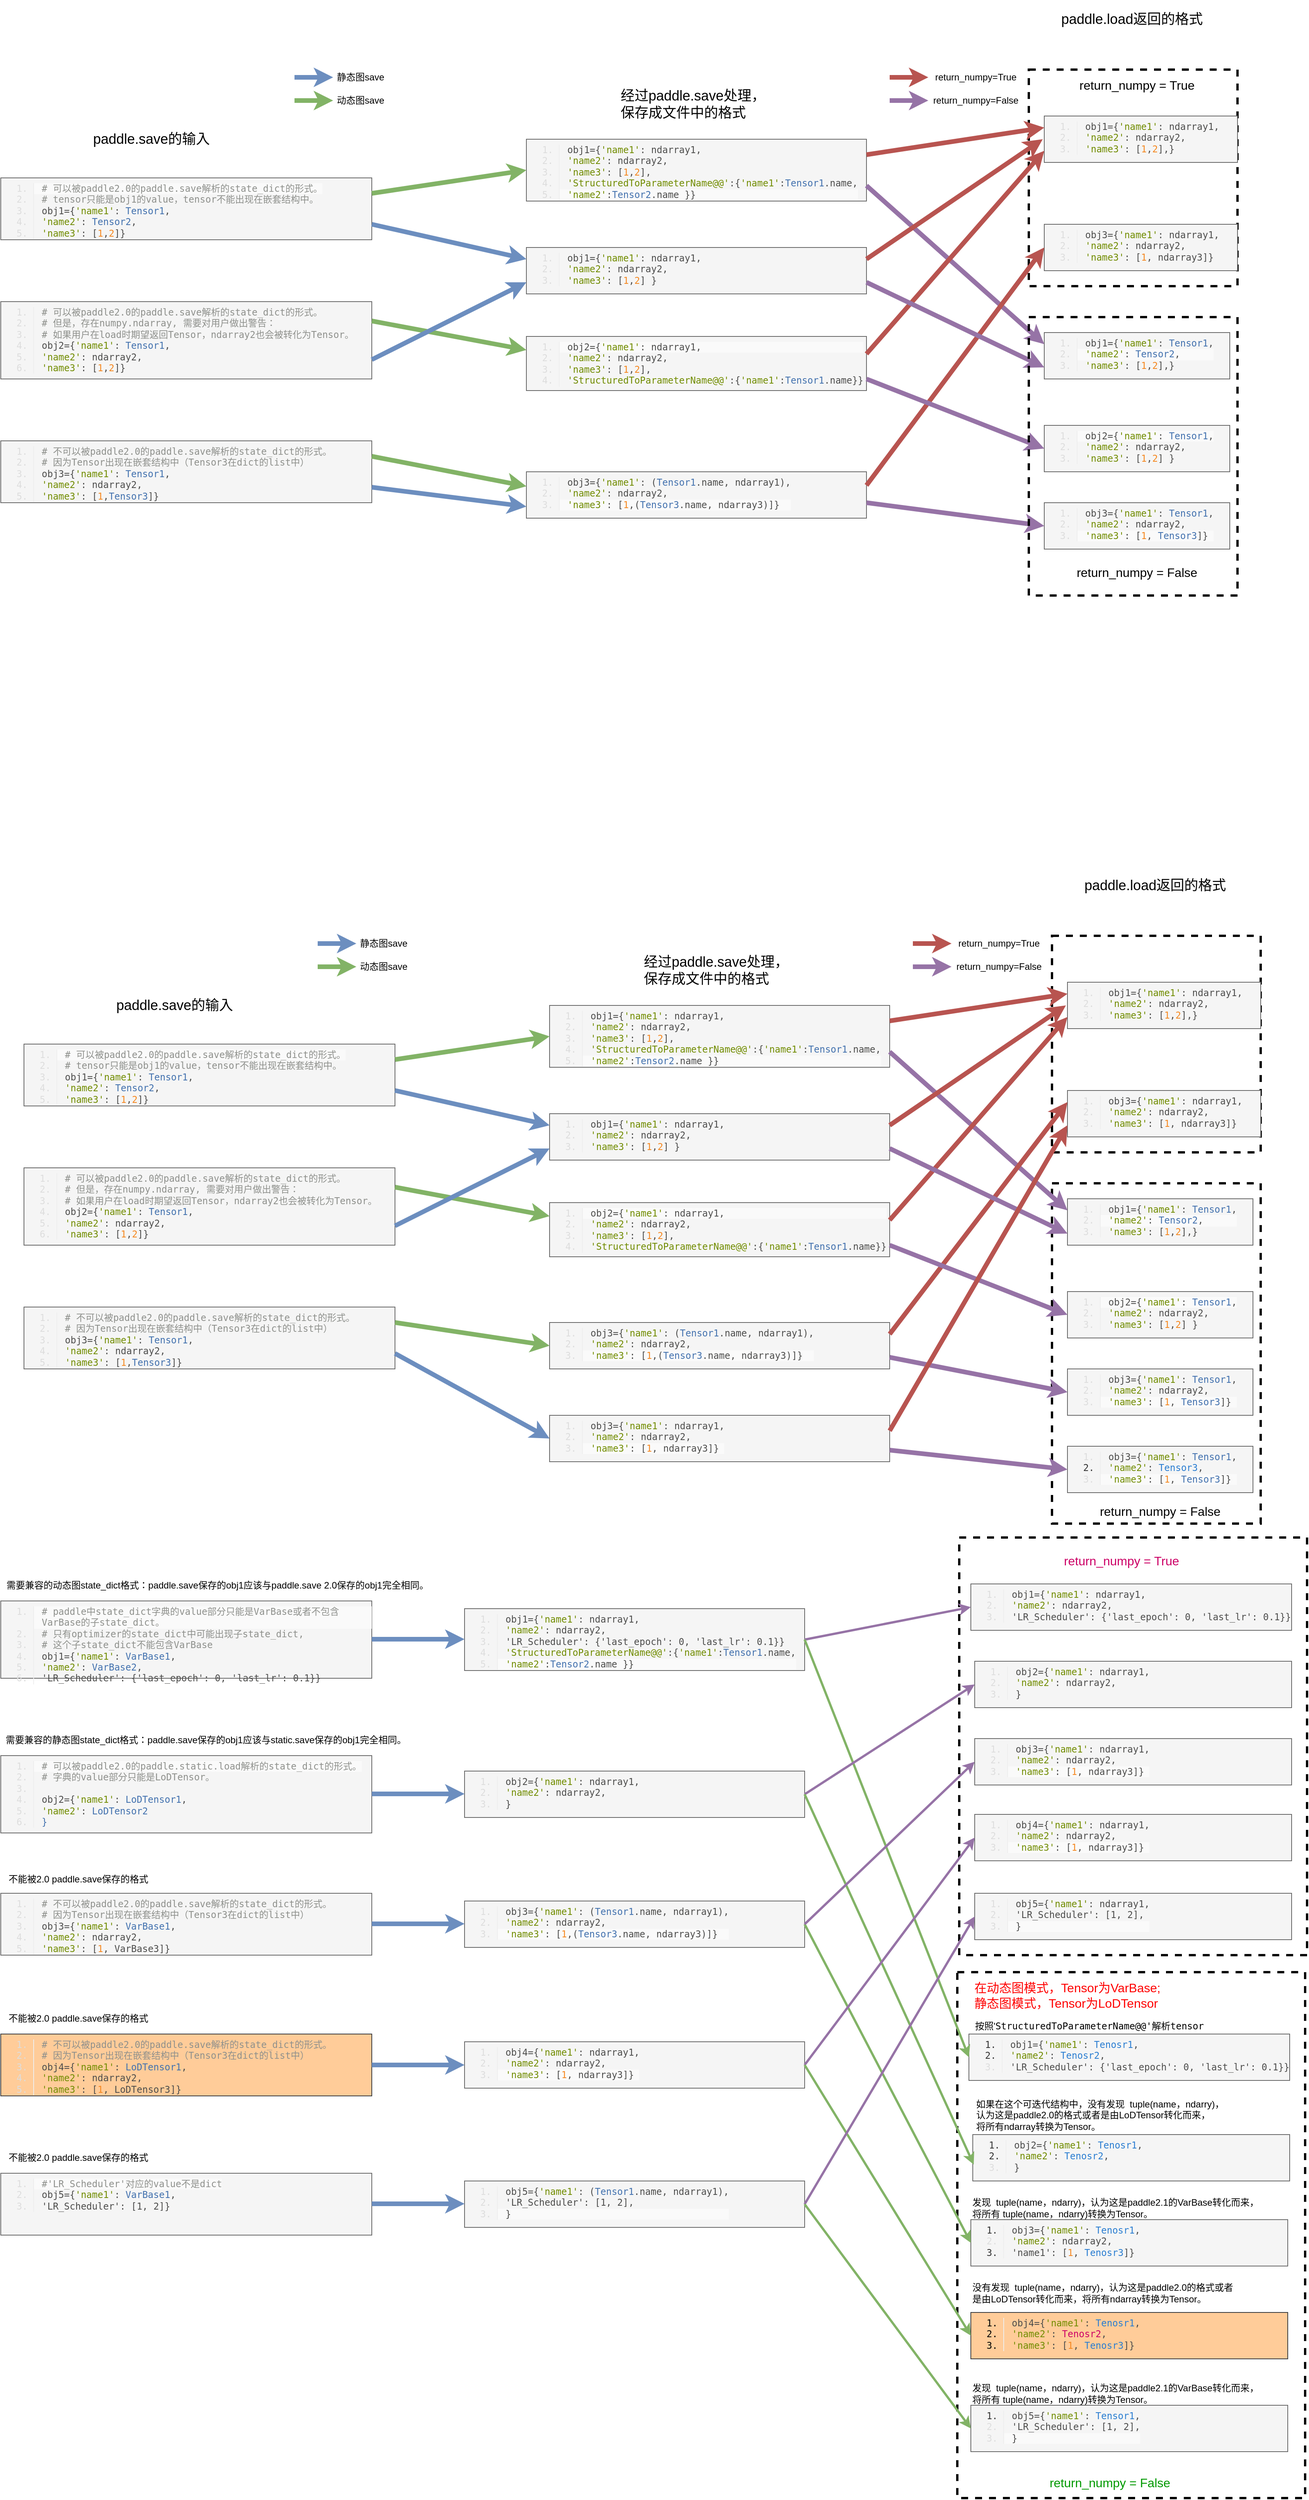 <mxfile version="14.6.3" type="github">
  <diagram id="BOFwDPjg338fdRXlVryg" name="Page-1">
    <mxGraphModel dx="1106" dy="1994" grid="1" gridSize="10" guides="1" tooltips="1" connect="1" arrows="1" fold="1" page="1" pageScale="1" pageWidth="827" pageHeight="1169" math="0" shadow="0">
      <root>
        <mxCell id="0" />
        <mxCell id="1" parent="0" />
        <mxCell id="KPLUcELGStvKLDDcvf66-36" value="" style="rounded=0;whiteSpace=wrap;html=1;strokeWidth=3;fillColor=none;dashed=1;" vertex="1" parent="1">
          <mxGeometry x="1277.5" y="2360" width="450" height="680" as="geometry" />
        </mxCell>
        <mxCell id="KPLUcELGStvKLDDcvf66-24" value="" style="rounded=0;whiteSpace=wrap;html=1;strokeWidth=3;fillColor=none;dashed=1;" vertex="1" parent="1">
          <mxGeometry x="1280" y="1798" width="450" height="540" as="geometry" />
        </mxCell>
        <mxCell id="kWca1h-Ah_QSKacg4VAW-32" value="" style="rounded=0;whiteSpace=wrap;html=1;strokeWidth=3;fillColor=none;dashed=1;" parent="1" vertex="1">
          <mxGeometry x="1400" y="1340" width="270" height="440" as="geometry" />
        </mxCell>
        <mxCell id="GyIqp0dEOlZTqXCWweCi-41" value="" style="rounded=0;whiteSpace=wrap;html=1;strokeWidth=3;fillColor=none;dashed=1;" parent="1" vertex="1">
          <mxGeometry x="1370" y="-100" width="270" height="280" as="geometry" />
        </mxCell>
        <mxCell id="GyIqp0dEOlZTqXCWweCi-3" style="edgeStyle=orthogonalEdgeStyle;rounded=0;orthogonalLoop=1;jettySize=auto;html=1;exitX=0.5;exitY=1;exitDx=0;exitDy=0;" parent="1" edge="1">
          <mxGeometry relative="1" as="geometry">
            <mxPoint x="260" y="150" as="sourcePoint" />
            <mxPoint x="260" y="150" as="targetPoint" />
          </mxGeometry>
        </mxCell>
        <mxCell id="GyIqp0dEOlZTqXCWweCi-7" value="&lt;meta charset=&quot;utf-8&quot;&gt;&lt;ol class=&quot;linenums&quot; style=&quot;box-sizing: border-box; outline: none; margin-top: 0px; margin-bottom: 0px; color: rgb(51, 51, 51); font-family: menlo, &amp;quot;bitstream vera sans mono&amp;quot;, &amp;quot;dejavu sans mono&amp;quot;, monaco, consolas, monospace; font-size: 12px; font-style: normal; font-weight: 400; letter-spacing: normal; text-align: left; text-indent: 0px; text-transform: none; word-spacing: 0px;&quot;&gt;&lt;li class=&quot;L0&quot; style=&quot;box-sizing: border-box ; outline: none ; border-left: 1px solid rgb(238 , 238 , 238) ; padding-left: 10px ; color: rgb(221 , 221 , 221) ; background-color: rgb(250 , 250 , 250)&quot;&gt;&lt;code style=&quot;box-sizing: border-box; outline: none; font-family: &amp;quot;source code pro&amp;quot;, monospace; font-size: inherit; padding: 0px; color: inherit; background: transparent; border-radius: 0px; border: none; margin: 0px;&quot;&gt;&lt;span class=&quot;com&quot; style=&quot;box-sizing: border-box ; outline: none ; color: rgb(142 , 144 , 140)&quot;&gt;# 可以被paddle2.0的paddle.save解析的state_dict的形式。&lt;/span&gt;&lt;/code&gt;&lt;/li&gt;&lt;li class=&quot;L1&quot; style=&quot;box-sizing: border-box ; outline: none ; border-left: 1px solid rgb(238 , 238 , 238) ; padding-left: 10px ; color: rgb(221 , 221 , 221)&quot;&gt;&lt;code style=&quot;box-sizing: border-box; outline: none; font-family: &amp;quot;source code pro&amp;quot;, monospace; font-size: inherit; padding: 0px; color: inherit; background: transparent; border-radius: 0px; border: none; margin: 0px;&quot;&gt;&lt;span class=&quot;com&quot; style=&quot;box-sizing: border-box ; outline: none ; color: rgb(142 , 144 , 140)&quot;&gt;# tensor只能是obj1的value，tensor不能出现在嵌套结构中。&lt;/span&gt;&lt;/code&gt;&lt;/li&gt;&lt;li class=&quot;L2&quot; style=&quot;box-sizing: border-box ; outline: none ; border-left: 1px solid rgb(238 , 238 , 238) ; padding-left: 10px ; color: rgb(221 , 221 , 221)&quot;&gt;&lt;code style=&quot;box-sizing: border-box; outline: none; font-family: &amp;quot;source code pro&amp;quot;, monospace; font-size: inherit; padding: 0px; color: inherit; background: transparent; border-radius: 0px; border: none; margin: 0px;&quot;&gt;&lt;span class=&quot;pln&quot; style=&quot;box-sizing: border-box ; outline: none ; color: rgb(77 , 77 , 76)&quot;&gt;obj1&lt;/span&gt;&lt;span class=&quot;pun&quot; style=&quot;box-sizing: border-box ; outline: none ; color: rgb(77 , 77 , 76)&quot;&gt;={&lt;/span&gt;&lt;span class=&quot;str&quot; style=&quot;box-sizing: border-box ; outline: none ; color: rgb(113 , 140 , 0)&quot;&gt;&#39;name1&#39;&lt;/span&gt;&lt;span class=&quot;pun&quot; style=&quot;box-sizing: border-box ; outline: none ; color: rgb(77 , 77 , 76)&quot;&gt;:&lt;/span&gt;&lt;span class=&quot;pln&quot; style=&quot;box-sizing: border-box ; outline: none ; color: rgb(77 , 77 , 76)&quot;&gt; &lt;/span&gt;&lt;span class=&quot;typ&quot; style=&quot;box-sizing: border-box ; outline: none ; color: rgb(66 , 113 , 174)&quot;&gt;Tensor1&lt;/span&gt;&lt;span class=&quot;pun&quot; style=&quot;box-sizing: border-box ; outline: none ; color: rgb(77 , 77 , 76)&quot;&gt;,&lt;/span&gt;&lt;span class=&quot;pln&quot; style=&quot;box-sizing: border-box ; outline: none ; color: rgb(77 , 77 , 76)&quot;&gt; &lt;/span&gt;&lt;/code&gt;&lt;/li&gt;&lt;li class=&quot;L3&quot; style=&quot;box-sizing: border-box ; outline: none ; border-left: 1px solid rgb(238 , 238 , 238) ; padding-left: 10px ; color: rgb(221 , 221 , 221)&quot;&gt;&lt;code style=&quot;box-sizing: border-box; outline: none; font-family: &amp;quot;source code pro&amp;quot;, monospace; font-size: inherit; padding: 0px; color: inherit; background: transparent; border-radius: 0px; border: none; margin: 0px;&quot;&gt;&lt;span class=&quot;pln&quot; style=&quot;box-sizing: border-box ; outline: none ; color: rgb(77 , 77 , 76)&quot;&gt;      &lt;/span&gt;&lt;span class=&quot;str&quot; style=&quot;box-sizing: border-box ; outline: none ; color: rgb(113 , 140 , 0)&quot;&gt;&#39;name2&#39;&lt;/span&gt;&lt;span class=&quot;pun&quot; style=&quot;box-sizing: border-box ; outline: none ; color: rgb(77 , 77 , 76)&quot;&gt;:&lt;/span&gt;&lt;span class=&quot;pln&quot; style=&quot;box-sizing: border-box ; outline: none ; color: rgb(77 , 77 , 76)&quot;&gt; &lt;/span&gt;&lt;span class=&quot;typ&quot; style=&quot;box-sizing: border-box ; outline: none ; color: rgb(66 , 113 , 174)&quot;&gt;Tensor2&lt;/span&gt;&lt;span class=&quot;pun&quot; style=&quot;box-sizing: border-box ; outline: none ; color: rgb(77 , 77 , 76)&quot;&gt;,&lt;/span&gt;&lt;span class=&quot;pln&quot; style=&quot;box-sizing: border-box ; outline: none ; color: rgb(77 , 77 , 76)&quot;&gt; &lt;/span&gt;&lt;/code&gt;&lt;/li&gt;&lt;li class=&quot;L4&quot; style=&quot;box-sizing: border-box ; outline: none ; border-left: 1px solid rgb(238 , 238 , 238) ; padding-left: 10px ; color: rgb(221 , 221 , 221)&quot;&gt;&lt;code style=&quot;box-sizing: border-box; outline: none; font-family: &amp;quot;source code pro&amp;quot;, monospace; font-size: inherit; padding: 0px; color: inherit; background: transparent; border-radius: 0px; border: none; margin: 0px;&quot;&gt;&lt;span class=&quot;pln&quot; style=&quot;box-sizing: border-box ; outline: none ; color: rgb(77 , 77 , 76)&quot;&gt;      &lt;/span&gt;&lt;span class=&quot;str&quot; style=&quot;box-sizing: border-box ; outline: none ; color: rgb(113 , 140 , 0)&quot;&gt;&#39;name3&#39;&lt;/span&gt;&lt;span class=&quot;pun&quot; style=&quot;box-sizing: border-box ; outline: none ; color: rgb(77 , 77 , 76)&quot;&gt;:&lt;/span&gt;&lt;span class=&quot;pln&quot; style=&quot;box-sizing: border-box ; outline: none ; color: rgb(77 , 77 , 76)&quot;&gt; &lt;/span&gt;&lt;span class=&quot;pun&quot; style=&quot;box-sizing: border-box ; outline: none ; color: rgb(77 , 77 , 76)&quot;&gt;[&lt;/span&gt;&lt;span class=&quot;lit&quot; style=&quot;box-sizing: border-box ; outline: none ; color: rgb(245 , 135 , 31)&quot;&gt;1&lt;/span&gt;&lt;span class=&quot;pun&quot; style=&quot;box-sizing: border-box ; outline: none ; color: rgb(77 , 77 , 76)&quot;&gt;,&lt;/span&gt;&lt;span class=&quot;lit&quot; style=&quot;box-sizing: border-box ; outline: none ; color: rgb(245 , 135 , 31)&quot;&gt;2&lt;/span&gt;&lt;span class=&quot;pun&quot; style=&quot;box-sizing: border-box ; outline: none ; color: rgb(77 , 77 , 76)&quot;&gt;]}&lt;/span&gt;&lt;/code&gt;&lt;/li&gt;&lt;/ol&gt;" style="text;whiteSpace=wrap;html=1;fillColor=#f5f5f5;strokeColor=#666666;fontColor=#333333;" parent="1" vertex="1">
          <mxGeometry x="40" y="40" width="480" height="80" as="geometry" />
        </mxCell>
        <mxCell id="GyIqp0dEOlZTqXCWweCi-10" value="&lt;meta charset=&quot;utf-8&quot;&gt;&lt;ol class=&quot;linenums&quot; style=&quot;box-sizing: border-box; outline: none; margin-top: 0px; margin-bottom: 0px; color: rgb(51, 51, 51); font-family: menlo, &amp;quot;bitstream vera sans mono&amp;quot;, &amp;quot;dejavu sans mono&amp;quot;, monaco, consolas, monospace; font-size: 12px; font-style: normal; font-weight: 400; letter-spacing: normal; text-align: left; text-indent: 0px; text-transform: none; word-spacing: 0px;&quot;&gt;&lt;li class=&quot;L6&quot; style=&quot;box-sizing: border-box ; outline: none ; border-left: 1px solid rgb(238 , 238 , 238) ; padding-left: 10px ; color: rgb(221 , 221 , 221)&quot;&gt;&lt;code style=&quot;box-sizing: border-box; outline: none; font-family: &amp;quot;source code pro&amp;quot;, monospace; font-size: inherit; padding: 0px; color: inherit; background: transparent; border-radius: 0px; border: none; margin: 0px;&quot;&gt;&lt;span class=&quot;com&quot; style=&quot;box-sizing: border-box ; outline: none ; color: rgb(142 , 144 , 140)&quot;&gt;# 可以被paddle2.0的paddle.save解析的state_dict的形式。&lt;/span&gt;&lt;/code&gt;&lt;/li&gt;&lt;li class=&quot;L7&quot; style=&quot;box-sizing: border-box ; outline: none ; border-left: 1px solid rgb(238 , 238 , 238) ; padding-left: 10px ; color: rgb(221 , 221 , 221)&quot;&gt;&lt;code style=&quot;box-sizing: border-box; outline: none; font-family: &amp;quot;source code pro&amp;quot;, monospace; font-size: inherit; padding: 0px; color: inherit; background: transparent; border-radius: 0px; border: none; margin: 0px;&quot;&gt;&lt;span class=&quot;com&quot; style=&quot;box-sizing: border-box ; outline: none ; color: rgb(142 , 144 , 140)&quot;&gt;# 但是，存在numpy.ndarray, 需要对用户做出警告：&lt;/span&gt;&lt;/code&gt;&lt;/li&gt;&lt;li class=&quot;L8&quot; style=&quot;box-sizing: border-box ; outline: none ; border-left: 1px solid rgb(238 , 238 , 238) ; padding-left: 10px ; color: rgb(221 , 221 , 221)&quot;&gt;&lt;code style=&quot;box-sizing: border-box; outline: none; font-family: &amp;quot;source code pro&amp;quot;, monospace; font-size: inherit; padding: 0px; color: inherit; background: transparent; border-radius: 0px; border: none; margin: 0px;&quot;&gt;&lt;span class=&quot;com&quot; style=&quot;box-sizing: border-box ; outline: none ; color: rgb(142 , 144 , 140)&quot;&gt;# 如果用户在load时期望返回Tensor，ndarray2也会被转化为Tensor。&lt;/span&gt;&lt;/code&gt;&lt;/li&gt;&lt;li class=&quot;L9&quot; style=&quot;box-sizing: border-box ; outline: none ; border-left: 1px solid rgb(238 , 238 , 238) ; padding-left: 10px ; color: rgb(221 , 221 , 221)&quot;&gt;&lt;code style=&quot;box-sizing: border-box; outline: none; font-family: &amp;quot;source code pro&amp;quot;, monospace; font-size: inherit; padding: 0px; color: inherit; background: transparent; border-radius: 0px; border: none; margin: 0px;&quot;&gt;&lt;span class=&quot;pln&quot; style=&quot;box-sizing: border-box ; outline: none ; color: rgb(77 , 77 , 76)&quot;&gt;obj2&lt;/span&gt;&lt;span class=&quot;pun&quot; style=&quot;box-sizing: border-box ; outline: none ; color: rgb(77 , 77 , 76)&quot;&gt;={&lt;/span&gt;&lt;span class=&quot;str&quot; style=&quot;box-sizing: border-box ; outline: none ; color: rgb(113 , 140 , 0)&quot;&gt;&#39;name1&#39;&lt;/span&gt;&lt;span class=&quot;pun&quot; style=&quot;box-sizing: border-box ; outline: none ; color: rgb(77 , 77 , 76)&quot;&gt;:&lt;/span&gt;&lt;span class=&quot;pln&quot; style=&quot;box-sizing: border-box ; outline: none ; color: rgb(77 , 77 , 76)&quot;&gt; &lt;/span&gt;&lt;span class=&quot;typ&quot; style=&quot;box-sizing: border-box ; outline: none ; color: rgb(66 , 113 , 174)&quot;&gt;Tensor1&lt;/span&gt;&lt;span class=&quot;pun&quot; style=&quot;box-sizing: border-box ; outline: none ; color: rgb(77 , 77 , 76)&quot;&gt;,&lt;/span&gt;&lt;span class=&quot;pln&quot; style=&quot;box-sizing: border-box ; outline: none ; color: rgb(77 , 77 , 76)&quot;&gt; &lt;/span&gt;&lt;/code&gt;&lt;/li&gt;&lt;li class=&quot;L0&quot; style=&quot;box-sizing: border-box ; outline: none ; border-left: 1px solid rgb(238 , 238 , 238) ; padding-left: 10px ; color: rgb(221 , 221 , 221)&quot;&gt;&lt;code style=&quot;box-sizing: border-box; outline: none; font-family: &amp;quot;source code pro&amp;quot;, monospace; font-size: inherit; padding: 0px; color: inherit; background: transparent; border-radius: 0px; border: none; margin: 0px;&quot;&gt;&lt;span class=&quot;pln&quot; style=&quot;box-sizing: border-box ; outline: none ; color: rgb(77 , 77 , 76)&quot;&gt;      &lt;/span&gt;&lt;span class=&quot;str&quot; style=&quot;box-sizing: border-box ; outline: none ; color: rgb(113 , 140 , 0)&quot;&gt;&#39;name2&#39;&lt;/span&gt;&lt;span class=&quot;pun&quot; style=&quot;box-sizing: border-box ; outline: none ; color: rgb(77 , 77 , 76)&quot;&gt;:&lt;/span&gt;&lt;span class=&quot;pln&quot; style=&quot;box-sizing: border-box ; outline: none ; color: rgb(77 , 77 , 76)&quot;&gt; ndarray2&lt;/span&gt;&lt;span class=&quot;pun&quot; style=&quot;box-sizing: border-box ; outline: none ; color: rgb(77 , 77 , 76)&quot;&gt;,&lt;/span&gt;&lt;span class=&quot;pln&quot; style=&quot;box-sizing: border-box ; outline: none ; color: rgb(77 , 77 , 76)&quot;&gt; &lt;/span&gt;&lt;/code&gt;&lt;/li&gt;&lt;li class=&quot;L1&quot; style=&quot;box-sizing: border-box ; outline: none ; border-left: 1px solid rgb(238 , 238 , 238) ; padding-left: 10px ; color: rgb(221 , 221 , 221)&quot;&gt;&lt;code style=&quot;box-sizing: border-box; outline: none; font-family: &amp;quot;source code pro&amp;quot;, monospace; font-size: inherit; padding: 0px; color: inherit; background: transparent; border-radius: 0px; border: none; margin: 0px;&quot;&gt;&lt;span class=&quot;pln&quot; style=&quot;box-sizing: border-box ; outline: none ; color: rgb(77 , 77 , 76)&quot;&gt;      &lt;/span&gt;&lt;span class=&quot;str&quot; style=&quot;box-sizing: border-box ; outline: none ; color: rgb(113 , 140 , 0)&quot;&gt;&#39;name3&#39;&lt;/span&gt;&lt;span class=&quot;pun&quot; style=&quot;box-sizing: border-box ; outline: none ; color: rgb(77 , 77 , 76)&quot;&gt;:&lt;/span&gt;&lt;span class=&quot;pln&quot; style=&quot;box-sizing: border-box ; outline: none ; color: rgb(77 , 77 , 76)&quot;&gt; &lt;/span&gt;&lt;span class=&quot;pun&quot; style=&quot;box-sizing: border-box ; outline: none ; color: rgb(77 , 77 , 76)&quot;&gt;[&lt;/span&gt;&lt;span class=&quot;lit&quot; style=&quot;box-sizing: border-box ; outline: none ; color: rgb(245 , 135 , 31)&quot;&gt;1&lt;/span&gt;&lt;span class=&quot;pun&quot; style=&quot;box-sizing: border-box ; outline: none ; color: rgb(77 , 77 , 76)&quot;&gt;,&lt;/span&gt;&lt;span class=&quot;lit&quot; style=&quot;box-sizing: border-box ; outline: none ; color: rgb(245 , 135 , 31)&quot;&gt;2&lt;/span&gt;&lt;span class=&quot;pun&quot; style=&quot;box-sizing: border-box ; outline: none ; color: rgb(77 , 77 , 76)&quot;&gt;]}&lt;/span&gt;&lt;/code&gt;&lt;/li&gt;&lt;/ol&gt;" style="text;whiteSpace=wrap;html=1;fillColor=#f5f5f5;strokeColor=#666666;fontColor=#333333;" parent="1" vertex="1">
          <mxGeometry x="40" y="200" width="480" height="100" as="geometry" />
        </mxCell>
        <mxCell id="GyIqp0dEOlZTqXCWweCi-11" value="&lt;meta charset=&quot;utf-8&quot;&gt;&lt;ol class=&quot;linenums&quot; style=&quot;box-sizing: border-box; outline: none; margin-top: 0px; margin-bottom: 0px; color: rgb(51, 51, 51); font-family: menlo, &amp;quot;bitstream vera sans mono&amp;quot;, &amp;quot;dejavu sans mono&amp;quot;, monaco, consolas, monospace; font-size: 12px; font-style: normal; font-weight: 400; letter-spacing: normal; text-align: left; text-indent: 0px; text-transform: none; word-spacing: 0px;&quot;&gt;&lt;li class=&quot;L3&quot; style=&quot;box-sizing: border-box ; outline: none ; border-left: 1px solid rgb(238 , 238 , 238) ; padding-left: 10px ; color: rgb(221 , 221 , 221)&quot;&gt;&lt;code style=&quot;box-sizing: border-box; outline: none; font-family: &amp;quot;source code pro&amp;quot;, monospace; font-size: inherit; padding: 0px; color: inherit; background: transparent; border-radius: 0px; border: none; margin: 0px;&quot;&gt;&lt;span class=&quot;com&quot; style=&quot;box-sizing: border-box ; outline: none ; color: rgb(142 , 144 , 140)&quot;&gt;# 不可以被paddle2.0的paddle.save解析的state_dict的形式。&lt;/span&gt;&lt;/code&gt;&lt;/li&gt;&lt;li class=&quot;L4&quot; style=&quot;box-sizing: border-box ; outline: none ; border-left: 1px solid rgb(238 , 238 , 238) ; padding-left: 10px ; color: rgb(221 , 221 , 221)&quot;&gt;&lt;code style=&quot;box-sizing: border-box; outline: none; font-family: &amp;quot;source code pro&amp;quot;, monospace; font-size: inherit; padding: 0px; color: inherit; background: transparent; border-radius: 0px; border: none; margin: 0px;&quot;&gt;&lt;span class=&quot;com&quot; style=&quot;box-sizing: border-box ; outline: none ; color: rgb(142 , 144 , 140)&quot;&gt;# 因为Tensor出现在嵌套结构中（Tensor3在dict的list中）&lt;/span&gt;&lt;/code&gt;&lt;/li&gt;&lt;li class=&quot;L5&quot; style=&quot;box-sizing: border-box ; outline: none ; border-left: 1px solid rgb(238 , 238 , 238) ; padding-left: 10px ; color: rgb(221 , 221 , 221)&quot;&gt;&lt;code style=&quot;box-sizing: border-box; outline: none; font-family: &amp;quot;source code pro&amp;quot;, monospace; font-size: inherit; padding: 0px; color: inherit; background: transparent; border-radius: 0px; border: none; margin: 0px;&quot;&gt;&lt;span class=&quot;pln&quot; style=&quot;box-sizing: border-box ; outline: none ; color: rgb(77 , 77 , 76)&quot;&gt;obj3&lt;/span&gt;&lt;span class=&quot;pun&quot; style=&quot;box-sizing: border-box ; outline: none ; color: rgb(77 , 77 , 76)&quot;&gt;={&lt;/span&gt;&lt;span class=&quot;str&quot; style=&quot;box-sizing: border-box ; outline: none ; color: rgb(113 , 140 , 0)&quot;&gt;&#39;name1&#39;&lt;/span&gt;&lt;span class=&quot;pun&quot; style=&quot;box-sizing: border-box ; outline: none ; color: rgb(77 , 77 , 76)&quot;&gt;:&lt;/span&gt;&lt;span class=&quot;pln&quot; style=&quot;box-sizing: border-box ; outline: none ; color: rgb(77 , 77 , 76)&quot;&gt; &lt;/span&gt;&lt;span class=&quot;typ&quot; style=&quot;box-sizing: border-box ; outline: none ; color: rgb(66 , 113 , 174)&quot;&gt;Tensor1&lt;/span&gt;&lt;span class=&quot;pun&quot; style=&quot;box-sizing: border-box ; outline: none ; color: rgb(77 , 77 , 76)&quot;&gt;,&lt;/span&gt;&lt;span class=&quot;pln&quot; style=&quot;box-sizing: border-box ; outline: none ; color: rgb(77 , 77 , 76)&quot;&gt; &lt;/span&gt;&lt;/code&gt;&lt;/li&gt;&lt;li class=&quot;L6&quot; style=&quot;box-sizing: border-box ; outline: none ; border-left: 1px solid rgb(238 , 238 , 238) ; padding-left: 10px ; color: rgb(221 , 221 , 221)&quot;&gt;&lt;code style=&quot;box-sizing: border-box; outline: none; font-family: &amp;quot;source code pro&amp;quot;, monospace; font-size: inherit; padding: 0px; color: inherit; background: transparent; border-radius: 0px; border: none; margin: 0px;&quot;&gt;&lt;span class=&quot;pln&quot; style=&quot;box-sizing: border-box ; outline: none ; color: rgb(77 , 77 , 76)&quot;&gt;      &lt;/span&gt;&lt;span class=&quot;str&quot; style=&quot;box-sizing: border-box ; outline: none ; color: rgb(113 , 140 , 0)&quot;&gt;&#39;name2&#39;&lt;/span&gt;&lt;span class=&quot;pun&quot; style=&quot;box-sizing: border-box ; outline: none ; color: rgb(77 , 77 , 76)&quot;&gt;:&lt;/span&gt;&lt;span class=&quot;pln&quot; style=&quot;box-sizing: border-box ; outline: none ; color: rgb(77 , 77 , 76)&quot;&gt; ndarray2&lt;/span&gt;&lt;span class=&quot;pun&quot; style=&quot;box-sizing: border-box ; outline: none ; color: rgb(77 , 77 , 76)&quot;&gt;,&lt;/span&gt;&lt;span class=&quot;pln&quot; style=&quot;box-sizing: border-box ; outline: none ; color: rgb(77 , 77 , 76)&quot;&gt; &lt;/span&gt;&lt;/code&gt;&lt;/li&gt;&lt;li class=&quot;L7&quot; style=&quot;box-sizing: border-box ; outline: none ; border-left: 1px solid rgb(238 , 238 , 238) ; padding-left: 10px ; color: rgb(221 , 221 , 221)&quot;&gt;&lt;code style=&quot;box-sizing: border-box; outline: none; font-family: &amp;quot;source code pro&amp;quot;, monospace; font-size: inherit; padding: 0px; color: inherit; background: transparent; border-radius: 0px; border: none; margin: 0px;&quot;&gt;&lt;span class=&quot;pln&quot; style=&quot;box-sizing: border-box ; outline: none ; color: rgb(77 , 77 , 76)&quot;&gt;      &lt;/span&gt;&lt;span class=&quot;str&quot; style=&quot;box-sizing: border-box ; outline: none ; color: rgb(113 , 140 , 0)&quot;&gt;&#39;name3&#39;&lt;/span&gt;&lt;span class=&quot;pun&quot; style=&quot;box-sizing: border-box ; outline: none ; color: rgb(77 , 77 , 76)&quot;&gt;:&lt;/span&gt;&lt;span class=&quot;pln&quot; style=&quot;box-sizing: border-box ; outline: none ; color: rgb(77 , 77 , 76)&quot;&gt; &lt;/span&gt;&lt;span class=&quot;pun&quot; style=&quot;box-sizing: border-box ; outline: none ; color: rgb(77 , 77 , 76)&quot;&gt;[&lt;/span&gt;&lt;span class=&quot;lit&quot; style=&quot;box-sizing: border-box ; outline: none ; color: rgb(245 , 135 , 31)&quot;&gt;1&lt;/span&gt;&lt;span class=&quot;pun&quot; style=&quot;box-sizing: border-box ; outline: none ; color: rgb(77 , 77 , 76)&quot;&gt;,&lt;/span&gt;&lt;span class=&quot;typ&quot; style=&quot;box-sizing: border-box ; outline: none ; color: rgb(66 , 113 , 174)&quot;&gt;Tensor3&lt;/span&gt;&lt;span class=&quot;pun&quot; style=&quot;box-sizing: border-box ; outline: none ; color: rgb(77 , 77 , 76)&quot;&gt;]}&lt;/span&gt;&lt;/code&gt;&lt;/li&gt;&lt;/ol&gt;" style="text;whiteSpace=wrap;html=1;fillColor=#f5f5f5;strokeColor=#666666;fontColor=#333333;" parent="1" vertex="1">
          <mxGeometry x="40" y="380" width="480" height="80" as="geometry" />
        </mxCell>
        <mxCell id="GyIqp0dEOlZTqXCWweCi-12" value="&lt;meta charset=&quot;utf-8&quot;&gt;&lt;ol class=&quot;linenums&quot; style=&quot;box-sizing: border-box; outline: none; margin-top: 0px; margin-bottom: 0px; color: rgb(51, 51, 51); font-family: menlo, &amp;quot;bitstream vera sans mono&amp;quot;, &amp;quot;dejavu sans mono&amp;quot;, monaco, consolas, monospace; font-size: 12px; font-style: normal; font-weight: 400; letter-spacing: normal; text-align: left; text-indent: 0px; text-transform: none; word-spacing: 0px;&quot;&gt;&lt;li class=&quot;L0&quot; style=&quot;box-sizing: border-box ; outline: none ; border-left: 1px solid rgb(238 , 238 , 238) ; padding-left: 10px ; color: rgb(221 , 221 , 221)&quot;&gt;&lt;code style=&quot;box-sizing: border-box; outline: none; font-family: &amp;quot;source code pro&amp;quot;, monospace; font-size: inherit; padding: 0px; color: inherit; background: transparent; border-radius: 0px; border: none; margin: 0px;&quot;&gt;&lt;span class=&quot;pln&quot; style=&quot;box-sizing: border-box ; outline: none ; color: rgb(77 , 77 , 76)&quot;&gt;obj1&lt;/span&gt;&lt;span class=&quot;pun&quot; style=&quot;box-sizing: border-box ; outline: none ; color: rgb(77 , 77 , 76)&quot;&gt;={&lt;/span&gt;&lt;span class=&quot;str&quot; style=&quot;box-sizing: border-box ; outline: none ; color: rgb(113 , 140 , 0)&quot;&gt;&#39;name1&#39;&lt;/span&gt;&lt;span class=&quot;pun&quot; style=&quot;box-sizing: border-box ; outline: none ; color: rgb(77 , 77 , 76)&quot;&gt;:&lt;/span&gt;&lt;span class=&quot;pln&quot; style=&quot;box-sizing: border-box ; outline: none ; color: rgb(77 , 77 , 76)&quot;&gt; ndarray1&lt;/span&gt;&lt;span class=&quot;pun&quot; style=&quot;box-sizing: border-box ; outline: none ; color: rgb(77 , 77 , 76)&quot;&gt;,&lt;/span&gt;&lt;span class=&quot;pln&quot; style=&quot;box-sizing: border-box ; outline: none ; color: rgb(77 , 77 , 76)&quot;&gt; &lt;/span&gt;&lt;/code&gt;&lt;/li&gt;&lt;li class=&quot;L1&quot; style=&quot;box-sizing: border-box ; outline: none ; border-left: 1px solid rgb(238 , 238 , 238) ; padding-left: 10px ; color: rgb(221 , 221 , 221)&quot;&gt;&lt;code style=&quot;box-sizing: border-box; outline: none; font-family: &amp;quot;source code pro&amp;quot;, monospace; font-size: inherit; padding: 0px; color: inherit; background: transparent; border-radius: 0px; border: none; margin: 0px;&quot;&gt;&lt;span class=&quot;pln&quot; style=&quot;box-sizing: border-box ; outline: none ; color: rgb(77 , 77 , 76)&quot;&gt;      &lt;/span&gt;&lt;span class=&quot;str&quot; style=&quot;box-sizing: border-box ; outline: none ; color: rgb(113 , 140 , 0)&quot;&gt;&#39;name2&#39;&lt;/span&gt;&lt;span class=&quot;pun&quot; style=&quot;box-sizing: border-box ; outline: none ; color: rgb(77 , 77 , 76)&quot;&gt;:&lt;/span&gt;&lt;span class=&quot;pln&quot; style=&quot;box-sizing: border-box ; outline: none ; color: rgb(77 , 77 , 76)&quot;&gt; ndarray2&lt;/span&gt;&lt;span class=&quot;pun&quot; style=&quot;box-sizing: border-box ; outline: none ; color: rgb(77 , 77 , 76)&quot;&gt;,&lt;/span&gt;&lt;span class=&quot;pln&quot; style=&quot;box-sizing: border-box ; outline: none ; color: rgb(77 , 77 , 76)&quot;&gt; &lt;/span&gt;&lt;/code&gt;&lt;/li&gt;&lt;li class=&quot;L2&quot; style=&quot;box-sizing: border-box ; outline: none ; border-left: 1px solid rgb(238 , 238 , 238) ; padding-left: 10px ; color: rgb(221 , 221 , 221)&quot;&gt;&lt;code style=&quot;box-sizing: border-box; outline: none; font-family: &amp;quot;source code pro&amp;quot;, monospace; font-size: inherit; padding: 0px; color: inherit; background: transparent; border-radius: 0px; border: none; margin: 0px;&quot;&gt;&lt;span class=&quot;pln&quot; style=&quot;box-sizing: border-box ; outline: none ; color: rgb(77 , 77 , 76)&quot;&gt;      &lt;/span&gt;&lt;span class=&quot;str&quot; style=&quot;box-sizing: border-box ; outline: none ; color: rgb(113 , 140 , 0)&quot;&gt;&#39;name3&#39;&lt;/span&gt;&lt;span class=&quot;pun&quot; style=&quot;box-sizing: border-box ; outline: none ; color: rgb(77 , 77 , 76)&quot;&gt;:&lt;/span&gt;&lt;span class=&quot;pln&quot; style=&quot;box-sizing: border-box ; outline: none ; color: rgb(77 , 77 , 76)&quot;&gt; &lt;/span&gt;&lt;span class=&quot;pun&quot; style=&quot;box-sizing: border-box ; outline: none ; color: rgb(77 , 77 , 76)&quot;&gt;[&lt;/span&gt;&lt;span class=&quot;lit&quot; style=&quot;box-sizing: border-box ; outline: none ; color: rgb(245 , 135 , 31)&quot;&gt;1&lt;/span&gt;&lt;span class=&quot;pun&quot; style=&quot;box-sizing: border-box ; outline: none ; color: rgb(77 , 77 , 76)&quot;&gt;,&lt;/span&gt;&lt;span class=&quot;lit&quot; style=&quot;box-sizing: border-box ; outline: none ; color: rgb(245 , 135 , 31)&quot;&gt;2&lt;/span&gt;&lt;span class=&quot;pun&quot; style=&quot;box-sizing: border-box ; outline: none ; color: rgb(77 , 77 , 76)&quot;&gt;],&lt;/span&gt;&lt;/code&gt;&lt;/li&gt;&lt;li class=&quot;L3&quot; style=&quot;box-sizing: border-box ; outline: none ; border-left: 1px solid rgb(238 , 238 , 238) ; padding-left: 10px ; color: rgb(221 , 221 , 221)&quot;&gt;&lt;code style=&quot;box-sizing: border-box; outline: none; font-family: &amp;quot;source code pro&amp;quot;, monospace; font-size: inherit; padding: 0px; color: inherit; background: transparent; border-radius: 0px; border: none; margin: 0px;&quot;&gt;&lt;span class=&quot;pln&quot; style=&quot;box-sizing: border-box ; outline: none ; color: rgb(77 , 77 , 76)&quot;&gt;      &lt;/span&gt;&lt;span class=&quot;str&quot; style=&quot;box-sizing: border-box ; outline: none ; color: rgb(113 , 140 , 0)&quot;&gt;&#39;StructuredToParameterName@@&#39;&lt;/span&gt;&lt;span class=&quot;pun&quot; style=&quot;box-sizing: border-box ; outline: none ; color: rgb(77 , 77 , 76)&quot;&gt;:{&lt;/span&gt;&lt;span class=&quot;str&quot; style=&quot;box-sizing: border-box ; outline: none ; color: rgb(113 , 140 , 0)&quot;&gt;&#39;name1&#39;&lt;/span&gt;&lt;span class=&quot;pun&quot; style=&quot;box-sizing: border-box ; outline: none ; color: rgb(77 , 77 , 76)&quot;&gt;:&lt;/span&gt;&lt;span class=&quot;typ&quot; style=&quot;box-sizing: border-box ; outline: none ; color: rgb(66 , 113 , 174)&quot;&gt;Tensor1&lt;/span&gt;&lt;span class=&quot;pun&quot; style=&quot;box-sizing: border-box ; outline: none ; color: rgb(77 , 77 , 76)&quot;&gt;.&lt;/span&gt;&lt;span class=&quot;pln&quot; style=&quot;box-sizing: border-box ; outline: none ; color: rgb(77 , 77 , 76)&quot;&gt;name&lt;/span&gt;&lt;span class=&quot;pun&quot; style=&quot;box-sizing: border-box ; outline: none ; color: rgb(77 , 77 , 76)&quot;&gt;,&lt;/span&gt;&lt;span class=&quot;pln&quot; style=&quot;box-sizing: border-box ; outline: none ; color: rgb(77 , 77 , 76)&quot;&gt; &lt;/span&gt;&lt;/code&gt;&lt;/li&gt;&lt;li class=&quot;L4&quot; style=&quot;box-sizing: border-box ; outline: none ; border-left: 1px solid rgb(238 , 238 , 238) ; padding-left: 10px ; color: rgb(221 , 221 , 221) ; background-color: rgb(250 , 250 , 250)&quot;&gt;&lt;code style=&quot;box-sizing: border-box; outline: none; font-family: &amp;quot;source code pro&amp;quot;, monospace; font-size: inherit; padding: 0px; color: inherit; background: transparent; border-radius: 0px; border: none; margin: 0px;&quot;&gt;&lt;span class=&quot;pln&quot; style=&quot;box-sizing: border-box ; outline: none ; color: rgb(77 , 77 , 76)&quot;&gt;                                     &lt;/span&gt;&lt;span class=&quot;str&quot; style=&quot;box-sizing: border-box ; outline: none ; color: rgb(113 , 140 , 0)&quot;&gt;&#39;name2&#39;&lt;/span&gt;&lt;span class=&quot;pun&quot; style=&quot;box-sizing: border-box ; outline: none ; color: rgb(77 , 77 , 76)&quot;&gt;:&lt;/span&gt;&lt;span class=&quot;typ&quot; style=&quot;box-sizing: border-box ; outline: none ; color: rgb(66 , 113 , 174)&quot;&gt;Tensor2&lt;/span&gt;&lt;span class=&quot;pun&quot; style=&quot;box-sizing: border-box ; outline: none ; color: rgb(77 , 77 , 76)&quot;&gt;.&lt;/span&gt;&lt;span class=&quot;pln&quot; style=&quot;box-sizing: border-box ; outline: none ; color: rgb(77 , 77 , 76)&quot;&gt;name &lt;/span&gt;&lt;span class=&quot;pun&quot; style=&quot;box-sizing: border-box ; outline: none ; color: rgb(77 , 77 , 76)&quot;&gt;}}&lt;/span&gt;&lt;/code&gt;&lt;/li&gt;&lt;/ol&gt;" style="text;whiteSpace=wrap;html=1;fillColor=#f5f5f5;strokeColor=#666666;fontColor=#333333;" parent="1" vertex="1">
          <mxGeometry x="720" y="-10" width="440" height="80" as="geometry" />
        </mxCell>
        <mxCell id="GyIqp0dEOlZTqXCWweCi-14" value="&lt;meta charset=&quot;utf-8&quot;&gt;&lt;ol class=&quot;linenums&quot; style=&quot;box-sizing: border-box; outline: none; margin-top: 0px; margin-bottom: 0px; color: rgb(51, 51, 51); font-family: menlo, &amp;quot;bitstream vera sans mono&amp;quot;, &amp;quot;dejavu sans mono&amp;quot;, monaco, consolas, monospace; font-size: 12px; font-style: normal; font-weight: 400; letter-spacing: normal; text-align: left; text-indent: 0px; text-transform: none; word-spacing: 0px;&quot;&gt;&lt;li class=&quot;L1&quot; style=&quot;box-sizing: border-box ; outline: none ; border-left: 1px solid rgb(238 , 238 , 238) ; padding-left: 10px ; color: rgb(221 , 221 , 221)&quot;&gt;&lt;code style=&quot;box-sizing: border-box; outline: none; font-family: &amp;quot;source code pro&amp;quot;, monospace; font-size: inherit; padding: 0px; color: inherit; background: transparent; border-radius: 0px; border: none; margin: 0px;&quot;&gt;&lt;span class=&quot;pln&quot; style=&quot;box-sizing: border-box ; outline: none ; color: rgb(77 , 77 , 76)&quot;&gt;obj3&lt;/span&gt;&lt;span class=&quot;pun&quot; style=&quot;box-sizing: border-box ; outline: none ; color: rgb(77 , 77 , 76)&quot;&gt;={&lt;/span&gt;&lt;span class=&quot;str&quot; style=&quot;box-sizing: border-box ; outline: none ; color: rgb(113 , 140 , 0)&quot;&gt;&#39;name1&#39;&lt;/span&gt;&lt;span class=&quot;pun&quot; style=&quot;box-sizing: border-box ; outline: none ; color: rgb(77 , 77 , 76)&quot;&gt;:&lt;/span&gt;&lt;span class=&quot;pln&quot; style=&quot;box-sizing: border-box ; outline: none ; color: rgb(77 , 77 , 76)&quot;&gt; &lt;/span&gt;&lt;span class=&quot;pun&quot; style=&quot;box-sizing: border-box ; outline: none ; color: rgb(77 , 77 , 76)&quot;&gt;(&lt;/span&gt;&lt;span class=&quot;typ&quot; style=&quot;box-sizing: border-box ; outline: none ; color: rgb(66 , 113 , 174)&quot;&gt;Tensor1&lt;/span&gt;&lt;span class=&quot;pun&quot; style=&quot;box-sizing: border-box ; outline: none ; color: rgb(77 , 77 , 76)&quot;&gt;.&lt;/span&gt;&lt;span class=&quot;pln&quot; style=&quot;box-sizing: border-box ; outline: none ; color: rgb(77 , 77 , 76)&quot;&gt;name&lt;/span&gt;&lt;span class=&quot;pun&quot; style=&quot;box-sizing: border-box ; outline: none ; color: rgb(77 , 77 , 76)&quot;&gt;,&lt;/span&gt;&lt;span class=&quot;pln&quot; style=&quot;box-sizing: border-box ; outline: none ; color: rgb(77 , 77 , 76)&quot;&gt; ndarray1&lt;/span&gt;&lt;span class=&quot;pun&quot; style=&quot;box-sizing: border-box ; outline: none ; color: rgb(77 , 77 , 76)&quot;&gt;),&lt;/span&gt;&lt;span class=&quot;pln&quot; style=&quot;box-sizing: border-box ; outline: none ; color: rgb(77 , 77 , 76)&quot;&gt; &lt;/span&gt;&lt;/code&gt;&lt;/li&gt;&lt;li class=&quot;L2&quot; style=&quot;box-sizing: border-box ; outline: none ; border-left: 1px solid rgb(238 , 238 , 238) ; padding-left: 10px ; color: rgb(221 , 221 , 221)&quot;&gt;&lt;code style=&quot;box-sizing: border-box; outline: none; font-family: &amp;quot;source code pro&amp;quot;, monospace; font-size: inherit; padding: 0px; color: inherit; background: transparent; border-radius: 0px; border: none; margin: 0px;&quot;&gt;&lt;span class=&quot;pln&quot; style=&quot;box-sizing: border-box ; outline: none ; color: rgb(77 , 77 , 76)&quot;&gt;      &lt;/span&gt;&lt;span class=&quot;str&quot; style=&quot;box-sizing: border-box ; outline: none ; color: rgb(113 , 140 , 0)&quot;&gt;&#39;name2&#39;&lt;/span&gt;&lt;span class=&quot;pun&quot; style=&quot;box-sizing: border-box ; outline: none ; color: rgb(77 , 77 , 76)&quot;&gt;:&lt;/span&gt;&lt;span class=&quot;pln&quot; style=&quot;box-sizing: border-box ; outline: none ; color: rgb(77 , 77 , 76)&quot;&gt; ndarray2&lt;/span&gt;&lt;span class=&quot;pun&quot; style=&quot;box-sizing: border-box ; outline: none ; color: rgb(77 , 77 , 76)&quot;&gt;,&lt;/span&gt;&lt;span class=&quot;pln&quot; style=&quot;box-sizing: border-box ; outline: none ; color: rgb(77 , 77 , 76)&quot;&gt; &lt;/span&gt;&lt;/code&gt;&lt;/li&gt;&lt;li class=&quot;L3&quot; style=&quot;box-sizing: border-box ; outline: none ; border-left: 1px solid rgb(238 , 238 , 238) ; padding-left: 10px ; color: rgb(221 , 221 , 221) ; background-color: rgb(250 , 250 , 250)&quot;&gt;&lt;code style=&quot;box-sizing: border-box; outline: none; font-family: &amp;quot;source code pro&amp;quot;, monospace; font-size: inherit; padding: 0px; color: inherit; background: transparent; border-radius: 0px; border: none; margin: 0px;&quot;&gt;&lt;span class=&quot;pln&quot; style=&quot;box-sizing: border-box ; outline: none ; color: rgb(77 , 77 , 76)&quot;&gt;      &lt;/span&gt;&lt;span class=&quot;str&quot; style=&quot;box-sizing: border-box ; outline: none ; color: rgb(113 , 140 , 0)&quot;&gt;&#39;name3&#39;&lt;/span&gt;&lt;span class=&quot;pun&quot; style=&quot;box-sizing: border-box ; outline: none ; color: rgb(77 , 77 , 76)&quot;&gt;:&lt;/span&gt;&lt;span class=&quot;pln&quot; style=&quot;box-sizing: border-box ; outline: none ; color: rgb(77 , 77 , 76)&quot;&gt; &lt;/span&gt;&lt;span class=&quot;pun&quot; style=&quot;box-sizing: border-box ; outline: none ; color: rgb(77 , 77 , 76)&quot;&gt;[&lt;/span&gt;&lt;span class=&quot;lit&quot; style=&quot;box-sizing: border-box ; outline: none ; color: rgb(245 , 135 , 31)&quot;&gt;1&lt;/span&gt;&lt;span class=&quot;pun&quot; style=&quot;box-sizing: border-box ; outline: none ; color: rgb(77 , 77 , 76)&quot;&gt;,(&lt;/span&gt;&lt;span class=&quot;typ&quot; style=&quot;box-sizing: border-box ; outline: none ; color: rgb(66 , 113 , 174)&quot;&gt;Tensor3&lt;/span&gt;&lt;span class=&quot;pun&quot; style=&quot;box-sizing: border-box ; outline: none ; color: rgb(77 , 77 , 76)&quot;&gt;.&lt;/span&gt;&lt;span class=&quot;pln&quot; style=&quot;box-sizing: border-box ; outline: none ; color: rgb(77 , 77 , 76)&quot;&gt;name&lt;/span&gt;&lt;span class=&quot;pun&quot; style=&quot;box-sizing: border-box ; outline: none ; color: rgb(77 , 77 , 76)&quot;&gt;,&lt;/span&gt;&lt;span class=&quot;pln&quot; style=&quot;box-sizing: border-box ; outline: none ; color: rgb(77 , 77 , 76)&quot;&gt; ndarray3&lt;/span&gt;&lt;span class=&quot;pun&quot; style=&quot;box-sizing: border-box ; outline: none ; color: rgb(77 , 77 , 76)&quot;&gt;)]}&lt;/span&gt;&lt;/code&gt;&lt;/li&gt;&lt;/ol&gt;" style="text;whiteSpace=wrap;html=1;fillColor=#f5f5f5;strokeColor=#666666;fontColor=#333333;" parent="1" vertex="1">
          <mxGeometry x="720" y="420" width="440" height="60" as="geometry" />
        </mxCell>
        <mxCell id="GyIqp0dEOlZTqXCWweCi-15" value="&lt;meta charset=&quot;utf-8&quot;&gt;&lt;ol class=&quot;linenums&quot; style=&quot;box-sizing: border-box; outline: none; margin-top: 0px; margin-bottom: 0px; color: rgb(51, 51, 51); font-family: menlo, &amp;quot;bitstream vera sans mono&amp;quot;, &amp;quot;dejavu sans mono&amp;quot;, monaco, consolas, monospace; font-size: 12px; font-style: normal; font-weight: 400; letter-spacing: normal; text-align: left; text-indent: 0px; text-transform: none; word-spacing: 0px;&quot;&gt;&lt;li class=&quot;L6&quot; style=&quot;box-sizing: border-box ; outline: none ; border-left: 1px solid rgb(238 , 238 , 238) ; padding-left: 10px ; color: rgb(221 , 221 , 221) ; background-color: rgb(250 , 250 , 250)&quot;&gt;&lt;code style=&quot;box-sizing: border-box; outline: none; font-family: &amp;quot;source code pro&amp;quot;, monospace; font-size: inherit; padding: 0px; color: inherit; background: transparent; border-radius: 0px; border: none; margin: 0px;&quot;&gt;&lt;span class=&quot;pln&quot; style=&quot;box-sizing: border-box ; outline: none ; color: rgb(77 , 77 , 76)&quot;&gt;obj2&lt;/span&gt;&lt;span class=&quot;pun&quot; style=&quot;box-sizing: border-box ; outline: none ; color: rgb(77 , 77 , 76)&quot;&gt;={&lt;/span&gt;&lt;span class=&quot;str&quot; style=&quot;box-sizing: border-box ; outline: none ; color: rgb(113 , 140 , 0)&quot;&gt;&#39;name1&#39;&lt;/span&gt;&lt;span class=&quot;pun&quot; style=&quot;box-sizing: border-box ; outline: none ; color: rgb(77 , 77 , 76)&quot;&gt;:&lt;/span&gt;&lt;span class=&quot;pln&quot; style=&quot;box-sizing: border-box ; outline: none ; color: rgb(77 , 77 , 76)&quot;&gt; ndarray1&lt;/span&gt;&lt;span class=&quot;pun&quot; style=&quot;box-sizing: border-box ; outline: none ; color: rgb(77 , 77 , 76)&quot;&gt;,&lt;/span&gt;&lt;span class=&quot;pln&quot; style=&quot;box-sizing: border-box ; outline: none ; color: rgb(77 , 77 , 76)&quot;&gt; &lt;/span&gt;&lt;/code&gt;&lt;/li&gt;&lt;li class=&quot;L7&quot; style=&quot;box-sizing: border-box ; outline: none ; border-left: 1px solid rgb(238 , 238 , 238) ; padding-left: 10px ; color: rgb(221 , 221 , 221)&quot;&gt;&lt;code style=&quot;box-sizing: border-box; outline: none; font-family: &amp;quot;source code pro&amp;quot;, monospace; font-size: inherit; padding: 0px; color: inherit; background: transparent; border-radius: 0px; border: none; margin: 0px;&quot;&gt;&lt;span class=&quot;pln&quot; style=&quot;box-sizing: border-box ; outline: none ; color: rgb(77 , 77 , 76)&quot;&gt;      &lt;/span&gt;&lt;span class=&quot;str&quot; style=&quot;box-sizing: border-box ; outline: none ; color: rgb(113 , 140 , 0)&quot;&gt;&#39;name2&#39;&lt;/span&gt;&lt;span class=&quot;pun&quot; style=&quot;box-sizing: border-box ; outline: none ; color: rgb(77 , 77 , 76)&quot;&gt;:&lt;/span&gt;&lt;span class=&quot;pln&quot; style=&quot;box-sizing: border-box ; outline: none ; color: rgb(77 , 77 , 76)&quot;&gt; ndarray2&lt;/span&gt;&lt;span class=&quot;pun&quot; style=&quot;box-sizing: border-box ; outline: none ; color: rgb(77 , 77 , 76)&quot;&gt;,&lt;/span&gt;&lt;span class=&quot;pln&quot; style=&quot;box-sizing: border-box ; outline: none ; color: rgb(77 , 77 , 76)&quot;&gt; &lt;/span&gt;&lt;/code&gt;&lt;/li&gt;&lt;li class=&quot;L8&quot; style=&quot;box-sizing: border-box ; outline: none ; border-left: 1px solid rgb(238 , 238 , 238) ; padding-left: 10px ; color: rgb(221 , 221 , 221)&quot;&gt;&lt;code style=&quot;box-sizing: border-box; outline: none; font-family: &amp;quot;source code pro&amp;quot;, monospace; font-size: inherit; padding: 0px; color: inherit; background: transparent; border-radius: 0px; border: none; margin: 0px;&quot;&gt;&lt;span class=&quot;pln&quot; style=&quot;box-sizing: border-box ; outline: none ; color: rgb(77 , 77 , 76)&quot;&gt;      &lt;/span&gt;&lt;span class=&quot;str&quot; style=&quot;box-sizing: border-box ; outline: none ; color: rgb(113 , 140 , 0)&quot;&gt;&#39;name3&#39;&lt;/span&gt;&lt;span class=&quot;pun&quot; style=&quot;box-sizing: border-box ; outline: none ; color: rgb(77 , 77 , 76)&quot;&gt;:&lt;/span&gt;&lt;span class=&quot;pln&quot; style=&quot;box-sizing: border-box ; outline: none ; color: rgb(77 , 77 , 76)&quot;&gt; &lt;/span&gt;&lt;span class=&quot;pun&quot; style=&quot;box-sizing: border-box ; outline: none ; color: rgb(77 , 77 , 76)&quot;&gt;[&lt;/span&gt;&lt;span class=&quot;lit&quot; style=&quot;box-sizing: border-box ; outline: none ; color: rgb(245 , 135 , 31)&quot;&gt;1&lt;/span&gt;&lt;span class=&quot;pun&quot; style=&quot;box-sizing: border-box ; outline: none ; color: rgb(77 , 77 , 76)&quot;&gt;,&lt;/span&gt;&lt;span class=&quot;lit&quot; style=&quot;box-sizing: border-box ; outline: none ; color: rgb(245 , 135 , 31)&quot;&gt;2&lt;/span&gt;&lt;span class=&quot;pun&quot; style=&quot;box-sizing: border-box ; outline: none ; color: rgb(77 , 77 , 76)&quot;&gt;],&lt;/span&gt;&lt;span class=&quot;pln&quot; style=&quot;box-sizing: border-box ; outline: none ; color: rgb(77 , 77 , 76)&quot;&gt; &lt;/span&gt;&lt;/code&gt;&lt;/li&gt;&lt;li class=&quot;L9&quot; style=&quot;box-sizing: border-box ; outline: none ; border-left: 1px solid rgb(238 , 238 , 238) ; padding-left: 10px ; color: rgb(221 , 221 , 221)&quot;&gt;&lt;code style=&quot;box-sizing: border-box; outline: none; font-family: &amp;quot;source code pro&amp;quot;, monospace; font-size: inherit; padding: 0px; color: inherit; background: transparent; border-radius: 0px; border: none; margin: 0px;&quot;&gt;&lt;span class=&quot;pln&quot; style=&quot;box-sizing: border-box ; outline: none ; color: rgb(77 , 77 , 76)&quot;&gt;      &lt;/span&gt;&lt;span class=&quot;str&quot; style=&quot;box-sizing: border-box ; outline: none ; color: rgb(113 , 140 , 0)&quot;&gt;&#39;StructuredToParameterName@@&#39;&lt;/span&gt;&lt;span class=&quot;pun&quot; style=&quot;box-sizing: border-box ; outline: none ; color: rgb(77 , 77 , 76)&quot;&gt;:{&lt;/span&gt;&lt;span class=&quot;str&quot; style=&quot;box-sizing: border-box ; outline: none ; color: rgb(113 , 140 , 0)&quot;&gt;&#39;name1&#39;&lt;/span&gt;&lt;span class=&quot;pun&quot; style=&quot;box-sizing: border-box ; outline: none ; color: rgb(77 , 77 , 76)&quot;&gt;:&lt;/span&gt;&lt;span class=&quot;typ&quot; style=&quot;box-sizing: border-box ; outline: none ; color: rgb(66 , 113 , 174)&quot;&gt;Tensor1&lt;/span&gt;&lt;span class=&quot;pun&quot; style=&quot;box-sizing: border-box ; outline: none ; color: rgb(77 , 77 , 76)&quot;&gt;.&lt;/span&gt;&lt;span class=&quot;pln&quot; style=&quot;box-sizing: border-box ; outline: none ; color: rgb(77 , 77 , 76)&quot;&gt;name&lt;/span&gt;&lt;span class=&quot;pun&quot; style=&quot;box-sizing: border-box ; outline: none ; color: rgb(77 , 77 , 76)&quot;&gt;}}&lt;/span&gt;&lt;/code&gt;&lt;/li&gt;&lt;/ol&gt;" style="text;whiteSpace=wrap;html=1;fillColor=#f5f5f5;strokeColor=#666666;fontColor=#333333;" parent="1" vertex="1">
          <mxGeometry x="720" y="245" width="440" height="70" as="geometry" />
        </mxCell>
        <mxCell id="GyIqp0dEOlZTqXCWweCi-16" value="&lt;meta charset=&quot;utf-8&quot;&gt;&lt;ol class=&quot;linenums&quot; style=&quot;box-sizing: border-box; outline: none; margin-top: 0px; margin-bottom: 0px; color: rgb(51, 51, 51); font-family: menlo, &amp;quot;bitstream vera sans mono&amp;quot;, &amp;quot;dejavu sans mono&amp;quot;, monaco, consolas, monospace; font-size: 12px; font-style: normal; font-weight: 400; letter-spacing: normal; text-align: left; text-indent: 0px; text-transform: none; word-spacing: 0px;&quot;&gt;&lt;li class=&quot;L0&quot; style=&quot;box-sizing: border-box ; outline: none ; border-left: 1px solid rgb(238 , 238 , 238) ; padding-left: 10px ; color: rgb(221 , 221 , 221)&quot;&gt;&lt;code style=&quot;box-sizing: border-box; outline: none; font-family: &amp;quot;source code pro&amp;quot;, monospace; font-size: inherit; padding: 0px; color: inherit; background: transparent; border-radius: 0px; border: none; margin: 0px;&quot;&gt;&lt;span class=&quot;pln&quot; style=&quot;box-sizing: border-box ; outline: none ; color: rgb(77 , 77 , 76)&quot;&gt;obj1&lt;/span&gt;&lt;span class=&quot;pun&quot; style=&quot;box-sizing: border-box ; outline: none ; color: rgb(77 , 77 , 76)&quot;&gt;={&lt;/span&gt;&lt;span class=&quot;str&quot; style=&quot;box-sizing: border-box ; outline: none ; color: rgb(113 , 140 , 0)&quot;&gt;&#39;name1&#39;&lt;/span&gt;&lt;span class=&quot;pun&quot; style=&quot;box-sizing: border-box ; outline: none ; color: rgb(77 , 77 , 76)&quot;&gt;:&lt;/span&gt;&lt;span class=&quot;pln&quot; style=&quot;box-sizing: border-box ; outline: none ; color: rgb(77 , 77 , 76)&quot;&gt; ndarray1&lt;/span&gt;&lt;span class=&quot;pun&quot; style=&quot;box-sizing: border-box ; outline: none ; color: rgb(77 , 77 , 76)&quot;&gt;,&lt;/span&gt;&lt;span class=&quot;pln&quot; style=&quot;box-sizing: border-box ; outline: none ; color: rgb(77 , 77 , 76)&quot;&gt; &lt;/span&gt;&lt;/code&gt;&lt;/li&gt;&lt;li class=&quot;L1&quot; style=&quot;box-sizing: border-box ; outline: none ; border-left: 1px solid rgb(238 , 238 , 238) ; padding-left: 10px ; color: rgb(221 , 221 , 221)&quot;&gt;&lt;code style=&quot;box-sizing: border-box; outline: none; font-family: &amp;quot;source code pro&amp;quot;, monospace; font-size: inherit; padding: 0px; color: inherit; background: transparent; border-radius: 0px; border: none; margin: 0px;&quot;&gt;&lt;span class=&quot;pln&quot; style=&quot;box-sizing: border-box ; outline: none ; color: rgb(77 , 77 , 76)&quot;&gt;      &lt;/span&gt;&lt;span class=&quot;str&quot; style=&quot;box-sizing: border-box ; outline: none ; color: rgb(113 , 140 , 0)&quot;&gt;&#39;name2&#39;&lt;/span&gt;&lt;span class=&quot;pun&quot; style=&quot;box-sizing: border-box ; outline: none ; color: rgb(77 , 77 , 76)&quot;&gt;:&lt;/span&gt;&lt;span class=&quot;pln&quot; style=&quot;box-sizing: border-box ; outline: none ; color: rgb(77 , 77 , 76)&quot;&gt; ndarray2&lt;/span&gt;&lt;span class=&quot;pun&quot; style=&quot;box-sizing: border-box ; outline: none ; color: rgb(77 , 77 , 76)&quot;&gt;,&lt;/span&gt;&lt;span class=&quot;pln&quot; style=&quot;box-sizing: border-box ; outline: none ; color: rgb(77 , 77 , 76)&quot;&gt; &lt;/span&gt;&lt;/code&gt;&lt;/li&gt;&lt;li class=&quot;L2&quot; style=&quot;box-sizing: border-box ; outline: none ; border-left: 1px solid rgb(238 , 238 , 238) ; padding-left: 10px ; color: rgb(221 , 221 , 221)&quot;&gt;&lt;code style=&quot;box-sizing: border-box; outline: none; font-family: &amp;quot;source code pro&amp;quot;, monospace; font-size: inherit; padding: 0px; color: inherit; background: transparent; border-radius: 0px; border: none; margin: 0px;&quot;&gt;&lt;span class=&quot;pln&quot; style=&quot;box-sizing: border-box ; outline: none ; color: rgb(77 , 77 , 76)&quot;&gt;      &lt;/span&gt;&lt;span class=&quot;str&quot; style=&quot;box-sizing: border-box ; outline: none ; color: rgb(113 , 140 , 0)&quot;&gt;&#39;name3&#39;&lt;/span&gt;&lt;span class=&quot;pun&quot; style=&quot;box-sizing: border-box ; outline: none ; color: rgb(77 , 77 , 76)&quot;&gt;:&lt;/span&gt;&lt;span class=&quot;pln&quot; style=&quot;box-sizing: border-box ; outline: none ; color: rgb(77 , 77 , 76)&quot;&gt; &lt;/span&gt;&lt;span class=&quot;pun&quot; style=&quot;box-sizing: border-box ; outline: none ; color: rgb(77 , 77 , 76)&quot;&gt;[&lt;/span&gt;&lt;span class=&quot;lit&quot; style=&quot;box-sizing: border-box ; outline: none ; color: rgb(245 , 135 , 31)&quot;&gt;1&lt;/span&gt;&lt;span class=&quot;pun&quot; style=&quot;box-sizing: border-box ; outline: none ; color: rgb(77 , 77 , 76)&quot;&gt;,&lt;/span&gt;&lt;span class=&quot;lit&quot; style=&quot;box-sizing: border-box ; outline: none ; color: rgb(245 , 135 , 31)&quot;&gt;2&lt;/span&gt;&lt;span class=&quot;pun&quot; style=&quot;box-sizing: border-box ; outline: none ; color: rgb(77 , 77 , 76)&quot;&gt;]&lt;/span&gt;&lt;span class=&quot;pln&quot; style=&quot;box-sizing: border-box ; outline: none ; color: rgb(77 , 77 , 76)&quot;&gt; &lt;/span&gt;&lt;span class=&quot;pun&quot; style=&quot;box-sizing: border-box ; outline: none ; color: rgb(77 , 77 , 76)&quot;&gt;}&lt;/span&gt;&lt;/code&gt;&lt;/li&gt;&lt;/ol&gt;" style="text;whiteSpace=wrap;html=1;fillColor=#f5f5f5;strokeColor=#666666;fontColor=#333333;" parent="1" vertex="1">
          <mxGeometry x="720" y="130" width="440" height="60" as="geometry" />
        </mxCell>
        <mxCell id="GyIqp0dEOlZTqXCWweCi-17" value="&lt;meta charset=&quot;utf-8&quot;&gt;&lt;ol class=&quot;linenums&quot; style=&quot;box-sizing: border-box; outline: none; margin-top: 0px; margin-bottom: 0px; color: rgb(51, 51, 51); font-family: menlo, &amp;quot;bitstream vera sans mono&amp;quot;, &amp;quot;dejavu sans mono&amp;quot;, monaco, consolas, monospace; font-size: 12px; font-style: normal; font-weight: 400; letter-spacing: normal; text-align: left; text-indent: 0px; text-transform: none; word-spacing: 0px;&quot;&gt;&lt;li class=&quot;L0&quot; style=&quot;box-sizing: border-box ; outline: none ; border-left: 1px solid rgb(238 , 238 , 238) ; padding-left: 10px ; color: rgb(221 , 221 , 221)&quot;&gt;&lt;code style=&quot;box-sizing: border-box; outline: none; font-family: &amp;quot;source code pro&amp;quot;, monospace; font-size: inherit; padding: 0px; color: inherit; background: transparent; border-radius: 0px; border: none; margin: 0px;&quot;&gt;&lt;span class=&quot;pln&quot; style=&quot;box-sizing: border-box ; outline: none ; color: rgb(77 , 77 , 76)&quot;&gt;obj1&lt;/span&gt;&lt;span class=&quot;pun&quot; style=&quot;box-sizing: border-box ; outline: none ; color: rgb(77 , 77 , 76)&quot;&gt;={&lt;/span&gt;&lt;span class=&quot;str&quot; style=&quot;box-sizing: border-box ; outline: none ; color: rgb(113 , 140 , 0)&quot;&gt;&#39;name1&#39;&lt;/span&gt;&lt;span class=&quot;pun&quot; style=&quot;box-sizing: border-box ; outline: none ; color: rgb(77 , 77 , 76)&quot;&gt;:&lt;/span&gt;&lt;span class=&quot;pln&quot; style=&quot;box-sizing: border-box ; outline: none ; color: rgb(77 , 77 , 76)&quot;&gt; ndarray1&lt;/span&gt;&lt;span class=&quot;pun&quot; style=&quot;box-sizing: border-box ; outline: none ; color: rgb(77 , 77 , 76)&quot;&gt;,&lt;/span&gt;&lt;span class=&quot;pln&quot; style=&quot;box-sizing: border-box ; outline: none ; color: rgb(77 , 77 , 76)&quot;&gt; &lt;/span&gt;&lt;/code&gt;&lt;/li&gt;&lt;li class=&quot;L1&quot; style=&quot;box-sizing: border-box ; outline: none ; border-left: 1px solid rgb(238 , 238 , 238) ; padding-left: 10px ; color: rgb(221 , 221 , 221)&quot;&gt;&lt;code style=&quot;box-sizing: border-box; outline: none; font-family: &amp;quot;source code pro&amp;quot;, monospace; font-size: inherit; padding: 0px; color: inherit; background: transparent; border-radius: 0px; border: none; margin: 0px;&quot;&gt;&lt;span class=&quot;pln&quot; style=&quot;box-sizing: border-box ; outline: none ; color: rgb(77 , 77 , 76)&quot;&gt;      &lt;/span&gt;&lt;span class=&quot;str&quot; style=&quot;box-sizing: border-box ; outline: none ; color: rgb(113 , 140 , 0)&quot;&gt;&#39;name2&#39;&lt;/span&gt;&lt;span class=&quot;pun&quot; style=&quot;box-sizing: border-box ; outline: none ; color: rgb(77 , 77 , 76)&quot;&gt;:&lt;/span&gt;&lt;span class=&quot;pln&quot; style=&quot;box-sizing: border-box ; outline: none ; color: rgb(77 , 77 , 76)&quot;&gt; ndarray2&lt;/span&gt;&lt;span class=&quot;pun&quot; style=&quot;box-sizing: border-box ; outline: none ; color: rgb(77 , 77 , 76)&quot;&gt;,&lt;/span&gt;&lt;span class=&quot;pln&quot; style=&quot;box-sizing: border-box ; outline: none ; color: rgb(77 , 77 , 76)&quot;&gt; &lt;/span&gt;&lt;/code&gt;&lt;/li&gt;&lt;li class=&quot;L2&quot; style=&quot;box-sizing: border-box ; outline: none ; border-left: 1px solid rgb(238 , 238 , 238) ; padding-left: 10px ; color: rgb(221 , 221 , 221)&quot;&gt;&lt;code style=&quot;box-sizing: border-box; outline: none; font-family: &amp;quot;source code pro&amp;quot;, monospace; font-size: inherit; padding: 0px; color: inherit; background: transparent; border-radius: 0px; border: none; margin: 0px;&quot;&gt;&lt;span class=&quot;pln&quot; style=&quot;box-sizing: border-box ; outline: none ; color: rgb(77 , 77 , 76)&quot;&gt;      &lt;/span&gt;&lt;span class=&quot;str&quot; style=&quot;box-sizing: border-box ; outline: none ; color: rgb(113 , 140 , 0)&quot;&gt;&#39;name3&#39;&lt;/span&gt;&lt;span class=&quot;pun&quot; style=&quot;box-sizing: border-box ; outline: none ; color: rgb(77 , 77 , 76)&quot;&gt;:&lt;/span&gt;&lt;span class=&quot;pln&quot; style=&quot;box-sizing: border-box ; outline: none ; color: rgb(77 , 77 , 76)&quot;&gt; &lt;/span&gt;&lt;span class=&quot;pun&quot; style=&quot;box-sizing: border-box ; outline: none ; color: rgb(77 , 77 , 76)&quot;&gt;[&lt;/span&gt;&lt;span class=&quot;lit&quot; style=&quot;box-sizing: border-box ; outline: none ; color: rgb(245 , 135 , 31)&quot;&gt;1&lt;/span&gt;&lt;span class=&quot;pun&quot; style=&quot;box-sizing: border-box ; outline: none ; color: rgb(77 , 77 , 76)&quot;&gt;,&lt;/span&gt;&lt;span class=&quot;lit&quot; style=&quot;box-sizing: border-box ; outline: none ; color: rgb(245 , 135 , 31)&quot;&gt;2&lt;/span&gt;&lt;span class=&quot;pun&quot; style=&quot;box-sizing: border-box ; outline: none ; color: rgb(77 , 77 , 76)&quot;&gt;],}&lt;/span&gt;&lt;/code&gt;&lt;/li&gt;&lt;/ol&gt;" style="text;whiteSpace=wrap;html=1;fillColor=#f5f5f5;strokeColor=#666666;fontColor=#333333;" parent="1" vertex="1">
          <mxGeometry x="1390" y="-40" width="250" height="60" as="geometry" />
        </mxCell>
        <mxCell id="GyIqp0dEOlZTqXCWweCi-18" value="&lt;meta charset=&quot;utf-8&quot;&gt;&lt;ol class=&quot;linenums&quot; style=&quot;box-sizing: border-box; outline: none; margin-top: 0px; margin-bottom: 0px; color: rgb(51, 51, 51); font-family: menlo, &amp;quot;bitstream vera sans mono&amp;quot;, &amp;quot;dejavu sans mono&amp;quot;, monaco, consolas, monospace; font-size: 12px; font-style: normal; font-weight: 400; letter-spacing: normal; text-align: left; text-indent: 0px; text-transform: none; word-spacing: 0px;&quot;&gt;&lt;li class=&quot;L8&quot; style=&quot;box-sizing: border-box ; outline: none ; border-left: 1px solid rgb(238 , 238 , 238) ; padding-left: 10px ; color: rgb(221 , 221 , 221)&quot;&gt;&lt;code style=&quot;box-sizing: border-box; outline: none; font-family: &amp;quot;source code pro&amp;quot;, monospace; font-size: inherit; padding: 0px; color: inherit; background: transparent; border-radius: 0px; border: none; margin: 0px;&quot;&gt;&lt;span class=&quot;pln&quot; style=&quot;box-sizing: border-box ; outline: none ; color: rgb(77 , 77 , 76)&quot;&gt;obj3&lt;/span&gt;&lt;span class=&quot;pun&quot; style=&quot;box-sizing: border-box ; outline: none ; color: rgb(77 , 77 , 76)&quot;&gt;={&lt;/span&gt;&lt;span class=&quot;str&quot; style=&quot;box-sizing: border-box ; outline: none ; color: rgb(113 , 140 , 0)&quot;&gt;&#39;name1&#39;&lt;/span&gt;&lt;span class=&quot;pun&quot; style=&quot;box-sizing: border-box ; outline: none ; color: rgb(77 , 77 , 76)&quot;&gt;:&lt;/span&gt;&lt;span class=&quot;pln&quot; style=&quot;box-sizing: border-box ; outline: none ; color: rgb(77 , 77 , 76)&quot;&gt;  ndarray1&lt;/span&gt;&lt;span class=&quot;pun&quot; style=&quot;box-sizing: border-box ; outline: none ; color: rgb(77 , 77 , 76)&quot;&gt;,&lt;/span&gt;&lt;span class=&quot;pln&quot; style=&quot;box-sizing: border-box ; outline: none ; color: rgb(77 , 77 , 76)&quot;&gt; &lt;/span&gt;&lt;/code&gt;&lt;/li&gt;&lt;li class=&quot;L9&quot; style=&quot;box-sizing: border-box ; outline: none ; border-left: 1px solid rgb(238 , 238 , 238) ; padding-left: 10px ; color: rgb(221 , 221 , 221)&quot;&gt;&lt;code style=&quot;box-sizing: border-box; outline: none; font-family: &amp;quot;source code pro&amp;quot;, monospace; font-size: inherit; padding: 0px; color: inherit; background: transparent; border-radius: 0px; border: none; margin: 0px;&quot;&gt;&lt;span class=&quot;pln&quot; style=&quot;box-sizing: border-box ; outline: none ; color: rgb(77 , 77 , 76)&quot;&gt;      &lt;/span&gt;&lt;span class=&quot;str&quot; style=&quot;box-sizing: border-box ; outline: none ; color: rgb(113 , 140 , 0)&quot;&gt;&#39;name2&#39;&lt;/span&gt;&lt;span class=&quot;pun&quot; style=&quot;box-sizing: border-box ; outline: none ; color: rgb(77 , 77 , 76)&quot;&gt;:&lt;/span&gt;&lt;span class=&quot;pln&quot; style=&quot;box-sizing: border-box ; outline: none ; color: rgb(77 , 77 , 76)&quot;&gt; ndarray2&lt;/span&gt;&lt;span class=&quot;pun&quot; style=&quot;box-sizing: border-box ; outline: none ; color: rgb(77 , 77 , 76)&quot;&gt;,&lt;/span&gt;&lt;span class=&quot;pln&quot; style=&quot;box-sizing: border-box ; outline: none ; color: rgb(77 , 77 , 76)&quot;&gt; &lt;/span&gt;&lt;/code&gt;&lt;/li&gt;&lt;li class=&quot;L0&quot; style=&quot;box-sizing: border-box ; outline: none ; border-left: 1px solid rgb(238 , 238 , 238) ; padding-left: 10px ; color: rgb(221 , 221 , 221)&quot;&gt;&lt;code style=&quot;box-sizing: border-box; outline: none; font-family: &amp;quot;source code pro&amp;quot;, monospace; font-size: inherit; padding: 0px; color: inherit; background: transparent; border-radius: 0px; border: none; margin: 0px;&quot;&gt;&lt;span class=&quot;pln&quot; style=&quot;box-sizing: border-box ; outline: none ; color: rgb(77 , 77 , 76)&quot;&gt;      &lt;/span&gt;&lt;span class=&quot;str&quot; style=&quot;box-sizing: border-box ; outline: none ; color: rgb(113 , 140 , 0)&quot;&gt;&#39;name3&#39;&lt;/span&gt;&lt;span class=&quot;pun&quot; style=&quot;box-sizing: border-box ; outline: none ; color: rgb(77 , 77 , 76)&quot;&gt;:&lt;/span&gt;&lt;span class=&quot;pln&quot; style=&quot;box-sizing: border-box ; outline: none ; color: rgb(77 , 77 , 76)&quot;&gt; &lt;/span&gt;&lt;span class=&quot;pun&quot; style=&quot;box-sizing: border-box ; outline: none ; color: rgb(77 , 77 , 76)&quot;&gt;[&lt;/span&gt;&lt;span class=&quot;lit&quot; style=&quot;box-sizing: border-box ; outline: none ; color: rgb(245 , 135 , 31)&quot;&gt;1&lt;/span&gt;&lt;span class=&quot;pun&quot; style=&quot;box-sizing: border-box ; outline: none ; color: rgb(77 , 77 , 76)&quot;&gt;,&lt;/span&gt;&lt;span class=&quot;pln&quot; style=&quot;box-sizing: border-box ; outline: none ; color: rgb(77 , 77 , 76)&quot;&gt; ndarray3&lt;/span&gt;&lt;span class=&quot;pun&quot; style=&quot;box-sizing: border-box ; outline: none ; color: rgb(77 , 77 , 76)&quot;&gt;]}&lt;/span&gt;&lt;/code&gt;&lt;/li&gt;&lt;/ol&gt;" style="text;whiteSpace=wrap;html=1;fillColor=#f5f5f5;strokeColor=#666666;fontColor=#333333;" parent="1" vertex="1">
          <mxGeometry x="1390" y="100" width="250" height="60" as="geometry" />
        </mxCell>
        <mxCell id="GyIqp0dEOlZTqXCWweCi-19" value="&lt;meta charset=&quot;utf-8&quot;&gt;&lt;ol class=&quot;linenums&quot; style=&quot;box-sizing: border-box; outline: none; margin-top: 0px; margin-bottom: 0px; color: rgb(51, 51, 51); font-family: menlo, &amp;quot;bitstream vera sans mono&amp;quot;, &amp;quot;dejavu sans mono&amp;quot;, monaco, consolas, monospace; font-size: 12px; font-style: normal; font-weight: 400; letter-spacing: normal; text-align: left; text-indent: 0px; text-transform: none; word-spacing: 0px;&quot;&gt;&lt;li class=&quot;L0&quot; style=&quot;box-sizing: border-box ; outline: none ; border-left: 1px solid rgb(238 , 238 , 238) ; padding-left: 10px ; color: rgb(221 , 221 , 221)&quot;&gt;&lt;code style=&quot;box-sizing: border-box; outline: none; font-family: &amp;quot;source code pro&amp;quot;, monospace; font-size: inherit; padding: 0px; color: inherit; background: transparent; border-radius: 0px; border: none; margin: 0px;&quot;&gt;&lt;span class=&quot;pln&quot; style=&quot;box-sizing: border-box ; outline: none ; color: rgb(77 , 77 , 76)&quot;&gt;obj1&lt;/span&gt;&lt;span class=&quot;pun&quot; style=&quot;box-sizing: border-box ; outline: none ; color: rgb(77 , 77 , 76)&quot;&gt;={&lt;/span&gt;&lt;span class=&quot;str&quot; style=&quot;box-sizing: border-box ; outline: none ; color: rgb(113 , 140 , 0)&quot;&gt;&#39;name1&#39;&lt;/span&gt;&lt;span class=&quot;pun&quot; style=&quot;box-sizing: border-box ; outline: none ; color: rgb(77 , 77 , 76)&quot;&gt;:&lt;/span&gt;&lt;span class=&quot;pln&quot; style=&quot;box-sizing: border-box ; outline: none ; color: rgb(77 , 77 , 76)&quot;&gt; &lt;/span&gt;&lt;span class=&quot;typ&quot; style=&quot;box-sizing: border-box ; outline: none ; color: rgb(66 , 113 , 174)&quot;&gt;Tensor1&lt;/span&gt;&lt;span class=&quot;pun&quot; style=&quot;box-sizing: border-box ; outline: none ; color: rgb(77 , 77 , 76)&quot;&gt;,&lt;/span&gt;&lt;span class=&quot;pln&quot; style=&quot;box-sizing: border-box ; outline: none ; color: rgb(77 , 77 , 76)&quot;&gt; &lt;/span&gt;&lt;/code&gt;&lt;/li&gt;&lt;li class=&quot;L1&quot; style=&quot;box-sizing: border-box ; outline: none ; border-left: 1px solid rgb(238 , 238 , 238) ; padding-left: 10px ; color: rgb(221 , 221 , 221) ; background-color: rgb(250 , 250 , 250)&quot;&gt;&lt;code style=&quot;box-sizing: border-box; outline: none; font-family: &amp;quot;source code pro&amp;quot;, monospace; font-size: inherit; padding: 0px; color: inherit; background: transparent; border-radius: 0px; border: none; margin: 0px;&quot;&gt;&lt;span class=&quot;pln&quot; style=&quot;box-sizing: border-box ; outline: none ; color: rgb(77 , 77 , 76)&quot;&gt;      &lt;/span&gt;&lt;span class=&quot;str&quot; style=&quot;box-sizing: border-box ; outline: none ; color: rgb(113 , 140 , 0)&quot;&gt;&#39;name2&#39;&lt;/span&gt;&lt;span class=&quot;pun&quot; style=&quot;box-sizing: border-box ; outline: none ; color: rgb(77 , 77 , 76)&quot;&gt;:&lt;/span&gt;&lt;span class=&quot;pln&quot; style=&quot;box-sizing: border-box ; outline: none ; color: rgb(77 , 77 , 76)&quot;&gt; &lt;/span&gt;&lt;span class=&quot;typ&quot; style=&quot;box-sizing: border-box ; outline: none ; color: rgb(66 , 113 , 174)&quot;&gt;Tensor2&lt;/span&gt;&lt;span class=&quot;pun&quot; style=&quot;box-sizing: border-box ; outline: none ; color: rgb(77 , 77 , 76)&quot;&gt;,&lt;/span&gt;&lt;span class=&quot;pln&quot; style=&quot;box-sizing: border-box ; outline: none ; color: rgb(77 , 77 , 76)&quot;&gt; &lt;/span&gt;&lt;/code&gt;&lt;/li&gt;&lt;li class=&quot;L2&quot; style=&quot;box-sizing: border-box ; outline: none ; border-left: 1px solid rgb(238 , 238 , 238) ; padding-left: 10px ; color: rgb(221 , 221 , 221)&quot;&gt;&lt;code style=&quot;box-sizing: border-box; outline: none; font-family: &amp;quot;source code pro&amp;quot;, monospace; font-size: inherit; padding: 0px; color: inherit; background: transparent; border-radius: 0px; border: none; margin: 0px;&quot;&gt;&lt;span class=&quot;pln&quot; style=&quot;box-sizing: border-box ; outline: none ; color: rgb(77 , 77 , 76)&quot;&gt;      &lt;/span&gt;&lt;span class=&quot;str&quot; style=&quot;box-sizing: border-box ; outline: none ; color: rgb(113 , 140 , 0)&quot;&gt;&#39;name3&#39;&lt;/span&gt;&lt;span class=&quot;pun&quot; style=&quot;box-sizing: border-box ; outline: none ; color: rgb(77 , 77 , 76)&quot;&gt;:&lt;/span&gt;&lt;span class=&quot;pln&quot; style=&quot;box-sizing: border-box ; outline: none ; color: rgb(77 , 77 , 76)&quot;&gt; &lt;/span&gt;&lt;span class=&quot;pun&quot; style=&quot;box-sizing: border-box ; outline: none ; color: rgb(77 , 77 , 76)&quot;&gt;[&lt;/span&gt;&lt;span class=&quot;lit&quot; style=&quot;box-sizing: border-box ; outline: none ; color: rgb(245 , 135 , 31)&quot;&gt;1&lt;/span&gt;&lt;span class=&quot;pun&quot; style=&quot;box-sizing: border-box ; outline: none ; color: rgb(77 , 77 , 76)&quot;&gt;,&lt;/span&gt;&lt;span class=&quot;lit&quot; style=&quot;box-sizing: border-box ; outline: none ; color: rgb(245 , 135 , 31)&quot;&gt;2&lt;/span&gt;&lt;span class=&quot;pun&quot; style=&quot;box-sizing: border-box ; outline: none ; color: rgb(77 , 77 , 76)&quot;&gt;],}&lt;/span&gt;&lt;/code&gt;&lt;/li&gt;&lt;/ol&gt;" style="text;whiteSpace=wrap;html=1;fillColor=#f5f5f5;strokeColor=#666666;fontColor=#333333;" parent="1" vertex="1">
          <mxGeometry x="1390" y="240" width="240" height="60" as="geometry" />
        </mxCell>
        <mxCell id="GyIqp0dEOlZTqXCWweCi-20" value="&lt;meta charset=&quot;utf-8&quot;&gt;&lt;ol class=&quot;linenums&quot; style=&quot;box-sizing: border-box; outline: none; margin-top: 0px; margin-bottom: 0px; color: rgb(51, 51, 51); font-family: menlo, &amp;quot;bitstream vera sans mono&amp;quot;, &amp;quot;dejavu sans mono&amp;quot;, monaco, consolas, monospace; font-size: 12px; font-style: normal; font-weight: 400; letter-spacing: normal; text-align: left; text-indent: 0px; text-transform: none; word-spacing: 0px;&quot;&gt;&lt;li class=&quot;L4&quot; style=&quot;box-sizing: border-box ; outline: none ; border-left: 1px solid rgb(238 , 238 , 238) ; padding-left: 10px ; color: rgb(221 , 221 , 221) ; background-color: rgb(250 , 250 , 250)&quot;&gt;&lt;code style=&quot;box-sizing: border-box; outline: none; font-family: &amp;quot;source code pro&amp;quot;, monospace; font-size: inherit; padding: 0px; color: inherit; background: transparent; border-radius: 0px; border: none; margin: 0px;&quot;&gt;&lt;span class=&quot;pln&quot; style=&quot;box-sizing: border-box ; outline: none ; color: rgb(77 , 77 , 76)&quot;&gt;obj2&lt;/span&gt;&lt;span class=&quot;pun&quot; style=&quot;box-sizing: border-box ; outline: none ; color: rgb(77 , 77 , 76)&quot;&gt;={&lt;/span&gt;&lt;span class=&quot;str&quot; style=&quot;box-sizing: border-box ; outline: none ; color: rgb(113 , 140 , 0)&quot;&gt;&#39;name1&#39;&lt;/span&gt;&lt;span class=&quot;pun&quot; style=&quot;box-sizing: border-box ; outline: none ; color: rgb(77 , 77 , 76)&quot;&gt;:&lt;/span&gt;&lt;span class=&quot;pln&quot; style=&quot;box-sizing: border-box ; outline: none ; color: rgb(77 , 77 , 76)&quot;&gt; &lt;/span&gt;&lt;span class=&quot;typ&quot; style=&quot;box-sizing: border-box ; outline: none ; color: rgb(66 , 113 , 174)&quot;&gt;Tensor1&lt;/span&gt;&lt;span class=&quot;pun&quot; style=&quot;box-sizing: border-box ; outline: none ; color: rgb(77 , 77 , 76)&quot;&gt;,&lt;/span&gt;&lt;span class=&quot;pln&quot; style=&quot;box-sizing: border-box ; outline: none ; color: rgb(77 , 77 , 76)&quot;&gt; &lt;/span&gt;&lt;/code&gt;&lt;/li&gt;&lt;li class=&quot;L5&quot; style=&quot;box-sizing: border-box ; outline: none ; border-left: 1px solid rgb(238 , 238 , 238) ; padding-left: 10px ; color: rgb(221 , 221 , 221)&quot;&gt;&lt;code style=&quot;box-sizing: border-box; outline: none; font-family: &amp;quot;source code pro&amp;quot;, monospace; font-size: inherit; padding: 0px; color: inherit; background: transparent; border-radius: 0px; border: none; margin: 0px;&quot;&gt;&lt;span class=&quot;pln&quot; style=&quot;box-sizing: border-box ; outline: none ; color: rgb(77 , 77 , 76)&quot;&gt;      &lt;/span&gt;&lt;span class=&quot;str&quot; style=&quot;box-sizing: border-box ; outline: none ; color: rgb(113 , 140 , 0)&quot;&gt;&#39;name2&#39;&lt;/span&gt;&lt;span class=&quot;pun&quot; style=&quot;box-sizing: border-box ; outline: none ; color: rgb(77 , 77 , 76)&quot;&gt;:&lt;/span&gt;&lt;span class=&quot;pln&quot; style=&quot;box-sizing: border-box ; outline: none ; color: rgb(77 , 77 , 76)&quot;&gt; ndarray2&lt;/span&gt;&lt;span class=&quot;pun&quot; style=&quot;box-sizing: border-box ; outline: none ; color: rgb(77 , 77 , 76)&quot;&gt;,&lt;/span&gt;&lt;span class=&quot;pln&quot; style=&quot;box-sizing: border-box ; outline: none ; color: rgb(77 , 77 , 76)&quot;&gt; &lt;/span&gt;&lt;/code&gt;&lt;/li&gt;&lt;li class=&quot;L6&quot; style=&quot;box-sizing: border-box ; outline: none ; border-left: 1px solid rgb(238 , 238 , 238) ; padding-left: 10px ; color: rgb(221 , 221 , 221)&quot;&gt;&lt;code style=&quot;box-sizing: border-box; outline: none; font-family: &amp;quot;source code pro&amp;quot;, monospace; font-size: inherit; padding: 0px; color: inherit; background: transparent; border-radius: 0px; border: none; margin: 0px;&quot;&gt;&lt;span class=&quot;pln&quot; style=&quot;box-sizing: border-box ; outline: none ; color: rgb(77 , 77 , 76)&quot;&gt;      &lt;/span&gt;&lt;span class=&quot;str&quot; style=&quot;box-sizing: border-box ; outline: none ; color: rgb(113 , 140 , 0)&quot;&gt;&#39;name3&#39;&lt;/span&gt;&lt;span class=&quot;pun&quot; style=&quot;box-sizing: border-box ; outline: none ; color: rgb(77 , 77 , 76)&quot;&gt;:&lt;/span&gt;&lt;span class=&quot;pln&quot; style=&quot;box-sizing: border-box ; outline: none ; color: rgb(77 , 77 , 76)&quot;&gt; &lt;/span&gt;&lt;span class=&quot;pun&quot; style=&quot;box-sizing: border-box ; outline: none ; color: rgb(77 , 77 , 76)&quot;&gt;[&lt;/span&gt;&lt;span class=&quot;lit&quot; style=&quot;box-sizing: border-box ; outline: none ; color: rgb(245 , 135 , 31)&quot;&gt;1&lt;/span&gt;&lt;span class=&quot;pun&quot; style=&quot;box-sizing: border-box ; outline: none ; color: rgb(77 , 77 , 76)&quot;&gt;,&lt;/span&gt;&lt;span class=&quot;lit&quot; style=&quot;box-sizing: border-box ; outline: none ; color: rgb(245 , 135 , 31)&quot;&gt;2&lt;/span&gt;&lt;span class=&quot;pun&quot; style=&quot;box-sizing: border-box ; outline: none ; color: rgb(77 , 77 , 76)&quot;&gt;]&lt;/span&gt;&lt;span class=&quot;pln&quot; style=&quot;box-sizing: border-box ; outline: none ; color: rgb(77 , 77 , 76)&quot;&gt; &lt;/span&gt;&lt;span class=&quot;pun&quot; style=&quot;box-sizing: border-box ; outline: none ; color: rgb(77 , 77 , 76)&quot;&gt;}&lt;/span&gt;&lt;/code&gt;&lt;/li&gt;&lt;/ol&gt;" style="text;whiteSpace=wrap;html=1;fillColor=#f5f5f5;strokeColor=#666666;fontColor=#333333;" parent="1" vertex="1">
          <mxGeometry x="1390" y="360" width="240" height="60" as="geometry" />
        </mxCell>
        <mxCell id="GyIqp0dEOlZTqXCWweCi-21" value="&lt;meta charset=&quot;utf-8&quot;&gt;&lt;ol class=&quot;linenums&quot; style=&quot;box-sizing: border-box; outline: none; margin-top: 0px; margin-bottom: 0px; color: rgb(51, 51, 51); font-family: menlo, &amp;quot;bitstream vera sans mono&amp;quot;, &amp;quot;dejavu sans mono&amp;quot;, monaco, consolas, monospace; font-size: 12px; font-style: normal; font-weight: 400; letter-spacing: normal; text-align: left; text-indent: 0px; text-transform: none; word-spacing: 0px;&quot;&gt;&lt;li class=&quot;L8&quot; style=&quot;box-sizing: border-box ; outline: none ; border-left: 1px solid rgb(238 , 238 , 238) ; padding-left: 10px ; color: rgb(221 , 221 , 221)&quot;&gt;&lt;code style=&quot;box-sizing: border-box; outline: none; font-family: &amp;quot;source code pro&amp;quot;, monospace; font-size: inherit; padding: 0px; color: inherit; background: transparent; border-radius: 0px; border: none; margin: 0px;&quot;&gt;&lt;span class=&quot;pln&quot; style=&quot;box-sizing: border-box ; outline: none ; color: rgb(77 , 77 , 76)&quot;&gt;obj3&lt;/span&gt;&lt;span class=&quot;pun&quot; style=&quot;box-sizing: border-box ; outline: none ; color: rgb(77 , 77 , 76)&quot;&gt;={&lt;/span&gt;&lt;span class=&quot;str&quot; style=&quot;box-sizing: border-box ; outline: none ; color: rgb(113 , 140 , 0)&quot;&gt;&#39;name1&#39;&lt;/span&gt;&lt;span class=&quot;pun&quot; style=&quot;box-sizing: border-box ; outline: none ; color: rgb(77 , 77 , 76)&quot;&gt;:&lt;/span&gt;&lt;span class=&quot;pln&quot; style=&quot;box-sizing: border-box ; outline: none ; color: rgb(77 , 77 , 76)&quot;&gt;  &lt;/span&gt;&lt;span class=&quot;typ&quot; style=&quot;box-sizing: border-box ; outline: none ; color: rgb(66 , 113 , 174)&quot;&gt;Tensor1&lt;/span&gt;&lt;span class=&quot;pun&quot; style=&quot;box-sizing: border-box ; outline: none ; color: rgb(77 , 77 , 76)&quot;&gt;,&lt;/span&gt;&lt;span class=&quot;pln&quot; style=&quot;box-sizing: border-box ; outline: none ; color: rgb(77 , 77 , 76)&quot;&gt; &lt;/span&gt;&lt;/code&gt;&lt;/li&gt;&lt;li class=&quot;L9&quot; style=&quot;box-sizing: border-box ; outline: none ; border-left: 1px solid rgb(238 , 238 , 238) ; padding-left: 10px ; color: rgb(221 , 221 , 221)&quot;&gt;&lt;code style=&quot;box-sizing: border-box; outline: none; font-family: &amp;quot;source code pro&amp;quot;, monospace; font-size: inherit; padding: 0px; color: inherit; background: transparent; border-radius: 0px; border: none; margin: 0px;&quot;&gt;&lt;span class=&quot;pln&quot; style=&quot;box-sizing: border-box ; outline: none ; color: rgb(77 , 77 , 76)&quot;&gt;      &lt;/span&gt;&lt;span class=&quot;str&quot; style=&quot;box-sizing: border-box ; outline: none ; color: rgb(113 , 140 , 0)&quot;&gt;&#39;name2&#39;&lt;/span&gt;&lt;span class=&quot;pun&quot; style=&quot;box-sizing: border-box ; outline: none ; color: rgb(77 , 77 , 76)&quot;&gt;:&lt;/span&gt;&lt;span class=&quot;pln&quot; style=&quot;box-sizing: border-box ; outline: none ; color: rgb(77 , 77 , 76)&quot;&gt; ndarray2&lt;/span&gt;&lt;span class=&quot;pun&quot; style=&quot;box-sizing: border-box ; outline: none ; color: rgb(77 , 77 , 76)&quot;&gt;,&lt;/span&gt;&lt;span class=&quot;pln&quot; style=&quot;box-sizing: border-box ; outline: none ; color: rgb(77 , 77 , 76)&quot;&gt; &lt;/span&gt;&lt;/code&gt;&lt;/li&gt;&lt;li class=&quot;L0&quot; style=&quot;box-sizing: border-box ; outline: none ; border-left: 1px solid rgb(238 , 238 , 238) ; padding-left: 10px ; color: rgb(221 , 221 , 221) ; background-color: rgb(250 , 250 , 250)&quot;&gt;&lt;code style=&quot;box-sizing: border-box; outline: none; font-family: &amp;quot;source code pro&amp;quot;, monospace; font-size: inherit; padding: 0px; color: inherit; background: transparent; border-radius: 0px; border: none; margin: 0px;&quot;&gt;&lt;span class=&quot;pln&quot; style=&quot;box-sizing: border-box ; outline: none ; color: rgb(77 , 77 , 76)&quot;&gt;      &lt;/span&gt;&lt;span class=&quot;str&quot; style=&quot;box-sizing: border-box ; outline: none ; color: rgb(113 , 140 , 0)&quot;&gt;&#39;name3&#39;&lt;/span&gt;&lt;span class=&quot;pun&quot; style=&quot;box-sizing: border-box ; outline: none ; color: rgb(77 , 77 , 76)&quot;&gt;:&lt;/span&gt;&lt;span class=&quot;pln&quot; style=&quot;box-sizing: border-box ; outline: none ; color: rgb(77 , 77 , 76)&quot;&gt; &lt;/span&gt;&lt;span class=&quot;pun&quot; style=&quot;box-sizing: border-box ; outline: none ; color: rgb(77 , 77 , 76)&quot;&gt;[&lt;/span&gt;&lt;span class=&quot;lit&quot; style=&quot;box-sizing: border-box ; outline: none ; color: rgb(245 , 135 , 31)&quot;&gt;1&lt;/span&gt;&lt;span class=&quot;pun&quot; style=&quot;box-sizing: border-box ; outline: none ; color: rgb(77 , 77 , 76)&quot;&gt;,&lt;/span&gt;&lt;span class=&quot;pln&quot; style=&quot;box-sizing: border-box ; outline: none ; color: rgb(77 , 77 , 76)&quot;&gt; &lt;/span&gt;&lt;span class=&quot;typ&quot; style=&quot;box-sizing: border-box ; outline: none ; color: rgb(66 , 113 , 174)&quot;&gt;Tensor3&lt;/span&gt;&lt;span class=&quot;pun&quot; style=&quot;box-sizing: border-box ; outline: none ; color: rgb(77 , 77 , 76)&quot;&gt;]}&lt;/span&gt;&lt;/code&gt;&lt;/li&gt;&lt;/ol&gt;" style="text;whiteSpace=wrap;html=1;fillColor=#f5f5f5;strokeColor=#666666;fontColor=#333333;" parent="1" vertex="1">
          <mxGeometry x="1390" y="460" width="240" height="60" as="geometry" />
        </mxCell>
        <mxCell id="GyIqp0dEOlZTqXCWweCi-22" value="&lt;font style=&quot;font-size: 18px&quot;&gt;paddle.save的输入&lt;/font&gt;" style="text;html=1;strokeColor=none;fillColor=none;align=center;verticalAlign=middle;whiteSpace=wrap;rounded=0;" parent="1" vertex="1">
          <mxGeometry x="150" y="-20" width="170" height="20" as="geometry" />
        </mxCell>
        <mxCell id="GyIqp0dEOlZTqXCWweCi-23" value="&lt;font style=&quot;font-size: 18px&quot;&gt;经过paddle.save处理，&lt;br&gt;保存成文件中的格式&lt;/font&gt;" style="text;html=1;strokeColor=none;fillColor=none;align=left;verticalAlign=middle;whiteSpace=wrap;rounded=0;" parent="1" vertex="1">
          <mxGeometry x="840" y="-80" width="200" height="50" as="geometry" />
        </mxCell>
        <mxCell id="GyIqp0dEOlZTqXCWweCi-24" value="&lt;font style=&quot;font-size: 18px&quot;&gt;paddle.load返回的格式&lt;/font&gt;" style="text;html=1;strokeColor=none;fillColor=none;align=left;verticalAlign=middle;whiteSpace=wrap;rounded=0;" parent="1" vertex="1">
          <mxGeometry x="1410" y="-190" width="200" height="50" as="geometry" />
        </mxCell>
        <mxCell id="GyIqp0dEOlZTqXCWweCi-26" value="" style="endArrow=classic;html=1;exitX=1;exitY=0.25;exitDx=0;exitDy=0;entryX=0;entryY=0.5;entryDx=0;entryDy=0;strokeWidth=6;fillColor=#d5e8d4;strokeColor=#82b366;" parent="1" source="GyIqp0dEOlZTqXCWweCi-7" target="GyIqp0dEOlZTqXCWweCi-12" edge="1">
          <mxGeometry width="50" height="50" relative="1" as="geometry">
            <mxPoint x="570" y="90" as="sourcePoint" />
            <mxPoint x="620" y="40" as="targetPoint" />
          </mxGeometry>
        </mxCell>
        <mxCell id="GyIqp0dEOlZTqXCWweCi-27" value="" style="endArrow=classic;html=1;exitX=1;exitY=0.25;exitDx=0;exitDy=0;entryX=0;entryY=0.25;entryDx=0;entryDy=0;strokeWidth=6;fillColor=#f8cecc;strokeColor=#b85450;" parent="1" source="GyIqp0dEOlZTqXCWweCi-12" target="GyIqp0dEOlZTqXCWweCi-17" edge="1">
          <mxGeometry width="50" height="50" relative="1" as="geometry">
            <mxPoint x="1160" y="30" as="sourcePoint" />
            <mxPoint x="1360" y="-20" as="targetPoint" />
          </mxGeometry>
        </mxCell>
        <mxCell id="GyIqp0dEOlZTqXCWweCi-28" value="" style="endArrow=classic;html=1;exitX=1;exitY=0.75;exitDx=0;exitDy=0;entryX=0;entryY=0.25;entryDx=0;entryDy=0;strokeWidth=6;fillColor=#e1d5e7;strokeColor=#9673a6;" parent="1" source="GyIqp0dEOlZTqXCWweCi-12" target="GyIqp0dEOlZTqXCWweCi-19" edge="1">
          <mxGeometry width="50" height="50" relative="1" as="geometry">
            <mxPoint x="1170" y="20" as="sourcePoint" />
            <mxPoint x="1400" y="-15" as="targetPoint" />
          </mxGeometry>
        </mxCell>
        <mxCell id="GyIqp0dEOlZTqXCWweCi-29" value="" style="endArrow=classic;html=1;exitX=1;exitY=0.75;exitDx=0;exitDy=0;entryX=0;entryY=0.25;entryDx=0;entryDy=0;strokeWidth=6;fillColor=#dae8fc;strokeColor=#6c8ebf;" parent="1" source="GyIqp0dEOlZTqXCWweCi-7" target="GyIqp0dEOlZTqXCWweCi-16" edge="1">
          <mxGeometry width="50" height="50" relative="1" as="geometry">
            <mxPoint x="530" y="70" as="sourcePoint" />
            <mxPoint x="730" y="20" as="targetPoint" />
          </mxGeometry>
        </mxCell>
        <mxCell id="GyIqp0dEOlZTqXCWweCi-30" value="" style="endArrow=classic;html=1;strokeWidth=6;fillColor=#f8cecc;strokeColor=#b85450;" parent="1" edge="1">
          <mxGeometry width="50" height="50" relative="1" as="geometry">
            <mxPoint x="1160" y="145" as="sourcePoint" />
            <mxPoint x="1388" y="-10" as="targetPoint" />
          </mxGeometry>
        </mxCell>
        <mxCell id="GyIqp0dEOlZTqXCWweCi-31" value="" style="endArrow=classic;html=1;strokeWidth=6;fillColor=#f8cecc;strokeColor=#b85450;entryX=0;entryY=0.75;entryDx=0;entryDy=0;" parent="1" target="GyIqp0dEOlZTqXCWweCi-17" edge="1">
          <mxGeometry width="50" height="50" relative="1" as="geometry">
            <mxPoint x="1160" y="267.56" as="sourcePoint" />
            <mxPoint x="1388" y="130" as="targetPoint" />
          </mxGeometry>
        </mxCell>
        <mxCell id="GyIqp0dEOlZTqXCWweCi-32" value="" style="endArrow=classic;html=1;strokeWidth=6;fillColor=#f8cecc;strokeColor=#b85450;entryX=0;entryY=0.5;entryDx=0;entryDy=0;" parent="1" target="GyIqp0dEOlZTqXCWweCi-18" edge="1">
          <mxGeometry width="50" height="50" relative="1" as="geometry">
            <mxPoint x="1160" y="437.56" as="sourcePoint" />
            <mxPoint x="1388" y="300" as="targetPoint" />
          </mxGeometry>
        </mxCell>
        <mxCell id="GyIqp0dEOlZTqXCWweCi-33" value="" style="endArrow=classic;html=1;exitX=1;exitY=0.75;exitDx=0;exitDy=0;entryX=0;entryY=0.75;entryDx=0;entryDy=0;strokeWidth=6;fillColor=#e1d5e7;strokeColor=#9673a6;" parent="1" target="GyIqp0dEOlZTqXCWweCi-19" edge="1">
          <mxGeometry width="50" height="50" relative="1" as="geometry">
            <mxPoint x="1160" y="175" as="sourcePoint" />
            <mxPoint x="1390" y="380" as="targetPoint" />
          </mxGeometry>
        </mxCell>
        <mxCell id="GyIqp0dEOlZTqXCWweCi-34" value="" style="endArrow=classic;html=1;exitX=1;exitY=0.75;exitDx=0;exitDy=0;entryX=0;entryY=0.5;entryDx=0;entryDy=0;strokeWidth=6;fillColor=#e1d5e7;strokeColor=#9673a6;" parent="1" target="GyIqp0dEOlZTqXCWweCi-21" edge="1">
          <mxGeometry width="50" height="50" relative="1" as="geometry">
            <mxPoint x="1160" y="460" as="sourcePoint" />
            <mxPoint x="1390" y="555" as="targetPoint" />
          </mxGeometry>
        </mxCell>
        <mxCell id="GyIqp0dEOlZTqXCWweCi-35" value="" style="endArrow=classic;html=1;exitX=1;exitY=0.75;exitDx=0;exitDy=0;entryX=0;entryY=0.5;entryDx=0;entryDy=0;strokeWidth=6;fillColor=#e1d5e7;strokeColor=#9673a6;" parent="1" target="GyIqp0dEOlZTqXCWweCi-20" edge="1">
          <mxGeometry width="50" height="50" relative="1" as="geometry">
            <mxPoint x="1160" y="300" as="sourcePoint" />
            <mxPoint x="1390" y="395" as="targetPoint" />
          </mxGeometry>
        </mxCell>
        <mxCell id="GyIqp0dEOlZTqXCWweCi-36" value="" style="endArrow=classic;html=1;strokeWidth=6;fillColor=#d5e8d4;strokeColor=#82b366;exitX=1;exitY=0.25;exitDx=0;exitDy=0;entryX=0;entryY=0.25;entryDx=0;entryDy=0;" parent="1" source="GyIqp0dEOlZTqXCWweCi-10" target="GyIqp0dEOlZTqXCWweCi-15" edge="1">
          <mxGeometry width="50" height="50" relative="1" as="geometry">
            <mxPoint x="510" y="220" as="sourcePoint" />
            <mxPoint x="710" y="270" as="targetPoint" />
          </mxGeometry>
        </mxCell>
        <mxCell id="GyIqp0dEOlZTqXCWweCi-37" value="" style="endArrow=classic;html=1;strokeWidth=6;fillColor=#d5e8d4;strokeColor=#82b366;entryX=0;entryY=0.25;entryDx=0;entryDy=0;exitX=1;exitY=0.25;exitDx=0;exitDy=0;" parent="1" source="GyIqp0dEOlZTqXCWweCi-11" edge="1">
          <mxGeometry width="50" height="50" relative="1" as="geometry">
            <mxPoint x="550" y="410" as="sourcePoint" />
            <mxPoint x="720" y="438.75" as="targetPoint" />
          </mxGeometry>
        </mxCell>
        <mxCell id="GyIqp0dEOlZTqXCWweCi-38" value="" style="endArrow=classic;html=1;entryX=0;entryY=0.75;entryDx=0;entryDy=0;strokeWidth=6;fillColor=#dae8fc;strokeColor=#6c8ebf;exitX=1;exitY=0.75;exitDx=0;exitDy=0;" parent="1" source="GyIqp0dEOlZTqXCWweCi-11" target="GyIqp0dEOlZTqXCWweCi-14" edge="1">
          <mxGeometry width="50" height="50" relative="1" as="geometry">
            <mxPoint x="550" y="450" as="sourcePoint" />
            <mxPoint x="720" y="500" as="targetPoint" />
          </mxGeometry>
        </mxCell>
        <mxCell id="GyIqp0dEOlZTqXCWweCi-39" value="" style="endArrow=classic;html=1;entryX=0;entryY=0.75;entryDx=0;entryDy=0;strokeWidth=6;fillColor=#dae8fc;strokeColor=#6c8ebf;exitX=1;exitY=0.75;exitDx=0;exitDy=0;" parent="1" target="GyIqp0dEOlZTqXCWweCi-16" edge="1">
          <mxGeometry width="50" height="50" relative="1" as="geometry">
            <mxPoint x="520" y="275" as="sourcePoint" />
            <mxPoint x="720" y="300" as="targetPoint" />
          </mxGeometry>
        </mxCell>
        <mxCell id="GyIqp0dEOlZTqXCWweCi-40" value="" style="rounded=0;whiteSpace=wrap;html=1;strokeWidth=3;fillColor=none;dashed=1;" parent="1" vertex="1">
          <mxGeometry x="1370" y="220" width="270" height="360" as="geometry" />
        </mxCell>
        <mxCell id="GyIqp0dEOlZTqXCWweCi-42" value="&lt;font style=&quot;font-size: 16px&quot;&gt;return_numpy = True&lt;/font&gt;" style="text;html=1;strokeColor=none;fillColor=none;align=center;verticalAlign=middle;whiteSpace=wrap;rounded=0;dashed=1;strokeWidth=2;" parent="1" vertex="1">
          <mxGeometry x="1425" y="-90" width="170" height="20" as="geometry" />
        </mxCell>
        <mxCell id="GyIqp0dEOlZTqXCWweCi-43" value="&lt;font style=&quot;font-size: 16px&quot;&gt;return_numpy = False&lt;/font&gt;" style="text;html=1;strokeColor=none;fillColor=none;align=center;verticalAlign=middle;whiteSpace=wrap;rounded=0;dashed=1;strokeWidth=2;" parent="1" vertex="1">
          <mxGeometry x="1425" y="540" width="170" height="20" as="geometry" />
        </mxCell>
        <mxCell id="hMPwxwOWYM7d5sagDKWG-2" value="" style="endArrow=classic;html=1;exitX=1;exitY=0.25;exitDx=0;exitDy=0;strokeWidth=6;fillColor=#d5e8d4;strokeColor=#82b366;" parent="1" edge="1">
          <mxGeometry width="50" height="50" relative="1" as="geometry">
            <mxPoint x="420" y="-60" as="sourcePoint" />
            <mxPoint x="470" y="-60" as="targetPoint" />
          </mxGeometry>
        </mxCell>
        <mxCell id="hMPwxwOWYM7d5sagDKWG-3" value="动态图save" style="text;html=1;align=center;verticalAlign=middle;resizable=0;points=[];autosize=1;" parent="1" vertex="1">
          <mxGeometry x="465" y="-70" width="80" height="20" as="geometry" />
        </mxCell>
        <mxCell id="hMPwxwOWYM7d5sagDKWG-5" value="" style="endArrow=classic;html=1;exitX=1;exitY=0.25;exitDx=0;exitDy=0;strokeWidth=6;fillColor=#dae8fc;strokeColor=#6c8ebf;" parent="1" edge="1">
          <mxGeometry width="50" height="50" relative="1" as="geometry">
            <mxPoint x="420" y="-90" as="sourcePoint" />
            <mxPoint x="470" y="-90" as="targetPoint" />
          </mxGeometry>
        </mxCell>
        <mxCell id="hMPwxwOWYM7d5sagDKWG-6" value="静态图save" style="text;html=1;align=center;verticalAlign=middle;resizable=0;points=[];autosize=1;" parent="1" vertex="1">
          <mxGeometry x="465" y="-100" width="80" height="20" as="geometry" />
        </mxCell>
        <mxCell id="hMPwxwOWYM7d5sagDKWG-11" value="" style="endArrow=classic;html=1;exitX=1;exitY=0.25;exitDx=0;exitDy=0;strokeWidth=6;fillColor=#e1d5e7;strokeColor=#9673a6;" parent="1" edge="1">
          <mxGeometry width="50" height="50" relative="1" as="geometry">
            <mxPoint x="1190" y="-60" as="sourcePoint" />
            <mxPoint x="1240" y="-60" as="targetPoint" />
          </mxGeometry>
        </mxCell>
        <mxCell id="hMPwxwOWYM7d5sagDKWG-13" value="" style="endArrow=classic;html=1;exitX=1;exitY=0.25;exitDx=0;exitDy=0;strokeWidth=6;fillColor=#f8cecc;strokeColor=#b85450;" parent="1" edge="1">
          <mxGeometry width="50" height="50" relative="1" as="geometry">
            <mxPoint x="1190" y="-90" as="sourcePoint" />
            <mxPoint x="1240" y="-90" as="targetPoint" />
          </mxGeometry>
        </mxCell>
        <mxCell id="hMPwxwOWYM7d5sagDKWG-14" value="return_numpy=True" style="text;html=1;align=center;verticalAlign=middle;resizable=0;points=[];autosize=1;" parent="1" vertex="1">
          <mxGeometry x="1241" y="-100" width="120" height="20" as="geometry" />
        </mxCell>
        <mxCell id="hMPwxwOWYM7d5sagDKWG-15" value="return_numpy=False" style="text;html=1;align=center;verticalAlign=middle;resizable=0;points=[];autosize=1;" parent="1" vertex="1">
          <mxGeometry x="1236" y="-70" width="130" height="20" as="geometry" />
        </mxCell>
        <mxCell id="kWca1h-Ah_QSKacg4VAW-1" value="" style="rounded=0;whiteSpace=wrap;html=1;strokeWidth=3;fillColor=none;dashed=1;" parent="1" vertex="1">
          <mxGeometry x="1400" y="1020" width="270" height="280" as="geometry" />
        </mxCell>
        <mxCell id="kWca1h-Ah_QSKacg4VAW-2" style="edgeStyle=orthogonalEdgeStyle;rounded=0;orthogonalLoop=1;jettySize=auto;html=1;exitX=0.5;exitY=1;exitDx=0;exitDy=0;" parent="1" edge="1">
          <mxGeometry relative="1" as="geometry">
            <mxPoint x="290" y="1270" as="sourcePoint" />
            <mxPoint x="290" y="1270" as="targetPoint" />
          </mxGeometry>
        </mxCell>
        <mxCell id="kWca1h-Ah_QSKacg4VAW-3" value="&lt;meta charset=&quot;utf-8&quot;&gt;&lt;ol class=&quot;linenums&quot; style=&quot;box-sizing: border-box; outline: none; margin-top: 0px; margin-bottom: 0px; color: rgb(51, 51, 51); font-family: menlo, &amp;quot;bitstream vera sans mono&amp;quot;, &amp;quot;dejavu sans mono&amp;quot;, monaco, consolas, monospace; font-size: 12px; font-style: normal; font-weight: 400; letter-spacing: normal; text-align: left; text-indent: 0px; text-transform: none; word-spacing: 0px;&quot;&gt;&lt;li class=&quot;L0&quot; style=&quot;box-sizing: border-box ; outline: none ; border-left: 1px solid rgb(238 , 238 , 238) ; padding-left: 10px ; color: rgb(221 , 221 , 221) ; background-color: rgb(250 , 250 , 250)&quot;&gt;&lt;code style=&quot;box-sizing: border-box; outline: none; font-family: &amp;quot;source code pro&amp;quot;, monospace; font-size: inherit; padding: 0px; color: inherit; background: transparent; border-radius: 0px; border: none; margin: 0px;&quot;&gt;&lt;span class=&quot;com&quot; style=&quot;box-sizing: border-box ; outline: none ; color: rgb(142 , 144 , 140)&quot;&gt;# 可以被paddle2.0的paddle.save解析的state_dict的形式。&lt;/span&gt;&lt;/code&gt;&lt;/li&gt;&lt;li class=&quot;L1&quot; style=&quot;box-sizing: border-box ; outline: none ; border-left: 1px solid rgb(238 , 238 , 238) ; padding-left: 10px ; color: rgb(221 , 221 , 221)&quot;&gt;&lt;code style=&quot;box-sizing: border-box; outline: none; font-family: &amp;quot;source code pro&amp;quot;, monospace; font-size: inherit; padding: 0px; color: inherit; background: transparent; border-radius: 0px; border: none; margin: 0px;&quot;&gt;&lt;span class=&quot;com&quot; style=&quot;box-sizing: border-box ; outline: none ; color: rgb(142 , 144 , 140)&quot;&gt;# tensor只能是obj1的value，tensor不能出现在嵌套结构中。&lt;/span&gt;&lt;/code&gt;&lt;/li&gt;&lt;li class=&quot;L2&quot; style=&quot;box-sizing: border-box ; outline: none ; border-left: 1px solid rgb(238 , 238 , 238) ; padding-left: 10px ; color: rgb(221 , 221 , 221)&quot;&gt;&lt;code style=&quot;box-sizing: border-box; outline: none; font-family: &amp;quot;source code pro&amp;quot;, monospace; font-size: inherit; padding: 0px; color: inherit; background: transparent; border-radius: 0px; border: none; margin: 0px;&quot;&gt;&lt;span class=&quot;pln&quot; style=&quot;box-sizing: border-box ; outline: none ; color: rgb(77 , 77 , 76)&quot;&gt;obj1&lt;/span&gt;&lt;span class=&quot;pun&quot; style=&quot;box-sizing: border-box ; outline: none ; color: rgb(77 , 77 , 76)&quot;&gt;={&lt;/span&gt;&lt;span class=&quot;str&quot; style=&quot;box-sizing: border-box ; outline: none ; color: rgb(113 , 140 , 0)&quot;&gt;&#39;name1&#39;&lt;/span&gt;&lt;span class=&quot;pun&quot; style=&quot;box-sizing: border-box ; outline: none ; color: rgb(77 , 77 , 76)&quot;&gt;:&lt;/span&gt;&lt;span class=&quot;pln&quot; style=&quot;box-sizing: border-box ; outline: none ; color: rgb(77 , 77 , 76)&quot;&gt; &lt;/span&gt;&lt;span class=&quot;typ&quot; style=&quot;box-sizing: border-box ; outline: none ; color: rgb(66 , 113 , 174)&quot;&gt;Tensor1&lt;/span&gt;&lt;span class=&quot;pun&quot; style=&quot;box-sizing: border-box ; outline: none ; color: rgb(77 , 77 , 76)&quot;&gt;,&lt;/span&gt;&lt;span class=&quot;pln&quot; style=&quot;box-sizing: border-box ; outline: none ; color: rgb(77 , 77 , 76)&quot;&gt; &lt;/span&gt;&lt;/code&gt;&lt;/li&gt;&lt;li class=&quot;L3&quot; style=&quot;box-sizing: border-box ; outline: none ; border-left: 1px solid rgb(238 , 238 , 238) ; padding-left: 10px ; color: rgb(221 , 221 , 221)&quot;&gt;&lt;code style=&quot;box-sizing: border-box; outline: none; font-family: &amp;quot;source code pro&amp;quot;, monospace; font-size: inherit; padding: 0px; color: inherit; background: transparent; border-radius: 0px; border: none; margin: 0px;&quot;&gt;&lt;span class=&quot;pln&quot; style=&quot;box-sizing: border-box ; outline: none ; color: rgb(77 , 77 , 76)&quot;&gt;      &lt;/span&gt;&lt;span class=&quot;str&quot; style=&quot;box-sizing: border-box ; outline: none ; color: rgb(113 , 140 , 0)&quot;&gt;&#39;name2&#39;&lt;/span&gt;&lt;span class=&quot;pun&quot; style=&quot;box-sizing: border-box ; outline: none ; color: rgb(77 , 77 , 76)&quot;&gt;:&lt;/span&gt;&lt;span class=&quot;pln&quot; style=&quot;box-sizing: border-box ; outline: none ; color: rgb(77 , 77 , 76)&quot;&gt; &lt;/span&gt;&lt;span class=&quot;typ&quot; style=&quot;box-sizing: border-box ; outline: none ; color: rgb(66 , 113 , 174)&quot;&gt;Tensor2&lt;/span&gt;&lt;span class=&quot;pun&quot; style=&quot;box-sizing: border-box ; outline: none ; color: rgb(77 , 77 , 76)&quot;&gt;,&lt;/span&gt;&lt;span class=&quot;pln&quot; style=&quot;box-sizing: border-box ; outline: none ; color: rgb(77 , 77 , 76)&quot;&gt; &lt;/span&gt;&lt;/code&gt;&lt;/li&gt;&lt;li class=&quot;L4&quot; style=&quot;box-sizing: border-box ; outline: none ; border-left: 1px solid rgb(238 , 238 , 238) ; padding-left: 10px ; color: rgb(221 , 221 , 221)&quot;&gt;&lt;code style=&quot;box-sizing: border-box; outline: none; font-family: &amp;quot;source code pro&amp;quot;, monospace; font-size: inherit; padding: 0px; color: inherit; background: transparent; border-radius: 0px; border: none; margin: 0px;&quot;&gt;&lt;span class=&quot;pln&quot; style=&quot;box-sizing: border-box ; outline: none ; color: rgb(77 , 77 , 76)&quot;&gt;      &lt;/span&gt;&lt;span class=&quot;str&quot; style=&quot;box-sizing: border-box ; outline: none ; color: rgb(113 , 140 , 0)&quot;&gt;&#39;name3&#39;&lt;/span&gt;&lt;span class=&quot;pun&quot; style=&quot;box-sizing: border-box ; outline: none ; color: rgb(77 , 77 , 76)&quot;&gt;:&lt;/span&gt;&lt;span class=&quot;pln&quot; style=&quot;box-sizing: border-box ; outline: none ; color: rgb(77 , 77 , 76)&quot;&gt; &lt;/span&gt;&lt;span class=&quot;pun&quot; style=&quot;box-sizing: border-box ; outline: none ; color: rgb(77 , 77 , 76)&quot;&gt;[&lt;/span&gt;&lt;span class=&quot;lit&quot; style=&quot;box-sizing: border-box ; outline: none ; color: rgb(245 , 135 , 31)&quot;&gt;1&lt;/span&gt;&lt;span class=&quot;pun&quot; style=&quot;box-sizing: border-box ; outline: none ; color: rgb(77 , 77 , 76)&quot;&gt;,&lt;/span&gt;&lt;span class=&quot;lit&quot; style=&quot;box-sizing: border-box ; outline: none ; color: rgb(245 , 135 , 31)&quot;&gt;2&lt;/span&gt;&lt;span class=&quot;pun&quot; style=&quot;box-sizing: border-box ; outline: none ; color: rgb(77 , 77 , 76)&quot;&gt;]}&lt;/span&gt;&lt;/code&gt;&lt;/li&gt;&lt;/ol&gt;" style="text;whiteSpace=wrap;html=1;fillColor=#f5f5f5;strokeColor=#666666;fontColor=#333333;" parent="1" vertex="1">
          <mxGeometry x="70" y="1160" width="480" height="80" as="geometry" />
        </mxCell>
        <mxCell id="kWca1h-Ah_QSKacg4VAW-4" value="&lt;meta charset=&quot;utf-8&quot;&gt;&lt;ol class=&quot;linenums&quot; style=&quot;box-sizing: border-box; outline: none; margin-top: 0px; margin-bottom: 0px; color: rgb(51, 51, 51); font-family: menlo, &amp;quot;bitstream vera sans mono&amp;quot;, &amp;quot;dejavu sans mono&amp;quot;, monaco, consolas, monospace; font-size: 12px; font-style: normal; font-weight: 400; letter-spacing: normal; text-align: left; text-indent: 0px; text-transform: none; word-spacing: 0px;&quot;&gt;&lt;li class=&quot;L6&quot; style=&quot;box-sizing: border-box ; outline: none ; border-left: 1px solid rgb(238 , 238 , 238) ; padding-left: 10px ; color: rgb(221 , 221 , 221)&quot;&gt;&lt;code style=&quot;box-sizing: border-box; outline: none; font-family: &amp;quot;source code pro&amp;quot;, monospace; font-size: inherit; padding: 0px; color: inherit; background: transparent; border-radius: 0px; border: none; margin: 0px;&quot;&gt;&lt;span class=&quot;com&quot; style=&quot;box-sizing: border-box ; outline: none ; color: rgb(142 , 144 , 140)&quot;&gt;# 可以被paddle2.0的paddle.save解析的state_dict的形式。&lt;/span&gt;&lt;/code&gt;&lt;/li&gt;&lt;li class=&quot;L7&quot; style=&quot;box-sizing: border-box ; outline: none ; border-left: 1px solid rgb(238 , 238 , 238) ; padding-left: 10px ; color: rgb(221 , 221 , 221)&quot;&gt;&lt;code style=&quot;box-sizing: border-box; outline: none; font-family: &amp;quot;source code pro&amp;quot;, monospace; font-size: inherit; padding: 0px; color: inherit; background: transparent; border-radius: 0px; border: none; margin: 0px;&quot;&gt;&lt;span class=&quot;com&quot; style=&quot;box-sizing: border-box ; outline: none ; color: rgb(142 , 144 , 140)&quot;&gt;# 但是，存在numpy.ndarray, 需要对用户做出警告：&lt;/span&gt;&lt;/code&gt;&lt;/li&gt;&lt;li class=&quot;L8&quot; style=&quot;box-sizing: border-box ; outline: none ; border-left: 1px solid rgb(238 , 238 , 238) ; padding-left: 10px ; color: rgb(221 , 221 , 221)&quot;&gt;&lt;code style=&quot;box-sizing: border-box; outline: none; font-family: &amp;quot;source code pro&amp;quot;, monospace; font-size: inherit; padding: 0px; color: inherit; background: transparent; border-radius: 0px; border: none; margin: 0px;&quot;&gt;&lt;span class=&quot;com&quot; style=&quot;box-sizing: border-box ; outline: none ; color: rgb(142 , 144 , 140)&quot;&gt;# 如果用户在load时期望返回Tensor，ndarray2也会被转化为Tensor。&lt;/span&gt;&lt;/code&gt;&lt;/li&gt;&lt;li class=&quot;L9&quot; style=&quot;box-sizing: border-box ; outline: none ; border-left: 1px solid rgb(238 , 238 , 238) ; padding-left: 10px ; color: rgb(221 , 221 , 221)&quot;&gt;&lt;code style=&quot;box-sizing: border-box; outline: none; font-family: &amp;quot;source code pro&amp;quot;, monospace; font-size: inherit; padding: 0px; color: inherit; background: transparent; border-radius: 0px; border: none; margin: 0px;&quot;&gt;&lt;span class=&quot;pln&quot; style=&quot;box-sizing: border-box ; outline: none ; color: rgb(77 , 77 , 76)&quot;&gt;obj2&lt;/span&gt;&lt;span class=&quot;pun&quot; style=&quot;box-sizing: border-box ; outline: none ; color: rgb(77 , 77 , 76)&quot;&gt;={&lt;/span&gt;&lt;span class=&quot;str&quot; style=&quot;box-sizing: border-box ; outline: none ; color: rgb(113 , 140 , 0)&quot;&gt;&#39;name1&#39;&lt;/span&gt;&lt;span class=&quot;pun&quot; style=&quot;box-sizing: border-box ; outline: none ; color: rgb(77 , 77 , 76)&quot;&gt;:&lt;/span&gt;&lt;span class=&quot;pln&quot; style=&quot;box-sizing: border-box ; outline: none ; color: rgb(77 , 77 , 76)&quot;&gt; &lt;/span&gt;&lt;span class=&quot;typ&quot; style=&quot;box-sizing: border-box ; outline: none ; color: rgb(66 , 113 , 174)&quot;&gt;Tensor1&lt;/span&gt;&lt;span class=&quot;pun&quot; style=&quot;box-sizing: border-box ; outline: none ; color: rgb(77 , 77 , 76)&quot;&gt;,&lt;/span&gt;&lt;span class=&quot;pln&quot; style=&quot;box-sizing: border-box ; outline: none ; color: rgb(77 , 77 , 76)&quot;&gt; &lt;/span&gt;&lt;/code&gt;&lt;/li&gt;&lt;li class=&quot;L0&quot; style=&quot;box-sizing: border-box ; outline: none ; border-left: 1px solid rgb(238 , 238 , 238) ; padding-left: 10px ; color: rgb(221 , 221 , 221)&quot;&gt;&lt;code style=&quot;box-sizing: border-box; outline: none; font-family: &amp;quot;source code pro&amp;quot;, monospace; font-size: inherit; padding: 0px; color: inherit; background: transparent; border-radius: 0px; border: none; margin: 0px;&quot;&gt;&lt;span class=&quot;pln&quot; style=&quot;box-sizing: border-box ; outline: none ; color: rgb(77 , 77 , 76)&quot;&gt;      &lt;/span&gt;&lt;span class=&quot;str&quot; style=&quot;box-sizing: border-box ; outline: none ; color: rgb(113 , 140 , 0)&quot;&gt;&#39;name2&#39;&lt;/span&gt;&lt;span class=&quot;pun&quot; style=&quot;box-sizing: border-box ; outline: none ; color: rgb(77 , 77 , 76)&quot;&gt;:&lt;/span&gt;&lt;span class=&quot;pln&quot; style=&quot;box-sizing: border-box ; outline: none ; color: rgb(77 , 77 , 76)&quot;&gt; ndarray2&lt;/span&gt;&lt;span class=&quot;pun&quot; style=&quot;box-sizing: border-box ; outline: none ; color: rgb(77 , 77 , 76)&quot;&gt;,&lt;/span&gt;&lt;span class=&quot;pln&quot; style=&quot;box-sizing: border-box ; outline: none ; color: rgb(77 , 77 , 76)&quot;&gt; &lt;/span&gt;&lt;/code&gt;&lt;/li&gt;&lt;li class=&quot;L1&quot; style=&quot;box-sizing: border-box ; outline: none ; border-left: 1px solid rgb(238 , 238 , 238) ; padding-left: 10px ; color: rgb(221 , 221 , 221)&quot;&gt;&lt;code style=&quot;box-sizing: border-box; outline: none; font-family: &amp;quot;source code pro&amp;quot;, monospace; font-size: inherit; padding: 0px; color: inherit; background: transparent; border-radius: 0px; border: none; margin: 0px;&quot;&gt;&lt;span class=&quot;pln&quot; style=&quot;box-sizing: border-box ; outline: none ; color: rgb(77 , 77 , 76)&quot;&gt;      &lt;/span&gt;&lt;span class=&quot;str&quot; style=&quot;box-sizing: border-box ; outline: none ; color: rgb(113 , 140 , 0)&quot;&gt;&#39;name3&#39;&lt;/span&gt;&lt;span class=&quot;pun&quot; style=&quot;box-sizing: border-box ; outline: none ; color: rgb(77 , 77 , 76)&quot;&gt;:&lt;/span&gt;&lt;span class=&quot;pln&quot; style=&quot;box-sizing: border-box ; outline: none ; color: rgb(77 , 77 , 76)&quot;&gt; &lt;/span&gt;&lt;span class=&quot;pun&quot; style=&quot;box-sizing: border-box ; outline: none ; color: rgb(77 , 77 , 76)&quot;&gt;[&lt;/span&gt;&lt;span class=&quot;lit&quot; style=&quot;box-sizing: border-box ; outline: none ; color: rgb(245 , 135 , 31)&quot;&gt;1&lt;/span&gt;&lt;span class=&quot;pun&quot; style=&quot;box-sizing: border-box ; outline: none ; color: rgb(77 , 77 , 76)&quot;&gt;,&lt;/span&gt;&lt;span class=&quot;lit&quot; style=&quot;box-sizing: border-box ; outline: none ; color: rgb(245 , 135 , 31)&quot;&gt;2&lt;/span&gt;&lt;span class=&quot;pun&quot; style=&quot;box-sizing: border-box ; outline: none ; color: rgb(77 , 77 , 76)&quot;&gt;]}&lt;/span&gt;&lt;/code&gt;&lt;/li&gt;&lt;/ol&gt;" style="text;whiteSpace=wrap;html=1;fillColor=#f5f5f5;strokeColor=#666666;fontColor=#333333;" parent="1" vertex="1">
          <mxGeometry x="70" y="1320" width="480" height="100" as="geometry" />
        </mxCell>
        <mxCell id="kWca1h-Ah_QSKacg4VAW-5" value="&lt;meta charset=&quot;utf-8&quot;&gt;&lt;ol class=&quot;linenums&quot; style=&quot;box-sizing: border-box; outline: none; margin-top: 0px; margin-bottom: 0px; color: rgb(51, 51, 51); font-family: menlo, &amp;quot;bitstream vera sans mono&amp;quot;, &amp;quot;dejavu sans mono&amp;quot;, monaco, consolas, monospace; font-size: 12px; font-style: normal; font-weight: 400; letter-spacing: normal; text-align: left; text-indent: 0px; text-transform: none; word-spacing: 0px;&quot;&gt;&lt;li class=&quot;L3&quot; style=&quot;box-sizing: border-box ; outline: none ; border-left: 1px solid rgb(238 , 238 , 238) ; padding-left: 10px ; color: rgb(221 , 221 , 221)&quot;&gt;&lt;code style=&quot;box-sizing: border-box; outline: none; font-family: &amp;quot;source code pro&amp;quot;, monospace; font-size: inherit; padding: 0px; color: inherit; background: transparent; border-radius: 0px; border: none; margin: 0px;&quot;&gt;&lt;span class=&quot;com&quot; style=&quot;box-sizing: border-box ; outline: none ; color: rgb(142 , 144 , 140)&quot;&gt;# 不可以被paddle2.0的paddle.save解析的state_dict的形式。&lt;/span&gt;&lt;/code&gt;&lt;/li&gt;&lt;li class=&quot;L4&quot; style=&quot;box-sizing: border-box ; outline: none ; border-left: 1px solid rgb(238 , 238 , 238) ; padding-left: 10px ; color: rgb(221 , 221 , 221)&quot;&gt;&lt;code style=&quot;box-sizing: border-box; outline: none; font-family: &amp;quot;source code pro&amp;quot;, monospace; font-size: inherit; padding: 0px; color: inherit; background: transparent; border-radius: 0px; border: none; margin: 0px;&quot;&gt;&lt;span class=&quot;com&quot; style=&quot;box-sizing: border-box ; outline: none ; color: rgb(142 , 144 , 140)&quot;&gt;# 因为Tensor出现在嵌套结构中（Tensor3在dict的list中）&lt;/span&gt;&lt;/code&gt;&lt;/li&gt;&lt;li class=&quot;L5&quot; style=&quot;box-sizing: border-box ; outline: none ; border-left: 1px solid rgb(238 , 238 , 238) ; padding-left: 10px ; color: rgb(221 , 221 , 221)&quot;&gt;&lt;code style=&quot;box-sizing: border-box; outline: none; font-family: &amp;quot;source code pro&amp;quot;, monospace; font-size: inherit; padding: 0px; color: inherit; background: transparent; border-radius: 0px; border: none; margin: 0px;&quot;&gt;&lt;span class=&quot;pln&quot; style=&quot;box-sizing: border-box ; outline: none ; color: rgb(77 , 77 , 76)&quot;&gt;obj3&lt;/span&gt;&lt;span class=&quot;pun&quot; style=&quot;box-sizing: border-box ; outline: none ; color: rgb(77 , 77 , 76)&quot;&gt;={&lt;/span&gt;&lt;span class=&quot;str&quot; style=&quot;box-sizing: border-box ; outline: none ; color: rgb(113 , 140 , 0)&quot;&gt;&#39;name1&#39;&lt;/span&gt;&lt;span class=&quot;pun&quot; style=&quot;box-sizing: border-box ; outline: none ; color: rgb(77 , 77 , 76)&quot;&gt;:&lt;/span&gt;&lt;span class=&quot;pln&quot; style=&quot;box-sizing: border-box ; outline: none ; color: rgb(77 , 77 , 76)&quot;&gt; &lt;/span&gt;&lt;span class=&quot;typ&quot; style=&quot;box-sizing: border-box ; outline: none ; color: rgb(66 , 113 , 174)&quot;&gt;Tensor1&lt;/span&gt;&lt;span class=&quot;pun&quot; style=&quot;box-sizing: border-box ; outline: none ; color: rgb(77 , 77 , 76)&quot;&gt;,&lt;/span&gt;&lt;span class=&quot;pln&quot; style=&quot;box-sizing: border-box ; outline: none ; color: rgb(77 , 77 , 76)&quot;&gt; &lt;/span&gt;&lt;/code&gt;&lt;/li&gt;&lt;li class=&quot;L6&quot; style=&quot;box-sizing: border-box ; outline: none ; border-left: 1px solid rgb(238 , 238 , 238) ; padding-left: 10px ; color: rgb(221 , 221 , 221)&quot;&gt;&lt;code style=&quot;box-sizing: border-box; outline: none; font-family: &amp;quot;source code pro&amp;quot;, monospace; font-size: inherit; padding: 0px; color: inherit; background: transparent; border-radius: 0px; border: none; margin: 0px;&quot;&gt;&lt;span class=&quot;pln&quot; style=&quot;box-sizing: border-box ; outline: none ; color: rgb(77 , 77 , 76)&quot;&gt;      &lt;/span&gt;&lt;span class=&quot;str&quot; style=&quot;box-sizing: border-box ; outline: none ; color: rgb(113 , 140 , 0)&quot;&gt;&#39;name2&#39;&lt;/span&gt;&lt;span class=&quot;pun&quot; style=&quot;box-sizing: border-box ; outline: none ; color: rgb(77 , 77 , 76)&quot;&gt;:&lt;/span&gt;&lt;span class=&quot;pln&quot; style=&quot;box-sizing: border-box ; outline: none ; color: rgb(77 , 77 , 76)&quot;&gt; ndarray2&lt;/span&gt;&lt;span class=&quot;pun&quot; style=&quot;box-sizing: border-box ; outline: none ; color: rgb(77 , 77 , 76)&quot;&gt;,&lt;/span&gt;&lt;span class=&quot;pln&quot; style=&quot;box-sizing: border-box ; outline: none ; color: rgb(77 , 77 , 76)&quot;&gt; &lt;/span&gt;&lt;/code&gt;&lt;/li&gt;&lt;li class=&quot;L7&quot; style=&quot;box-sizing: border-box ; outline: none ; border-left: 1px solid rgb(238 , 238 , 238) ; padding-left: 10px ; color: rgb(221 , 221 , 221)&quot;&gt;&lt;code style=&quot;box-sizing: border-box; outline: none; font-family: &amp;quot;source code pro&amp;quot;, monospace; font-size: inherit; padding: 0px; color: inherit; background: transparent; border-radius: 0px; border: none; margin: 0px;&quot;&gt;&lt;span class=&quot;pln&quot; style=&quot;box-sizing: border-box ; outline: none ; color: rgb(77 , 77 , 76)&quot;&gt;      &lt;/span&gt;&lt;span class=&quot;str&quot; style=&quot;box-sizing: border-box ; outline: none ; color: rgb(113 , 140 , 0)&quot;&gt;&#39;name3&#39;&lt;/span&gt;&lt;span class=&quot;pun&quot; style=&quot;box-sizing: border-box ; outline: none ; color: rgb(77 , 77 , 76)&quot;&gt;:&lt;/span&gt;&lt;span class=&quot;pln&quot; style=&quot;box-sizing: border-box ; outline: none ; color: rgb(77 , 77 , 76)&quot;&gt; &lt;/span&gt;&lt;span class=&quot;pun&quot; style=&quot;box-sizing: border-box ; outline: none ; color: rgb(77 , 77 , 76)&quot;&gt;[&lt;/span&gt;&lt;span class=&quot;lit&quot; style=&quot;box-sizing: border-box ; outline: none ; color: rgb(245 , 135 , 31)&quot;&gt;1&lt;/span&gt;&lt;span class=&quot;pun&quot; style=&quot;box-sizing: border-box ; outline: none ; color: rgb(77 , 77 , 76)&quot;&gt;,&lt;/span&gt;&lt;span class=&quot;typ&quot; style=&quot;box-sizing: border-box ; outline: none ; color: rgb(66 , 113 , 174)&quot;&gt;Tensor3&lt;/span&gt;&lt;span class=&quot;pun&quot; style=&quot;box-sizing: border-box ; outline: none ; color: rgb(77 , 77 , 76)&quot;&gt;]}&lt;/span&gt;&lt;/code&gt;&lt;/li&gt;&lt;/ol&gt;" style="text;whiteSpace=wrap;html=1;fillColor=#f5f5f5;strokeColor=#666666;fontColor=#333333;" parent="1" vertex="1">
          <mxGeometry x="70" y="1500" width="480" height="80" as="geometry" />
        </mxCell>
        <mxCell id="kWca1h-Ah_QSKacg4VAW-6" value="&lt;meta charset=&quot;utf-8&quot;&gt;&lt;ol class=&quot;linenums&quot; style=&quot;box-sizing: border-box; outline: none; margin-top: 0px; margin-bottom: 0px; color: rgb(51, 51, 51); font-family: menlo, &amp;quot;bitstream vera sans mono&amp;quot;, &amp;quot;dejavu sans mono&amp;quot;, monaco, consolas, monospace; font-size: 12px; font-style: normal; font-weight: 400; letter-spacing: normal; text-align: left; text-indent: 0px; text-transform: none; word-spacing: 0px;&quot;&gt;&lt;li class=&quot;L0&quot; style=&quot;box-sizing: border-box ; outline: none ; border-left: 1px solid rgb(238 , 238 , 238) ; padding-left: 10px ; color: rgb(221 , 221 , 221)&quot;&gt;&lt;code style=&quot;box-sizing: border-box; outline: none; font-family: &amp;quot;source code pro&amp;quot;, monospace; font-size: inherit; padding: 0px; color: inherit; background: transparent; border-radius: 0px; border: none; margin: 0px;&quot;&gt;&lt;span class=&quot;pln&quot; style=&quot;box-sizing: border-box ; outline: none ; color: rgb(77 , 77 , 76)&quot;&gt;obj1&lt;/span&gt;&lt;span class=&quot;pun&quot; style=&quot;box-sizing: border-box ; outline: none ; color: rgb(77 , 77 , 76)&quot;&gt;={&lt;/span&gt;&lt;span class=&quot;str&quot; style=&quot;box-sizing: border-box ; outline: none ; color: rgb(113 , 140 , 0)&quot;&gt;&#39;name1&#39;&lt;/span&gt;&lt;span class=&quot;pun&quot; style=&quot;box-sizing: border-box ; outline: none ; color: rgb(77 , 77 , 76)&quot;&gt;:&lt;/span&gt;&lt;span class=&quot;pln&quot; style=&quot;box-sizing: border-box ; outline: none ; color: rgb(77 , 77 , 76)&quot;&gt; ndarray1&lt;/span&gt;&lt;span class=&quot;pun&quot; style=&quot;box-sizing: border-box ; outline: none ; color: rgb(77 , 77 , 76)&quot;&gt;,&lt;/span&gt;&lt;span class=&quot;pln&quot; style=&quot;box-sizing: border-box ; outline: none ; color: rgb(77 , 77 , 76)&quot;&gt; &lt;/span&gt;&lt;/code&gt;&lt;/li&gt;&lt;li class=&quot;L1&quot; style=&quot;box-sizing: border-box ; outline: none ; border-left: 1px solid rgb(238 , 238 , 238) ; padding-left: 10px ; color: rgb(221 , 221 , 221)&quot;&gt;&lt;code style=&quot;box-sizing: border-box; outline: none; font-family: &amp;quot;source code pro&amp;quot;, monospace; font-size: inherit; padding: 0px; color: inherit; background: transparent; border-radius: 0px; border: none; margin: 0px;&quot;&gt;&lt;span class=&quot;pln&quot; style=&quot;box-sizing: border-box ; outline: none ; color: rgb(77 , 77 , 76)&quot;&gt;      &lt;/span&gt;&lt;span class=&quot;str&quot; style=&quot;box-sizing: border-box ; outline: none ; color: rgb(113 , 140 , 0)&quot;&gt;&#39;name2&#39;&lt;/span&gt;&lt;span class=&quot;pun&quot; style=&quot;box-sizing: border-box ; outline: none ; color: rgb(77 , 77 , 76)&quot;&gt;:&lt;/span&gt;&lt;span class=&quot;pln&quot; style=&quot;box-sizing: border-box ; outline: none ; color: rgb(77 , 77 , 76)&quot;&gt; ndarray2&lt;/span&gt;&lt;span class=&quot;pun&quot; style=&quot;box-sizing: border-box ; outline: none ; color: rgb(77 , 77 , 76)&quot;&gt;,&lt;/span&gt;&lt;span class=&quot;pln&quot; style=&quot;box-sizing: border-box ; outline: none ; color: rgb(77 , 77 , 76)&quot;&gt; &lt;/span&gt;&lt;/code&gt;&lt;/li&gt;&lt;li class=&quot;L2&quot; style=&quot;box-sizing: border-box ; outline: none ; border-left: 1px solid rgb(238 , 238 , 238) ; padding-left: 10px ; color: rgb(221 , 221 , 221)&quot;&gt;&lt;code style=&quot;box-sizing: border-box; outline: none; font-family: &amp;quot;source code pro&amp;quot;, monospace; font-size: inherit; padding: 0px; color: inherit; background: transparent; border-radius: 0px; border: none; margin: 0px;&quot;&gt;&lt;span class=&quot;pln&quot; style=&quot;box-sizing: border-box ; outline: none ; color: rgb(77 , 77 , 76)&quot;&gt;      &lt;/span&gt;&lt;span class=&quot;str&quot; style=&quot;box-sizing: border-box ; outline: none ; color: rgb(113 , 140 , 0)&quot;&gt;&#39;name3&#39;&lt;/span&gt;&lt;span class=&quot;pun&quot; style=&quot;box-sizing: border-box ; outline: none ; color: rgb(77 , 77 , 76)&quot;&gt;:&lt;/span&gt;&lt;span class=&quot;pln&quot; style=&quot;box-sizing: border-box ; outline: none ; color: rgb(77 , 77 , 76)&quot;&gt; &lt;/span&gt;&lt;span class=&quot;pun&quot; style=&quot;box-sizing: border-box ; outline: none ; color: rgb(77 , 77 , 76)&quot;&gt;[&lt;/span&gt;&lt;span class=&quot;lit&quot; style=&quot;box-sizing: border-box ; outline: none ; color: rgb(245 , 135 , 31)&quot;&gt;1&lt;/span&gt;&lt;span class=&quot;pun&quot; style=&quot;box-sizing: border-box ; outline: none ; color: rgb(77 , 77 , 76)&quot;&gt;,&lt;/span&gt;&lt;span class=&quot;lit&quot; style=&quot;box-sizing: border-box ; outline: none ; color: rgb(245 , 135 , 31)&quot;&gt;2&lt;/span&gt;&lt;span class=&quot;pun&quot; style=&quot;box-sizing: border-box ; outline: none ; color: rgb(77 , 77 , 76)&quot;&gt;],&lt;/span&gt;&lt;/code&gt;&lt;/li&gt;&lt;li class=&quot;L3&quot; style=&quot;box-sizing: border-box ; outline: none ; border-left: 1px solid rgb(238 , 238 , 238) ; padding-left: 10px ; color: rgb(221 , 221 , 221)&quot;&gt;&lt;code style=&quot;box-sizing: border-box; outline: none; font-family: &amp;quot;source code pro&amp;quot;, monospace; font-size: inherit; padding: 0px; color: inherit; background: transparent; border-radius: 0px; border: none; margin: 0px;&quot;&gt;&lt;span class=&quot;pln&quot; style=&quot;box-sizing: border-box ; outline: none ; color: rgb(77 , 77 , 76)&quot;&gt;      &lt;/span&gt;&lt;span class=&quot;str&quot; style=&quot;box-sizing: border-box ; outline: none ; color: rgb(113 , 140 , 0)&quot;&gt;&#39;StructuredToParameterName@@&#39;&lt;/span&gt;&lt;span class=&quot;pun&quot; style=&quot;box-sizing: border-box ; outline: none ; color: rgb(77 , 77 , 76)&quot;&gt;:{&lt;/span&gt;&lt;span class=&quot;str&quot; style=&quot;box-sizing: border-box ; outline: none ; color: rgb(113 , 140 , 0)&quot;&gt;&#39;name1&#39;&lt;/span&gt;&lt;span class=&quot;pun&quot; style=&quot;box-sizing: border-box ; outline: none ; color: rgb(77 , 77 , 76)&quot;&gt;:&lt;/span&gt;&lt;span class=&quot;typ&quot; style=&quot;box-sizing: border-box ; outline: none ; color: rgb(66 , 113 , 174)&quot;&gt;Tensor1&lt;/span&gt;&lt;span class=&quot;pun&quot; style=&quot;box-sizing: border-box ; outline: none ; color: rgb(77 , 77 , 76)&quot;&gt;.&lt;/span&gt;&lt;span class=&quot;pln&quot; style=&quot;box-sizing: border-box ; outline: none ; color: rgb(77 , 77 , 76)&quot;&gt;name&lt;/span&gt;&lt;span class=&quot;pun&quot; style=&quot;box-sizing: border-box ; outline: none ; color: rgb(77 , 77 , 76)&quot;&gt;,&lt;/span&gt;&lt;span class=&quot;pln&quot; style=&quot;box-sizing: border-box ; outline: none ; color: rgb(77 , 77 , 76)&quot;&gt; &lt;/span&gt;&lt;/code&gt;&lt;/li&gt;&lt;li class=&quot;L4&quot; style=&quot;box-sizing: border-box ; outline: none ; border-left: 1px solid rgb(238 , 238 , 238) ; padding-left: 10px ; color: rgb(221 , 221 , 221) ; background-color: rgb(250 , 250 , 250)&quot;&gt;&lt;code style=&quot;box-sizing: border-box; outline: none; font-family: &amp;quot;source code pro&amp;quot;, monospace; font-size: inherit; padding: 0px; color: inherit; background: transparent; border-radius: 0px; border: none; margin: 0px;&quot;&gt;&lt;span class=&quot;pln&quot; style=&quot;box-sizing: border-box ; outline: none ; color: rgb(77 , 77 , 76)&quot;&gt;                                     &lt;/span&gt;&lt;span class=&quot;str&quot; style=&quot;box-sizing: border-box ; outline: none ; color: rgb(113 , 140 , 0)&quot;&gt;&#39;name2&#39;&lt;/span&gt;&lt;span class=&quot;pun&quot; style=&quot;box-sizing: border-box ; outline: none ; color: rgb(77 , 77 , 76)&quot;&gt;:&lt;/span&gt;&lt;span class=&quot;typ&quot; style=&quot;box-sizing: border-box ; outline: none ; color: rgb(66 , 113 , 174)&quot;&gt;Tensor2&lt;/span&gt;&lt;span class=&quot;pun&quot; style=&quot;box-sizing: border-box ; outline: none ; color: rgb(77 , 77 , 76)&quot;&gt;.&lt;/span&gt;&lt;span class=&quot;pln&quot; style=&quot;box-sizing: border-box ; outline: none ; color: rgb(77 , 77 , 76)&quot;&gt;name &lt;/span&gt;&lt;span class=&quot;pun&quot; style=&quot;box-sizing: border-box ; outline: none ; color: rgb(77 , 77 , 76)&quot;&gt;}}&lt;/span&gt;&lt;/code&gt;&lt;/li&gt;&lt;/ol&gt;" style="text;whiteSpace=wrap;html=1;fillColor=#f5f5f5;strokeColor=#666666;fontColor=#333333;" parent="1" vertex="1">
          <mxGeometry x="750" y="1110" width="440" height="80" as="geometry" />
        </mxCell>
        <mxCell id="kWca1h-Ah_QSKacg4VAW-7" value="&lt;meta charset=&quot;utf-8&quot;&gt;&lt;ol class=&quot;linenums&quot; style=&quot;box-sizing: border-box; outline: none; margin-top: 0px; margin-bottom: 0px; color: rgb(51, 51, 51); font-family: menlo, &amp;quot;bitstream vera sans mono&amp;quot;, &amp;quot;dejavu sans mono&amp;quot;, monaco, consolas, monospace; font-size: 12px; font-style: normal; font-weight: 400; letter-spacing: normal; text-align: left; text-indent: 0px; text-transform: none; word-spacing: 0px;&quot;&gt;&lt;li class=&quot;L1&quot; style=&quot;box-sizing: border-box ; outline: none ; border-left: 1px solid rgb(238 , 238 , 238) ; padding-left: 10px ; color: rgb(221 , 221 , 221)&quot;&gt;&lt;code style=&quot;box-sizing: border-box; outline: none; font-family: &amp;quot;source code pro&amp;quot;, monospace; font-size: inherit; padding: 0px; color: inherit; background: transparent; border-radius: 0px; border: none; margin: 0px;&quot;&gt;&lt;span class=&quot;pln&quot; style=&quot;box-sizing: border-box ; outline: none ; color: rgb(77 , 77 , 76)&quot;&gt;obj3&lt;/span&gt;&lt;span class=&quot;pun&quot; style=&quot;box-sizing: border-box ; outline: none ; color: rgb(77 , 77 , 76)&quot;&gt;={&lt;/span&gt;&lt;span class=&quot;str&quot; style=&quot;box-sizing: border-box ; outline: none ; color: rgb(113 , 140 , 0)&quot;&gt;&#39;name1&#39;&lt;/span&gt;&lt;span class=&quot;pun&quot; style=&quot;box-sizing: border-box ; outline: none ; color: rgb(77 , 77 , 76)&quot;&gt;:&lt;/span&gt;&lt;span class=&quot;pln&quot; style=&quot;box-sizing: border-box ; outline: none ; color: rgb(77 , 77 , 76)&quot;&gt; &lt;/span&gt;&lt;span class=&quot;pun&quot; style=&quot;box-sizing: border-box ; outline: none ; color: rgb(77 , 77 , 76)&quot;&gt;(&lt;/span&gt;&lt;span class=&quot;typ&quot; style=&quot;box-sizing: border-box ; outline: none ; color: rgb(66 , 113 , 174)&quot;&gt;Tensor1&lt;/span&gt;&lt;span class=&quot;pun&quot; style=&quot;box-sizing: border-box ; outline: none ; color: rgb(77 , 77 , 76)&quot;&gt;.&lt;/span&gt;&lt;span class=&quot;pln&quot; style=&quot;box-sizing: border-box ; outline: none ; color: rgb(77 , 77 , 76)&quot;&gt;name&lt;/span&gt;&lt;span class=&quot;pun&quot; style=&quot;box-sizing: border-box ; outline: none ; color: rgb(77 , 77 , 76)&quot;&gt;,&lt;/span&gt;&lt;span class=&quot;pln&quot; style=&quot;box-sizing: border-box ; outline: none ; color: rgb(77 , 77 , 76)&quot;&gt; ndarray1&lt;/span&gt;&lt;span class=&quot;pun&quot; style=&quot;box-sizing: border-box ; outline: none ; color: rgb(77 , 77 , 76)&quot;&gt;),&lt;/span&gt;&lt;span class=&quot;pln&quot; style=&quot;box-sizing: border-box ; outline: none ; color: rgb(77 , 77 , 76)&quot;&gt; &lt;/span&gt;&lt;/code&gt;&lt;/li&gt;&lt;li class=&quot;L2&quot; style=&quot;box-sizing: border-box ; outline: none ; border-left: 1px solid rgb(238 , 238 , 238) ; padding-left: 10px ; color: rgb(221 , 221 , 221)&quot;&gt;&lt;code style=&quot;box-sizing: border-box; outline: none; font-family: &amp;quot;source code pro&amp;quot;, monospace; font-size: inherit; padding: 0px; color: inherit; background: transparent; border-radius: 0px; border: none; margin: 0px;&quot;&gt;&lt;span class=&quot;pln&quot; style=&quot;box-sizing: border-box ; outline: none ; color: rgb(77 , 77 , 76)&quot;&gt;      &lt;/span&gt;&lt;span class=&quot;str&quot; style=&quot;box-sizing: border-box ; outline: none ; color: rgb(113 , 140 , 0)&quot;&gt;&#39;name2&#39;&lt;/span&gt;&lt;span class=&quot;pun&quot; style=&quot;box-sizing: border-box ; outline: none ; color: rgb(77 , 77 , 76)&quot;&gt;:&lt;/span&gt;&lt;span class=&quot;pln&quot; style=&quot;box-sizing: border-box ; outline: none ; color: rgb(77 , 77 , 76)&quot;&gt; ndarray2&lt;/span&gt;&lt;span class=&quot;pun&quot; style=&quot;box-sizing: border-box ; outline: none ; color: rgb(77 , 77 , 76)&quot;&gt;,&lt;/span&gt;&lt;span class=&quot;pln&quot; style=&quot;box-sizing: border-box ; outline: none ; color: rgb(77 , 77 , 76)&quot;&gt; &lt;/span&gt;&lt;/code&gt;&lt;/li&gt;&lt;li class=&quot;L3&quot; style=&quot;box-sizing: border-box ; outline: none ; border-left: 1px solid rgb(238 , 238 , 238) ; padding-left: 10px ; color: rgb(221 , 221 , 221) ; background-color: rgb(250 , 250 , 250)&quot;&gt;&lt;code style=&quot;box-sizing: border-box; outline: none; font-family: &amp;quot;source code pro&amp;quot;, monospace; font-size: inherit; padding: 0px; color: inherit; background: transparent; border-radius: 0px; border: none; margin: 0px;&quot;&gt;&lt;span class=&quot;pln&quot; style=&quot;box-sizing: border-box ; outline: none ; color: rgb(77 , 77 , 76)&quot;&gt;      &lt;/span&gt;&lt;span class=&quot;str&quot; style=&quot;box-sizing: border-box ; outline: none ; color: rgb(113 , 140 , 0)&quot;&gt;&#39;name3&#39;&lt;/span&gt;&lt;span class=&quot;pun&quot; style=&quot;box-sizing: border-box ; outline: none ; color: rgb(77 , 77 , 76)&quot;&gt;:&lt;/span&gt;&lt;span class=&quot;pln&quot; style=&quot;box-sizing: border-box ; outline: none ; color: rgb(77 , 77 , 76)&quot;&gt; &lt;/span&gt;&lt;span class=&quot;pun&quot; style=&quot;box-sizing: border-box ; outline: none ; color: rgb(77 , 77 , 76)&quot;&gt;[&lt;/span&gt;&lt;span class=&quot;lit&quot; style=&quot;box-sizing: border-box ; outline: none ; color: rgb(245 , 135 , 31)&quot;&gt;1&lt;/span&gt;&lt;span class=&quot;pun&quot; style=&quot;box-sizing: border-box ; outline: none ; color: rgb(77 , 77 , 76)&quot;&gt;,(&lt;/span&gt;&lt;span class=&quot;typ&quot; style=&quot;box-sizing: border-box ; outline: none ; color: rgb(66 , 113 , 174)&quot;&gt;Tensor3&lt;/span&gt;&lt;span class=&quot;pun&quot; style=&quot;box-sizing: border-box ; outline: none ; color: rgb(77 , 77 , 76)&quot;&gt;.&lt;/span&gt;&lt;span class=&quot;pln&quot; style=&quot;box-sizing: border-box ; outline: none ; color: rgb(77 , 77 , 76)&quot;&gt;name&lt;/span&gt;&lt;span class=&quot;pun&quot; style=&quot;box-sizing: border-box ; outline: none ; color: rgb(77 , 77 , 76)&quot;&gt;,&lt;/span&gt;&lt;span class=&quot;pln&quot; style=&quot;box-sizing: border-box ; outline: none ; color: rgb(77 , 77 , 76)&quot;&gt; ndarray3&lt;/span&gt;&lt;span class=&quot;pun&quot; style=&quot;box-sizing: border-box ; outline: none ; color: rgb(77 , 77 , 76)&quot;&gt;)]}&lt;/span&gt;&lt;/code&gt;&lt;/li&gt;&lt;/ol&gt;" style="text;whiteSpace=wrap;html=1;fillColor=#f5f5f5;strokeColor=#666666;fontColor=#333333;" parent="1" vertex="1">
          <mxGeometry x="750" y="1520" width="440" height="60" as="geometry" />
        </mxCell>
        <mxCell id="kWca1h-Ah_QSKacg4VAW-8" value="&lt;meta charset=&quot;utf-8&quot;&gt;&lt;ol class=&quot;linenums&quot; style=&quot;box-sizing: border-box; outline: none; margin-top: 0px; margin-bottom: 0px; color: rgb(51, 51, 51); font-family: menlo, &amp;quot;bitstream vera sans mono&amp;quot;, &amp;quot;dejavu sans mono&amp;quot;, monaco, consolas, monospace; font-size: 12px; font-style: normal; font-weight: 400; letter-spacing: normal; text-align: left; text-indent: 0px; text-transform: none; word-spacing: 0px;&quot;&gt;&lt;li class=&quot;L6&quot; style=&quot;box-sizing: border-box ; outline: none ; border-left: 1px solid rgb(238 , 238 , 238) ; padding-left: 10px ; color: rgb(221 , 221 , 221) ; background-color: rgb(250 , 250 , 250)&quot;&gt;&lt;code style=&quot;box-sizing: border-box; outline: none; font-family: &amp;quot;source code pro&amp;quot;, monospace; font-size: inherit; padding: 0px; color: inherit; background: transparent; border-radius: 0px; border: none; margin: 0px;&quot;&gt;&lt;span class=&quot;pln&quot; style=&quot;box-sizing: border-box ; outline: none ; color: rgb(77 , 77 , 76)&quot;&gt;obj2&lt;/span&gt;&lt;span class=&quot;pun&quot; style=&quot;box-sizing: border-box ; outline: none ; color: rgb(77 , 77 , 76)&quot;&gt;={&lt;/span&gt;&lt;span class=&quot;str&quot; style=&quot;box-sizing: border-box ; outline: none ; color: rgb(113 , 140 , 0)&quot;&gt;&#39;name1&#39;&lt;/span&gt;&lt;span class=&quot;pun&quot; style=&quot;box-sizing: border-box ; outline: none ; color: rgb(77 , 77 , 76)&quot;&gt;:&lt;/span&gt;&lt;span class=&quot;pln&quot; style=&quot;box-sizing: border-box ; outline: none ; color: rgb(77 , 77 , 76)&quot;&gt; ndarray1&lt;/span&gt;&lt;span class=&quot;pun&quot; style=&quot;box-sizing: border-box ; outline: none ; color: rgb(77 , 77 , 76)&quot;&gt;,&lt;/span&gt;&lt;span class=&quot;pln&quot; style=&quot;box-sizing: border-box ; outline: none ; color: rgb(77 , 77 , 76)&quot;&gt; &lt;/span&gt;&lt;/code&gt;&lt;/li&gt;&lt;li class=&quot;L7&quot; style=&quot;box-sizing: border-box ; outline: none ; border-left: 1px solid rgb(238 , 238 , 238) ; padding-left: 10px ; color: rgb(221 , 221 , 221)&quot;&gt;&lt;code style=&quot;box-sizing: border-box; outline: none; font-family: &amp;quot;source code pro&amp;quot;, monospace; font-size: inherit; padding: 0px; color: inherit; background: transparent; border-radius: 0px; border: none; margin: 0px;&quot;&gt;&lt;span class=&quot;pln&quot; style=&quot;box-sizing: border-box ; outline: none ; color: rgb(77 , 77 , 76)&quot;&gt;      &lt;/span&gt;&lt;span class=&quot;str&quot; style=&quot;box-sizing: border-box ; outline: none ; color: rgb(113 , 140 , 0)&quot;&gt;&#39;name2&#39;&lt;/span&gt;&lt;span class=&quot;pun&quot; style=&quot;box-sizing: border-box ; outline: none ; color: rgb(77 , 77 , 76)&quot;&gt;:&lt;/span&gt;&lt;span class=&quot;pln&quot; style=&quot;box-sizing: border-box ; outline: none ; color: rgb(77 , 77 , 76)&quot;&gt; ndarray2&lt;/span&gt;&lt;span class=&quot;pun&quot; style=&quot;box-sizing: border-box ; outline: none ; color: rgb(77 , 77 , 76)&quot;&gt;,&lt;/span&gt;&lt;span class=&quot;pln&quot; style=&quot;box-sizing: border-box ; outline: none ; color: rgb(77 , 77 , 76)&quot;&gt; &lt;/span&gt;&lt;/code&gt;&lt;/li&gt;&lt;li class=&quot;L8&quot; style=&quot;box-sizing: border-box ; outline: none ; border-left: 1px solid rgb(238 , 238 , 238) ; padding-left: 10px ; color: rgb(221 , 221 , 221)&quot;&gt;&lt;code style=&quot;box-sizing: border-box; outline: none; font-family: &amp;quot;source code pro&amp;quot;, monospace; font-size: inherit; padding: 0px; color: inherit; background: transparent; border-radius: 0px; border: none; margin: 0px;&quot;&gt;&lt;span class=&quot;pln&quot; style=&quot;box-sizing: border-box ; outline: none ; color: rgb(77 , 77 , 76)&quot;&gt;      &lt;/span&gt;&lt;span class=&quot;str&quot; style=&quot;box-sizing: border-box ; outline: none ; color: rgb(113 , 140 , 0)&quot;&gt;&#39;name3&#39;&lt;/span&gt;&lt;span class=&quot;pun&quot; style=&quot;box-sizing: border-box ; outline: none ; color: rgb(77 , 77 , 76)&quot;&gt;:&lt;/span&gt;&lt;span class=&quot;pln&quot; style=&quot;box-sizing: border-box ; outline: none ; color: rgb(77 , 77 , 76)&quot;&gt; &lt;/span&gt;&lt;span class=&quot;pun&quot; style=&quot;box-sizing: border-box ; outline: none ; color: rgb(77 , 77 , 76)&quot;&gt;[&lt;/span&gt;&lt;span class=&quot;lit&quot; style=&quot;box-sizing: border-box ; outline: none ; color: rgb(245 , 135 , 31)&quot;&gt;1&lt;/span&gt;&lt;span class=&quot;pun&quot; style=&quot;box-sizing: border-box ; outline: none ; color: rgb(77 , 77 , 76)&quot;&gt;,&lt;/span&gt;&lt;span class=&quot;lit&quot; style=&quot;box-sizing: border-box ; outline: none ; color: rgb(245 , 135 , 31)&quot;&gt;2&lt;/span&gt;&lt;span class=&quot;pun&quot; style=&quot;box-sizing: border-box ; outline: none ; color: rgb(77 , 77 , 76)&quot;&gt;],&lt;/span&gt;&lt;span class=&quot;pln&quot; style=&quot;box-sizing: border-box ; outline: none ; color: rgb(77 , 77 , 76)&quot;&gt; &lt;/span&gt;&lt;/code&gt;&lt;/li&gt;&lt;li class=&quot;L9&quot; style=&quot;box-sizing: border-box ; outline: none ; border-left: 1px solid rgb(238 , 238 , 238) ; padding-left: 10px ; color: rgb(221 , 221 , 221)&quot;&gt;&lt;code style=&quot;box-sizing: border-box; outline: none; font-family: &amp;quot;source code pro&amp;quot;, monospace; font-size: inherit; padding: 0px; color: inherit; background: transparent; border-radius: 0px; border: none; margin: 0px;&quot;&gt;&lt;span class=&quot;pln&quot; style=&quot;box-sizing: border-box ; outline: none ; color: rgb(77 , 77 , 76)&quot;&gt;      &lt;/span&gt;&lt;span class=&quot;str&quot; style=&quot;box-sizing: border-box ; outline: none ; color: rgb(113 , 140 , 0)&quot;&gt;&#39;StructuredToParameterName@@&#39;&lt;/span&gt;&lt;span class=&quot;pun&quot; style=&quot;box-sizing: border-box ; outline: none ; color: rgb(77 , 77 , 76)&quot;&gt;:{&lt;/span&gt;&lt;span class=&quot;str&quot; style=&quot;box-sizing: border-box ; outline: none ; color: rgb(113 , 140 , 0)&quot;&gt;&#39;name1&#39;&lt;/span&gt;&lt;span class=&quot;pun&quot; style=&quot;box-sizing: border-box ; outline: none ; color: rgb(77 , 77 , 76)&quot;&gt;:&lt;/span&gt;&lt;span class=&quot;typ&quot; style=&quot;box-sizing: border-box ; outline: none ; color: rgb(66 , 113 , 174)&quot;&gt;Tensor1&lt;/span&gt;&lt;span class=&quot;pun&quot; style=&quot;box-sizing: border-box ; outline: none ; color: rgb(77 , 77 , 76)&quot;&gt;.&lt;/span&gt;&lt;span class=&quot;pln&quot; style=&quot;box-sizing: border-box ; outline: none ; color: rgb(77 , 77 , 76)&quot;&gt;name&lt;/span&gt;&lt;span class=&quot;pun&quot; style=&quot;box-sizing: border-box ; outline: none ; color: rgb(77 , 77 , 76)&quot;&gt;}}&lt;/span&gt;&lt;/code&gt;&lt;/li&gt;&lt;/ol&gt;" style="text;whiteSpace=wrap;html=1;fillColor=#f5f5f5;strokeColor=#666666;fontColor=#333333;" parent="1" vertex="1">
          <mxGeometry x="750" y="1365" width="440" height="70" as="geometry" />
        </mxCell>
        <mxCell id="kWca1h-Ah_QSKacg4VAW-9" value="&lt;meta charset=&quot;utf-8&quot;&gt;&lt;ol class=&quot;linenums&quot; style=&quot;box-sizing: border-box; outline: none; margin-top: 0px; margin-bottom: 0px; color: rgb(51, 51, 51); font-family: menlo, &amp;quot;bitstream vera sans mono&amp;quot;, &amp;quot;dejavu sans mono&amp;quot;, monaco, consolas, monospace; font-size: 12px; font-style: normal; font-weight: 400; letter-spacing: normal; text-align: left; text-indent: 0px; text-transform: none; word-spacing: 0px;&quot;&gt;&lt;li class=&quot;L0&quot; style=&quot;box-sizing: border-box ; outline: none ; border-left: 1px solid rgb(238 , 238 , 238) ; padding-left: 10px ; color: rgb(221 , 221 , 221)&quot;&gt;&lt;code style=&quot;box-sizing: border-box; outline: none; font-family: &amp;quot;source code pro&amp;quot;, monospace; font-size: inherit; padding: 0px; color: inherit; background: transparent; border-radius: 0px; border: none; margin: 0px;&quot;&gt;&lt;span class=&quot;pln&quot; style=&quot;box-sizing: border-box ; outline: none ; color: rgb(77 , 77 , 76)&quot;&gt;obj1&lt;/span&gt;&lt;span class=&quot;pun&quot; style=&quot;box-sizing: border-box ; outline: none ; color: rgb(77 , 77 , 76)&quot;&gt;={&lt;/span&gt;&lt;span class=&quot;str&quot; style=&quot;box-sizing: border-box ; outline: none ; color: rgb(113 , 140 , 0)&quot;&gt;&#39;name1&#39;&lt;/span&gt;&lt;span class=&quot;pun&quot; style=&quot;box-sizing: border-box ; outline: none ; color: rgb(77 , 77 , 76)&quot;&gt;:&lt;/span&gt;&lt;span class=&quot;pln&quot; style=&quot;box-sizing: border-box ; outline: none ; color: rgb(77 , 77 , 76)&quot;&gt; ndarray1&lt;/span&gt;&lt;span class=&quot;pun&quot; style=&quot;box-sizing: border-box ; outline: none ; color: rgb(77 , 77 , 76)&quot;&gt;,&lt;/span&gt;&lt;span class=&quot;pln&quot; style=&quot;box-sizing: border-box ; outline: none ; color: rgb(77 , 77 , 76)&quot;&gt; &lt;/span&gt;&lt;/code&gt;&lt;/li&gt;&lt;li class=&quot;L1&quot; style=&quot;box-sizing: border-box ; outline: none ; border-left: 1px solid rgb(238 , 238 , 238) ; padding-left: 10px ; color: rgb(221 , 221 , 221)&quot;&gt;&lt;code style=&quot;box-sizing: border-box; outline: none; font-family: &amp;quot;source code pro&amp;quot;, monospace; font-size: inherit; padding: 0px; color: inherit; background: transparent; border-radius: 0px; border: none; margin: 0px;&quot;&gt;&lt;span class=&quot;pln&quot; style=&quot;box-sizing: border-box ; outline: none ; color: rgb(77 , 77 , 76)&quot;&gt;      &lt;/span&gt;&lt;span class=&quot;str&quot; style=&quot;box-sizing: border-box ; outline: none ; color: rgb(113 , 140 , 0)&quot;&gt;&#39;name2&#39;&lt;/span&gt;&lt;span class=&quot;pun&quot; style=&quot;box-sizing: border-box ; outline: none ; color: rgb(77 , 77 , 76)&quot;&gt;:&lt;/span&gt;&lt;span class=&quot;pln&quot; style=&quot;box-sizing: border-box ; outline: none ; color: rgb(77 , 77 , 76)&quot;&gt; ndarray2&lt;/span&gt;&lt;span class=&quot;pun&quot; style=&quot;box-sizing: border-box ; outline: none ; color: rgb(77 , 77 , 76)&quot;&gt;,&lt;/span&gt;&lt;span class=&quot;pln&quot; style=&quot;box-sizing: border-box ; outline: none ; color: rgb(77 , 77 , 76)&quot;&gt; &lt;/span&gt;&lt;/code&gt;&lt;/li&gt;&lt;li class=&quot;L2&quot; style=&quot;box-sizing: border-box ; outline: none ; border-left: 1px solid rgb(238 , 238 , 238) ; padding-left: 10px ; color: rgb(221 , 221 , 221)&quot;&gt;&lt;code style=&quot;box-sizing: border-box; outline: none; font-family: &amp;quot;source code pro&amp;quot;, monospace; font-size: inherit; padding: 0px; color: inherit; background: transparent; border-radius: 0px; border: none; margin: 0px;&quot;&gt;&lt;span class=&quot;pln&quot; style=&quot;box-sizing: border-box ; outline: none ; color: rgb(77 , 77 , 76)&quot;&gt;      &lt;/span&gt;&lt;span class=&quot;str&quot; style=&quot;box-sizing: border-box ; outline: none ; color: rgb(113 , 140 , 0)&quot;&gt;&#39;name3&#39;&lt;/span&gt;&lt;span class=&quot;pun&quot; style=&quot;box-sizing: border-box ; outline: none ; color: rgb(77 , 77 , 76)&quot;&gt;:&lt;/span&gt;&lt;span class=&quot;pln&quot; style=&quot;box-sizing: border-box ; outline: none ; color: rgb(77 , 77 , 76)&quot;&gt; &lt;/span&gt;&lt;span class=&quot;pun&quot; style=&quot;box-sizing: border-box ; outline: none ; color: rgb(77 , 77 , 76)&quot;&gt;[&lt;/span&gt;&lt;span class=&quot;lit&quot; style=&quot;box-sizing: border-box ; outline: none ; color: rgb(245 , 135 , 31)&quot;&gt;1&lt;/span&gt;&lt;span class=&quot;pun&quot; style=&quot;box-sizing: border-box ; outline: none ; color: rgb(77 , 77 , 76)&quot;&gt;,&lt;/span&gt;&lt;span class=&quot;lit&quot; style=&quot;box-sizing: border-box ; outline: none ; color: rgb(245 , 135 , 31)&quot;&gt;2&lt;/span&gt;&lt;span class=&quot;pun&quot; style=&quot;box-sizing: border-box ; outline: none ; color: rgb(77 , 77 , 76)&quot;&gt;]&lt;/span&gt;&lt;span class=&quot;pln&quot; style=&quot;box-sizing: border-box ; outline: none ; color: rgb(77 , 77 , 76)&quot;&gt; &lt;/span&gt;&lt;span class=&quot;pun&quot; style=&quot;box-sizing: border-box ; outline: none ; color: rgb(77 , 77 , 76)&quot;&gt;}&lt;/span&gt;&lt;/code&gt;&lt;/li&gt;&lt;/ol&gt;" style="text;whiteSpace=wrap;html=1;fillColor=#f5f5f5;strokeColor=#666666;fontColor=#333333;" parent="1" vertex="1">
          <mxGeometry x="750" y="1250" width="440" height="60" as="geometry" />
        </mxCell>
        <mxCell id="kWca1h-Ah_QSKacg4VAW-10" value="&lt;meta charset=&quot;utf-8&quot;&gt;&lt;ol class=&quot;linenums&quot; style=&quot;box-sizing: border-box; outline: none; margin-top: 0px; margin-bottom: 0px; color: rgb(51, 51, 51); font-family: menlo, &amp;quot;bitstream vera sans mono&amp;quot;, &amp;quot;dejavu sans mono&amp;quot;, monaco, consolas, monospace; font-size: 12px; font-style: normal; font-weight: 400; letter-spacing: normal; text-align: left; text-indent: 0px; text-transform: none; word-spacing: 0px;&quot;&gt;&lt;li class=&quot;L0&quot; style=&quot;box-sizing: border-box ; outline: none ; border-left: 1px solid rgb(238 , 238 , 238) ; padding-left: 10px ; color: rgb(221 , 221 , 221)&quot;&gt;&lt;code style=&quot;box-sizing: border-box; outline: none; font-family: &amp;quot;source code pro&amp;quot;, monospace; font-size: inherit; padding: 0px; color: inherit; background: transparent; border-radius: 0px; border: none; margin: 0px;&quot;&gt;&lt;span class=&quot;pln&quot; style=&quot;box-sizing: border-box ; outline: none ; color: rgb(77 , 77 , 76)&quot;&gt;obj1&lt;/span&gt;&lt;span class=&quot;pun&quot; style=&quot;box-sizing: border-box ; outline: none ; color: rgb(77 , 77 , 76)&quot;&gt;={&lt;/span&gt;&lt;span class=&quot;str&quot; style=&quot;box-sizing: border-box ; outline: none ; color: rgb(113 , 140 , 0)&quot;&gt;&#39;name1&#39;&lt;/span&gt;&lt;span class=&quot;pun&quot; style=&quot;box-sizing: border-box ; outline: none ; color: rgb(77 , 77 , 76)&quot;&gt;:&lt;/span&gt;&lt;span class=&quot;pln&quot; style=&quot;box-sizing: border-box ; outline: none ; color: rgb(77 , 77 , 76)&quot;&gt; ndarray1&lt;/span&gt;&lt;span class=&quot;pun&quot; style=&quot;box-sizing: border-box ; outline: none ; color: rgb(77 , 77 , 76)&quot;&gt;,&lt;/span&gt;&lt;span class=&quot;pln&quot; style=&quot;box-sizing: border-box ; outline: none ; color: rgb(77 , 77 , 76)&quot;&gt; &lt;/span&gt;&lt;/code&gt;&lt;/li&gt;&lt;li class=&quot;L1&quot; style=&quot;box-sizing: border-box ; outline: none ; border-left: 1px solid rgb(238 , 238 , 238) ; padding-left: 10px ; color: rgb(221 , 221 , 221)&quot;&gt;&lt;code style=&quot;box-sizing: border-box; outline: none; font-family: &amp;quot;source code pro&amp;quot;, monospace; font-size: inherit; padding: 0px; color: inherit; background: transparent; border-radius: 0px; border: none; margin: 0px;&quot;&gt;&lt;span class=&quot;pln&quot; style=&quot;box-sizing: border-box ; outline: none ; color: rgb(77 , 77 , 76)&quot;&gt;      &lt;/span&gt;&lt;span class=&quot;str&quot; style=&quot;box-sizing: border-box ; outline: none ; color: rgb(113 , 140 , 0)&quot;&gt;&#39;name2&#39;&lt;/span&gt;&lt;span class=&quot;pun&quot; style=&quot;box-sizing: border-box ; outline: none ; color: rgb(77 , 77 , 76)&quot;&gt;:&lt;/span&gt;&lt;span class=&quot;pln&quot; style=&quot;box-sizing: border-box ; outline: none ; color: rgb(77 , 77 , 76)&quot;&gt; ndarray2&lt;/span&gt;&lt;span class=&quot;pun&quot; style=&quot;box-sizing: border-box ; outline: none ; color: rgb(77 , 77 , 76)&quot;&gt;,&lt;/span&gt;&lt;span class=&quot;pln&quot; style=&quot;box-sizing: border-box ; outline: none ; color: rgb(77 , 77 , 76)&quot;&gt; &lt;/span&gt;&lt;/code&gt;&lt;/li&gt;&lt;li class=&quot;L2&quot; style=&quot;box-sizing: border-box ; outline: none ; border-left: 1px solid rgb(238 , 238 , 238) ; padding-left: 10px ; color: rgb(221 , 221 , 221)&quot;&gt;&lt;code style=&quot;box-sizing: border-box; outline: none; font-family: &amp;quot;source code pro&amp;quot;, monospace; font-size: inherit; padding: 0px; color: inherit; background: transparent; border-radius: 0px; border: none; margin: 0px;&quot;&gt;&lt;span class=&quot;pln&quot; style=&quot;box-sizing: border-box ; outline: none ; color: rgb(77 , 77 , 76)&quot;&gt;      &lt;/span&gt;&lt;span class=&quot;str&quot; style=&quot;box-sizing: border-box ; outline: none ; color: rgb(113 , 140 , 0)&quot;&gt;&#39;name3&#39;&lt;/span&gt;&lt;span class=&quot;pun&quot; style=&quot;box-sizing: border-box ; outline: none ; color: rgb(77 , 77 , 76)&quot;&gt;:&lt;/span&gt;&lt;span class=&quot;pln&quot; style=&quot;box-sizing: border-box ; outline: none ; color: rgb(77 , 77 , 76)&quot;&gt; &lt;/span&gt;&lt;span class=&quot;pun&quot; style=&quot;box-sizing: border-box ; outline: none ; color: rgb(77 , 77 , 76)&quot;&gt;[&lt;/span&gt;&lt;span class=&quot;lit&quot; style=&quot;box-sizing: border-box ; outline: none ; color: rgb(245 , 135 , 31)&quot;&gt;1&lt;/span&gt;&lt;span class=&quot;pun&quot; style=&quot;box-sizing: border-box ; outline: none ; color: rgb(77 , 77 , 76)&quot;&gt;,&lt;/span&gt;&lt;span class=&quot;lit&quot; style=&quot;box-sizing: border-box ; outline: none ; color: rgb(245 , 135 , 31)&quot;&gt;2&lt;/span&gt;&lt;span class=&quot;pun&quot; style=&quot;box-sizing: border-box ; outline: none ; color: rgb(77 , 77 , 76)&quot;&gt;],}&lt;/span&gt;&lt;/code&gt;&lt;/li&gt;&lt;/ol&gt;" style="text;whiteSpace=wrap;html=1;fillColor=#f5f5f5;strokeColor=#666666;fontColor=#333333;" parent="1" vertex="1">
          <mxGeometry x="1420" y="1080" width="250" height="60" as="geometry" />
        </mxCell>
        <mxCell id="kWca1h-Ah_QSKacg4VAW-11" value="&lt;meta charset=&quot;utf-8&quot;&gt;&lt;ol class=&quot;linenums&quot; style=&quot;box-sizing: border-box; outline: none; margin-top: 0px; margin-bottom: 0px; color: rgb(51, 51, 51); font-family: menlo, &amp;quot;bitstream vera sans mono&amp;quot;, &amp;quot;dejavu sans mono&amp;quot;, monaco, consolas, monospace; font-size: 12px; font-style: normal; font-weight: 400; letter-spacing: normal; text-align: left; text-indent: 0px; text-transform: none; word-spacing: 0px;&quot;&gt;&lt;li class=&quot;L8&quot; style=&quot;box-sizing: border-box ; outline: none ; border-left: 1px solid rgb(238 , 238 , 238) ; padding-left: 10px ; color: rgb(221 , 221 , 221)&quot;&gt;&lt;code style=&quot;box-sizing: border-box; outline: none; font-family: &amp;quot;source code pro&amp;quot;, monospace; font-size: inherit; padding: 0px; color: inherit; background: transparent; border-radius: 0px; border: none; margin: 0px;&quot;&gt;&lt;span class=&quot;pln&quot; style=&quot;box-sizing: border-box ; outline: none ; color: rgb(77 , 77 , 76)&quot;&gt;obj3&lt;/span&gt;&lt;span class=&quot;pun&quot; style=&quot;box-sizing: border-box ; outline: none ; color: rgb(77 , 77 , 76)&quot;&gt;={&lt;/span&gt;&lt;span class=&quot;str&quot; style=&quot;box-sizing: border-box ; outline: none ; color: rgb(113 , 140 , 0)&quot;&gt;&#39;name1&#39;&lt;/span&gt;&lt;span class=&quot;pun&quot; style=&quot;box-sizing: border-box ; outline: none ; color: rgb(77 , 77 , 76)&quot;&gt;:&lt;/span&gt;&lt;span class=&quot;pln&quot; style=&quot;box-sizing: border-box ; outline: none ; color: rgb(77 , 77 , 76)&quot;&gt;  ndarray1&lt;/span&gt;&lt;span class=&quot;pun&quot; style=&quot;box-sizing: border-box ; outline: none ; color: rgb(77 , 77 , 76)&quot;&gt;,&lt;/span&gt;&lt;span class=&quot;pln&quot; style=&quot;box-sizing: border-box ; outline: none ; color: rgb(77 , 77 , 76)&quot;&gt; &lt;/span&gt;&lt;/code&gt;&lt;/li&gt;&lt;li class=&quot;L9&quot; style=&quot;box-sizing: border-box ; outline: none ; border-left: 1px solid rgb(238 , 238 , 238) ; padding-left: 10px ; color: rgb(221 , 221 , 221)&quot;&gt;&lt;code style=&quot;box-sizing: border-box; outline: none; font-family: &amp;quot;source code pro&amp;quot;, monospace; font-size: inherit; padding: 0px; color: inherit; background: transparent; border-radius: 0px; border: none; margin: 0px;&quot;&gt;&lt;span class=&quot;pln&quot; style=&quot;box-sizing: border-box ; outline: none ; color: rgb(77 , 77 , 76)&quot;&gt;      &lt;/span&gt;&lt;span class=&quot;str&quot; style=&quot;box-sizing: border-box ; outline: none ; color: rgb(113 , 140 , 0)&quot;&gt;&#39;name2&#39;&lt;/span&gt;&lt;span class=&quot;pun&quot; style=&quot;box-sizing: border-box ; outline: none ; color: rgb(77 , 77 , 76)&quot;&gt;:&lt;/span&gt;&lt;span class=&quot;pln&quot; style=&quot;box-sizing: border-box ; outline: none ; color: rgb(77 , 77 , 76)&quot;&gt; ndarray2&lt;/span&gt;&lt;span class=&quot;pun&quot; style=&quot;box-sizing: border-box ; outline: none ; color: rgb(77 , 77 , 76)&quot;&gt;,&lt;/span&gt;&lt;span class=&quot;pln&quot; style=&quot;box-sizing: border-box ; outline: none ; color: rgb(77 , 77 , 76)&quot;&gt; &lt;/span&gt;&lt;/code&gt;&lt;/li&gt;&lt;li class=&quot;L0&quot; style=&quot;box-sizing: border-box ; outline: none ; border-left: 1px solid rgb(238 , 238 , 238) ; padding-left: 10px ; color: rgb(221 , 221 , 221)&quot;&gt;&lt;code style=&quot;box-sizing: border-box; outline: none; font-family: &amp;quot;source code pro&amp;quot;, monospace; font-size: inherit; padding: 0px; color: inherit; background: transparent; border-radius: 0px; border: none; margin: 0px;&quot;&gt;&lt;span class=&quot;pln&quot; style=&quot;box-sizing: border-box ; outline: none ; color: rgb(77 , 77 , 76)&quot;&gt;      &lt;/span&gt;&lt;span class=&quot;str&quot; style=&quot;box-sizing: border-box ; outline: none ; color: rgb(113 , 140 , 0)&quot;&gt;&#39;name3&#39;&lt;/span&gt;&lt;span class=&quot;pun&quot; style=&quot;box-sizing: border-box ; outline: none ; color: rgb(77 , 77 , 76)&quot;&gt;:&lt;/span&gt;&lt;span class=&quot;pln&quot; style=&quot;box-sizing: border-box ; outline: none ; color: rgb(77 , 77 , 76)&quot;&gt; &lt;/span&gt;&lt;span class=&quot;pun&quot; style=&quot;box-sizing: border-box ; outline: none ; color: rgb(77 , 77 , 76)&quot;&gt;[&lt;/span&gt;&lt;span class=&quot;lit&quot; style=&quot;box-sizing: border-box ; outline: none ; color: rgb(245 , 135 , 31)&quot;&gt;1&lt;/span&gt;&lt;span class=&quot;pun&quot; style=&quot;box-sizing: border-box ; outline: none ; color: rgb(77 , 77 , 76)&quot;&gt;,&lt;/span&gt;&lt;span class=&quot;pln&quot; style=&quot;box-sizing: border-box ; outline: none ; color: rgb(77 , 77 , 76)&quot;&gt; ndarray3&lt;/span&gt;&lt;span class=&quot;pun&quot; style=&quot;box-sizing: border-box ; outline: none ; color: rgb(77 , 77 , 76)&quot;&gt;]}&lt;/span&gt;&lt;/code&gt;&lt;/li&gt;&lt;/ol&gt;" style="text;whiteSpace=wrap;html=1;fillColor=#f5f5f5;strokeColor=#666666;fontColor=#333333;" parent="1" vertex="1">
          <mxGeometry x="1420" y="1220" width="250" height="60" as="geometry" />
        </mxCell>
        <mxCell id="kWca1h-Ah_QSKacg4VAW-12" value="&lt;meta charset=&quot;utf-8&quot;&gt;&lt;ol class=&quot;linenums&quot; style=&quot;box-sizing: border-box; outline: none; margin-top: 0px; margin-bottom: 0px; color: rgb(51, 51, 51); font-family: menlo, &amp;quot;bitstream vera sans mono&amp;quot;, &amp;quot;dejavu sans mono&amp;quot;, monaco, consolas, monospace; font-size: 12px; font-style: normal; font-weight: 400; letter-spacing: normal; text-align: left; text-indent: 0px; text-transform: none; word-spacing: 0px;&quot;&gt;&lt;li class=&quot;L0&quot; style=&quot;box-sizing: border-box ; outline: none ; border-left: 1px solid rgb(238 , 238 , 238) ; padding-left: 10px ; color: rgb(221 , 221 , 221)&quot;&gt;&lt;code style=&quot;box-sizing: border-box; outline: none; font-family: &amp;quot;source code pro&amp;quot;, monospace; font-size: inherit; padding: 0px; color: inherit; background: transparent; border-radius: 0px; border: none; margin: 0px;&quot;&gt;&lt;span class=&quot;pln&quot; style=&quot;box-sizing: border-box ; outline: none ; color: rgb(77 , 77 , 76)&quot;&gt;obj1&lt;/span&gt;&lt;span class=&quot;pun&quot; style=&quot;box-sizing: border-box ; outline: none ; color: rgb(77 , 77 , 76)&quot;&gt;={&lt;/span&gt;&lt;span class=&quot;str&quot; style=&quot;box-sizing: border-box ; outline: none ; color: rgb(113 , 140 , 0)&quot;&gt;&#39;name1&#39;&lt;/span&gt;&lt;span class=&quot;pun&quot; style=&quot;box-sizing: border-box ; outline: none ; color: rgb(77 , 77 , 76)&quot;&gt;:&lt;/span&gt;&lt;span class=&quot;pln&quot; style=&quot;box-sizing: border-box ; outline: none ; color: rgb(77 , 77 , 76)&quot;&gt; &lt;/span&gt;&lt;span class=&quot;typ&quot; style=&quot;box-sizing: border-box ; outline: none ; color: rgb(66 , 113 , 174)&quot;&gt;Tensor1&lt;/span&gt;&lt;span class=&quot;pun&quot; style=&quot;box-sizing: border-box ; outline: none ; color: rgb(77 , 77 , 76)&quot;&gt;,&lt;/span&gt;&lt;span class=&quot;pln&quot; style=&quot;box-sizing: border-box ; outline: none ; color: rgb(77 , 77 , 76)&quot;&gt; &lt;/span&gt;&lt;/code&gt;&lt;/li&gt;&lt;li class=&quot;L1&quot; style=&quot;box-sizing: border-box ; outline: none ; border-left: 1px solid rgb(238 , 238 , 238) ; padding-left: 10px ; color: rgb(221 , 221 , 221) ; background-color: rgb(250 , 250 , 250)&quot;&gt;&lt;code style=&quot;box-sizing: border-box; outline: none; font-family: &amp;quot;source code pro&amp;quot;, monospace; font-size: inherit; padding: 0px; color: inherit; background: transparent; border-radius: 0px; border: none; margin: 0px;&quot;&gt;&lt;span class=&quot;pln&quot; style=&quot;box-sizing: border-box ; outline: none ; color: rgb(77 , 77 , 76)&quot;&gt;      &lt;/span&gt;&lt;span class=&quot;str&quot; style=&quot;box-sizing: border-box ; outline: none ; color: rgb(113 , 140 , 0)&quot;&gt;&#39;name2&#39;&lt;/span&gt;&lt;span class=&quot;pun&quot; style=&quot;box-sizing: border-box ; outline: none ; color: rgb(77 , 77 , 76)&quot;&gt;:&lt;/span&gt;&lt;span class=&quot;pln&quot; style=&quot;box-sizing: border-box ; outline: none ; color: rgb(77 , 77 , 76)&quot;&gt; &lt;/span&gt;&lt;span class=&quot;typ&quot; style=&quot;box-sizing: border-box ; outline: none ; color: rgb(66 , 113 , 174)&quot;&gt;Tensor2&lt;/span&gt;&lt;span class=&quot;pun&quot; style=&quot;box-sizing: border-box ; outline: none ; color: rgb(77 , 77 , 76)&quot;&gt;,&lt;/span&gt;&lt;span class=&quot;pln&quot; style=&quot;box-sizing: border-box ; outline: none ; color: rgb(77 , 77 , 76)&quot;&gt; &lt;/span&gt;&lt;/code&gt;&lt;/li&gt;&lt;li class=&quot;L2&quot; style=&quot;box-sizing: border-box ; outline: none ; border-left: 1px solid rgb(238 , 238 , 238) ; padding-left: 10px ; color: rgb(221 , 221 , 221)&quot;&gt;&lt;code style=&quot;box-sizing: border-box; outline: none; font-family: &amp;quot;source code pro&amp;quot;, monospace; font-size: inherit; padding: 0px; color: inherit; background: transparent; border-radius: 0px; border: none; margin: 0px;&quot;&gt;&lt;span class=&quot;pln&quot; style=&quot;box-sizing: border-box ; outline: none ; color: rgb(77 , 77 , 76)&quot;&gt;      &lt;/span&gt;&lt;span class=&quot;str&quot; style=&quot;box-sizing: border-box ; outline: none ; color: rgb(113 , 140 , 0)&quot;&gt;&#39;name3&#39;&lt;/span&gt;&lt;span class=&quot;pun&quot; style=&quot;box-sizing: border-box ; outline: none ; color: rgb(77 , 77 , 76)&quot;&gt;:&lt;/span&gt;&lt;span class=&quot;pln&quot; style=&quot;box-sizing: border-box ; outline: none ; color: rgb(77 , 77 , 76)&quot;&gt; &lt;/span&gt;&lt;span class=&quot;pun&quot; style=&quot;box-sizing: border-box ; outline: none ; color: rgb(77 , 77 , 76)&quot;&gt;[&lt;/span&gt;&lt;span class=&quot;lit&quot; style=&quot;box-sizing: border-box ; outline: none ; color: rgb(245 , 135 , 31)&quot;&gt;1&lt;/span&gt;&lt;span class=&quot;pun&quot; style=&quot;box-sizing: border-box ; outline: none ; color: rgb(77 , 77 , 76)&quot;&gt;,&lt;/span&gt;&lt;span class=&quot;lit&quot; style=&quot;box-sizing: border-box ; outline: none ; color: rgb(245 , 135 , 31)&quot;&gt;2&lt;/span&gt;&lt;span class=&quot;pun&quot; style=&quot;box-sizing: border-box ; outline: none ; color: rgb(77 , 77 , 76)&quot;&gt;],}&lt;/span&gt;&lt;/code&gt;&lt;/li&gt;&lt;/ol&gt;" style="text;whiteSpace=wrap;html=1;fillColor=#f5f5f5;strokeColor=#666666;fontColor=#333333;" parent="1" vertex="1">
          <mxGeometry x="1420" y="1360" width="240" height="60" as="geometry" />
        </mxCell>
        <mxCell id="kWca1h-Ah_QSKacg4VAW-13" value="&lt;meta charset=&quot;utf-8&quot;&gt;&lt;ol class=&quot;linenums&quot; style=&quot;box-sizing: border-box; outline: none; margin-top: 0px; margin-bottom: 0px; color: rgb(51, 51, 51); font-family: menlo, &amp;quot;bitstream vera sans mono&amp;quot;, &amp;quot;dejavu sans mono&amp;quot;, monaco, consolas, monospace; font-size: 12px; font-style: normal; font-weight: 400; letter-spacing: normal; text-align: left; text-indent: 0px; text-transform: none; word-spacing: 0px;&quot;&gt;&lt;li class=&quot;L4&quot; style=&quot;box-sizing: border-box ; outline: none ; border-left: 1px solid rgb(238 , 238 , 238) ; padding-left: 10px ; color: rgb(221 , 221 , 221) ; background-color: rgb(250 , 250 , 250)&quot;&gt;&lt;code style=&quot;box-sizing: border-box; outline: none; font-family: &amp;quot;source code pro&amp;quot;, monospace; font-size: inherit; padding: 0px; color: inherit; background: transparent; border-radius: 0px; border: none; margin: 0px;&quot;&gt;&lt;span class=&quot;pln&quot; style=&quot;box-sizing: border-box ; outline: none ; color: rgb(77 , 77 , 76)&quot;&gt;obj2&lt;/span&gt;&lt;span class=&quot;pun&quot; style=&quot;box-sizing: border-box ; outline: none ; color: rgb(77 , 77 , 76)&quot;&gt;={&lt;/span&gt;&lt;span class=&quot;str&quot; style=&quot;box-sizing: border-box ; outline: none ; color: rgb(113 , 140 , 0)&quot;&gt;&#39;name1&#39;&lt;/span&gt;&lt;span class=&quot;pun&quot; style=&quot;box-sizing: border-box ; outline: none ; color: rgb(77 , 77 , 76)&quot;&gt;:&lt;/span&gt;&lt;span class=&quot;pln&quot; style=&quot;box-sizing: border-box ; outline: none ; color: rgb(77 , 77 , 76)&quot;&gt; &lt;/span&gt;&lt;span class=&quot;typ&quot; style=&quot;box-sizing: border-box ; outline: none ; color: rgb(66 , 113 , 174)&quot;&gt;Tensor1&lt;/span&gt;&lt;span class=&quot;pun&quot; style=&quot;box-sizing: border-box ; outline: none ; color: rgb(77 , 77 , 76)&quot;&gt;,&lt;/span&gt;&lt;span class=&quot;pln&quot; style=&quot;box-sizing: border-box ; outline: none ; color: rgb(77 , 77 , 76)&quot;&gt; &lt;/span&gt;&lt;/code&gt;&lt;/li&gt;&lt;li class=&quot;L5&quot; style=&quot;box-sizing: border-box ; outline: none ; border-left: 1px solid rgb(238 , 238 , 238) ; padding-left: 10px ; color: rgb(221 , 221 , 221)&quot;&gt;&lt;code style=&quot;box-sizing: border-box; outline: none; font-family: &amp;quot;source code pro&amp;quot;, monospace; font-size: inherit; padding: 0px; color: inherit; background: transparent; border-radius: 0px; border: none; margin: 0px;&quot;&gt;&lt;span class=&quot;pln&quot; style=&quot;box-sizing: border-box ; outline: none ; color: rgb(77 , 77 , 76)&quot;&gt;      &lt;/span&gt;&lt;span class=&quot;str&quot; style=&quot;box-sizing: border-box ; outline: none ; color: rgb(113 , 140 , 0)&quot;&gt;&#39;name2&#39;&lt;/span&gt;&lt;span class=&quot;pun&quot; style=&quot;box-sizing: border-box ; outline: none ; color: rgb(77 , 77 , 76)&quot;&gt;:&lt;/span&gt;&lt;span class=&quot;pln&quot; style=&quot;box-sizing: border-box ; outline: none ; color: rgb(77 , 77 , 76)&quot;&gt; ndarray2&lt;/span&gt;&lt;span class=&quot;pun&quot; style=&quot;box-sizing: border-box ; outline: none ; color: rgb(77 , 77 , 76)&quot;&gt;,&lt;/span&gt;&lt;span class=&quot;pln&quot; style=&quot;box-sizing: border-box ; outline: none ; color: rgb(77 , 77 , 76)&quot;&gt; &lt;/span&gt;&lt;/code&gt;&lt;/li&gt;&lt;li class=&quot;L6&quot; style=&quot;box-sizing: border-box ; outline: none ; border-left: 1px solid rgb(238 , 238 , 238) ; padding-left: 10px ; color: rgb(221 , 221 , 221)&quot;&gt;&lt;code style=&quot;box-sizing: border-box; outline: none; font-family: &amp;quot;source code pro&amp;quot;, monospace; font-size: inherit; padding: 0px; color: inherit; background: transparent; border-radius: 0px; border: none; margin: 0px;&quot;&gt;&lt;span class=&quot;pln&quot; style=&quot;box-sizing: border-box ; outline: none ; color: rgb(77 , 77 , 76)&quot;&gt;      &lt;/span&gt;&lt;span class=&quot;str&quot; style=&quot;box-sizing: border-box ; outline: none ; color: rgb(113 , 140 , 0)&quot;&gt;&#39;name3&#39;&lt;/span&gt;&lt;span class=&quot;pun&quot; style=&quot;box-sizing: border-box ; outline: none ; color: rgb(77 , 77 , 76)&quot;&gt;:&lt;/span&gt;&lt;span class=&quot;pln&quot; style=&quot;box-sizing: border-box ; outline: none ; color: rgb(77 , 77 , 76)&quot;&gt; &lt;/span&gt;&lt;span class=&quot;pun&quot; style=&quot;box-sizing: border-box ; outline: none ; color: rgb(77 , 77 , 76)&quot;&gt;[&lt;/span&gt;&lt;span class=&quot;lit&quot; style=&quot;box-sizing: border-box ; outline: none ; color: rgb(245 , 135 , 31)&quot;&gt;1&lt;/span&gt;&lt;span class=&quot;pun&quot; style=&quot;box-sizing: border-box ; outline: none ; color: rgb(77 , 77 , 76)&quot;&gt;,&lt;/span&gt;&lt;span class=&quot;lit&quot; style=&quot;box-sizing: border-box ; outline: none ; color: rgb(245 , 135 , 31)&quot;&gt;2&lt;/span&gt;&lt;span class=&quot;pun&quot; style=&quot;box-sizing: border-box ; outline: none ; color: rgb(77 , 77 , 76)&quot;&gt;]&lt;/span&gt;&lt;span class=&quot;pln&quot; style=&quot;box-sizing: border-box ; outline: none ; color: rgb(77 , 77 , 76)&quot;&gt; &lt;/span&gt;&lt;span class=&quot;pun&quot; style=&quot;box-sizing: border-box ; outline: none ; color: rgb(77 , 77 , 76)&quot;&gt;}&lt;/span&gt;&lt;/code&gt;&lt;/li&gt;&lt;/ol&gt;" style="text;whiteSpace=wrap;html=1;fillColor=#f5f5f5;strokeColor=#666666;fontColor=#333333;" parent="1" vertex="1">
          <mxGeometry x="1420" y="1480" width="240" height="60" as="geometry" />
        </mxCell>
        <mxCell id="kWca1h-Ah_QSKacg4VAW-14" value="&lt;meta charset=&quot;utf-8&quot;&gt;&lt;ol class=&quot;linenums&quot; style=&quot;box-sizing: border-box; outline: none; margin-top: 0px; margin-bottom: 0px; color: rgb(51, 51, 51); font-family: menlo, &amp;quot;bitstream vera sans mono&amp;quot;, &amp;quot;dejavu sans mono&amp;quot;, monaco, consolas, monospace; font-size: 12px; font-style: normal; font-weight: 400; letter-spacing: normal; text-align: left; text-indent: 0px; text-transform: none; word-spacing: 0px;&quot;&gt;&lt;li class=&quot;L8&quot; style=&quot;box-sizing: border-box ; outline: none ; border-left: 1px solid rgb(238 , 238 , 238) ; padding-left: 10px ; color: rgb(221 , 221 , 221)&quot;&gt;&lt;code style=&quot;box-sizing: border-box; outline: none; font-family: &amp;quot;source code pro&amp;quot;, monospace; font-size: inherit; padding: 0px; color: inherit; background: transparent; border-radius: 0px; border: none; margin: 0px;&quot;&gt;&lt;span class=&quot;pln&quot; style=&quot;box-sizing: border-box ; outline: none ; color: rgb(77 , 77 , 76)&quot;&gt;obj3&lt;/span&gt;&lt;span class=&quot;pun&quot; style=&quot;box-sizing: border-box ; outline: none ; color: rgb(77 , 77 , 76)&quot;&gt;={&lt;/span&gt;&lt;span class=&quot;str&quot; style=&quot;box-sizing: border-box ; outline: none ; color: rgb(113 , 140 , 0)&quot;&gt;&#39;name1&#39;&lt;/span&gt;&lt;span class=&quot;pun&quot; style=&quot;box-sizing: border-box ; outline: none ; color: rgb(77 , 77 , 76)&quot;&gt;:&lt;/span&gt;&lt;span class=&quot;pln&quot; style=&quot;box-sizing: border-box ; outline: none ; color: rgb(77 , 77 , 76)&quot;&gt;  &lt;/span&gt;&lt;span class=&quot;typ&quot; style=&quot;box-sizing: border-box ; outline: none ; color: rgb(66 , 113 , 174)&quot;&gt;Tensor1&lt;/span&gt;&lt;span class=&quot;pun&quot; style=&quot;box-sizing: border-box ; outline: none ; color: rgb(77 , 77 , 76)&quot;&gt;,&lt;/span&gt;&lt;span class=&quot;pln&quot; style=&quot;box-sizing: border-box ; outline: none ; color: rgb(77 , 77 , 76)&quot;&gt; &lt;/span&gt;&lt;/code&gt;&lt;/li&gt;&lt;li class=&quot;L9&quot; style=&quot;box-sizing: border-box ; outline: none ; border-left: 1px solid rgb(238 , 238 , 238) ; padding-left: 10px ; color: rgb(221 , 221 , 221)&quot;&gt;&lt;code style=&quot;box-sizing: border-box; outline: none; font-family: &amp;quot;source code pro&amp;quot;, monospace; font-size: inherit; padding: 0px; color: inherit; background: transparent; border-radius: 0px; border: none; margin: 0px;&quot;&gt;&lt;span class=&quot;pln&quot; style=&quot;box-sizing: border-box ; outline: none ; color: rgb(77 , 77 , 76)&quot;&gt;      &lt;/span&gt;&lt;span class=&quot;str&quot; style=&quot;box-sizing: border-box ; outline: none ; color: rgb(113 , 140 , 0)&quot;&gt;&#39;name2&#39;&lt;/span&gt;&lt;span class=&quot;pun&quot; style=&quot;box-sizing: border-box ; outline: none ; color: rgb(77 , 77 , 76)&quot;&gt;:&lt;/span&gt;&lt;span class=&quot;pln&quot; style=&quot;box-sizing: border-box ; outline: none ; color: rgb(77 , 77 , 76)&quot;&gt; ndarray2&lt;/span&gt;&lt;span class=&quot;pun&quot; style=&quot;box-sizing: border-box ; outline: none ; color: rgb(77 , 77 , 76)&quot;&gt;,&lt;/span&gt;&lt;span class=&quot;pln&quot; style=&quot;box-sizing: border-box ; outline: none ; color: rgb(77 , 77 , 76)&quot;&gt; &lt;/span&gt;&lt;/code&gt;&lt;/li&gt;&lt;li class=&quot;L0&quot; style=&quot;box-sizing: border-box ; outline: none ; border-left: 1px solid rgb(238 , 238 , 238) ; padding-left: 10px ; color: rgb(221 , 221 , 221) ; background-color: rgb(250 , 250 , 250)&quot;&gt;&lt;code style=&quot;box-sizing: border-box; outline: none; font-family: &amp;quot;source code pro&amp;quot;, monospace; font-size: inherit; padding: 0px; color: inherit; background: transparent; border-radius: 0px; border: none; margin: 0px;&quot;&gt;&lt;span class=&quot;pln&quot; style=&quot;box-sizing: border-box ; outline: none ; color: rgb(77 , 77 , 76)&quot;&gt;      &lt;/span&gt;&lt;span class=&quot;str&quot; style=&quot;box-sizing: border-box ; outline: none ; color: rgb(113 , 140 , 0)&quot;&gt;&#39;name3&#39;&lt;/span&gt;&lt;span class=&quot;pun&quot; style=&quot;box-sizing: border-box ; outline: none ; color: rgb(77 , 77 , 76)&quot;&gt;:&lt;/span&gt;&lt;span class=&quot;pln&quot; style=&quot;box-sizing: border-box ; outline: none ; color: rgb(77 , 77 , 76)&quot;&gt; &lt;/span&gt;&lt;span class=&quot;pun&quot; style=&quot;box-sizing: border-box ; outline: none ; color: rgb(77 , 77 , 76)&quot;&gt;[&lt;/span&gt;&lt;span class=&quot;lit&quot; style=&quot;box-sizing: border-box ; outline: none ; color: rgb(245 , 135 , 31)&quot;&gt;1&lt;/span&gt;&lt;span class=&quot;pun&quot; style=&quot;box-sizing: border-box ; outline: none ; color: rgb(77 , 77 , 76)&quot;&gt;,&lt;/span&gt;&lt;span class=&quot;pln&quot; style=&quot;box-sizing: border-box ; outline: none ; color: rgb(77 , 77 , 76)&quot;&gt; &lt;/span&gt;&lt;span class=&quot;typ&quot; style=&quot;box-sizing: border-box ; outline: none ; color: rgb(66 , 113 , 174)&quot;&gt;Tensor3&lt;/span&gt;&lt;span class=&quot;pun&quot; style=&quot;box-sizing: border-box ; outline: none ; color: rgb(77 , 77 , 76)&quot;&gt;]}&lt;/span&gt;&lt;/code&gt;&lt;/li&gt;&lt;/ol&gt;" style="text;whiteSpace=wrap;html=1;fillColor=#f5f5f5;strokeColor=#666666;fontColor=#333333;" parent="1" vertex="1">
          <mxGeometry x="1420" y="1580" width="240" height="60" as="geometry" />
        </mxCell>
        <mxCell id="kWca1h-Ah_QSKacg4VAW-15" value="&lt;font style=&quot;font-size: 18px&quot;&gt;paddle.save的输入&lt;/font&gt;" style="text;html=1;strokeColor=none;fillColor=none;align=center;verticalAlign=middle;whiteSpace=wrap;rounded=0;" parent="1" vertex="1">
          <mxGeometry x="180" y="1100" width="170" height="20" as="geometry" />
        </mxCell>
        <mxCell id="kWca1h-Ah_QSKacg4VAW-16" value="&lt;font style=&quot;font-size: 18px&quot;&gt;经过paddle.save处理，&lt;br&gt;保存成文件中的格式&lt;/font&gt;" style="text;html=1;strokeColor=none;fillColor=none;align=left;verticalAlign=middle;whiteSpace=wrap;rounded=0;" parent="1" vertex="1">
          <mxGeometry x="870" y="1040" width="200" height="50" as="geometry" />
        </mxCell>
        <mxCell id="kWca1h-Ah_QSKacg4VAW-17" value="&lt;font style=&quot;font-size: 18px&quot;&gt;paddle.load返回的格式&lt;/font&gt;" style="text;html=1;strokeColor=none;fillColor=none;align=left;verticalAlign=middle;whiteSpace=wrap;rounded=0;" parent="1" vertex="1">
          <mxGeometry x="1440" y="930" width="200" height="50" as="geometry" />
        </mxCell>
        <mxCell id="kWca1h-Ah_QSKacg4VAW-18" value="" style="endArrow=classic;html=1;exitX=1;exitY=0.25;exitDx=0;exitDy=0;entryX=0;entryY=0.5;entryDx=0;entryDy=0;strokeWidth=6;fillColor=#d5e8d4;strokeColor=#82b366;" parent="1" source="kWca1h-Ah_QSKacg4VAW-3" target="kWca1h-Ah_QSKacg4VAW-6" edge="1">
          <mxGeometry width="50" height="50" relative="1" as="geometry">
            <mxPoint x="600" y="1210" as="sourcePoint" />
            <mxPoint x="650" y="1160" as="targetPoint" />
          </mxGeometry>
        </mxCell>
        <mxCell id="kWca1h-Ah_QSKacg4VAW-19" value="" style="endArrow=classic;html=1;exitX=1;exitY=0.25;exitDx=0;exitDy=0;entryX=0;entryY=0.25;entryDx=0;entryDy=0;strokeWidth=6;fillColor=#f8cecc;strokeColor=#b85450;" parent="1" source="kWca1h-Ah_QSKacg4VAW-6" target="kWca1h-Ah_QSKacg4VAW-10" edge="1">
          <mxGeometry width="50" height="50" relative="1" as="geometry">
            <mxPoint x="1190" y="1150" as="sourcePoint" />
            <mxPoint x="1390" y="1100" as="targetPoint" />
          </mxGeometry>
        </mxCell>
        <mxCell id="kWca1h-Ah_QSKacg4VAW-20" value="" style="endArrow=classic;html=1;exitX=1;exitY=0.75;exitDx=0;exitDy=0;entryX=0;entryY=0.25;entryDx=0;entryDy=0;strokeWidth=6;fillColor=#e1d5e7;strokeColor=#9673a6;" parent="1" source="kWca1h-Ah_QSKacg4VAW-6" target="kWca1h-Ah_QSKacg4VAW-12" edge="1">
          <mxGeometry width="50" height="50" relative="1" as="geometry">
            <mxPoint x="1200" y="1140" as="sourcePoint" />
            <mxPoint x="1430" y="1105" as="targetPoint" />
          </mxGeometry>
        </mxCell>
        <mxCell id="kWca1h-Ah_QSKacg4VAW-21" value="" style="endArrow=classic;html=1;exitX=1;exitY=0.75;exitDx=0;exitDy=0;entryX=0;entryY=0.25;entryDx=0;entryDy=0;strokeWidth=6;fillColor=#dae8fc;strokeColor=#6c8ebf;" parent="1" source="kWca1h-Ah_QSKacg4VAW-3" target="kWca1h-Ah_QSKacg4VAW-9" edge="1">
          <mxGeometry width="50" height="50" relative="1" as="geometry">
            <mxPoint x="560" y="1190" as="sourcePoint" />
            <mxPoint x="760" y="1140" as="targetPoint" />
          </mxGeometry>
        </mxCell>
        <mxCell id="kWca1h-Ah_QSKacg4VAW-22" value="" style="endArrow=classic;html=1;strokeWidth=6;fillColor=#f8cecc;strokeColor=#b85450;" parent="1" edge="1">
          <mxGeometry width="50" height="50" relative="1" as="geometry">
            <mxPoint x="1190" y="1265" as="sourcePoint" />
            <mxPoint x="1418" y="1110" as="targetPoint" />
          </mxGeometry>
        </mxCell>
        <mxCell id="kWca1h-Ah_QSKacg4VAW-23" value="" style="endArrow=classic;html=1;strokeWidth=6;fillColor=#f8cecc;strokeColor=#b85450;entryX=0;entryY=0.75;entryDx=0;entryDy=0;" parent="1" target="kWca1h-Ah_QSKacg4VAW-10" edge="1">
          <mxGeometry width="50" height="50" relative="1" as="geometry">
            <mxPoint x="1190" y="1387.56" as="sourcePoint" />
            <mxPoint x="1418" y="1250" as="targetPoint" />
          </mxGeometry>
        </mxCell>
        <mxCell id="kWca1h-Ah_QSKacg4VAW-24" value="" style="endArrow=classic;html=1;strokeWidth=6;fillColor=#f8cecc;strokeColor=#b85450;entryX=0;entryY=0.25;entryDx=0;entryDy=0;exitX=1;exitY=0.25;exitDx=0;exitDy=0;" parent="1" source="kWca1h-Ah_QSKacg4VAW-7" target="kWca1h-Ah_QSKacg4VAW-11" edge="1">
          <mxGeometry width="50" height="50" relative="1" as="geometry">
            <mxPoint x="1190" y="1557.56" as="sourcePoint" />
            <mxPoint x="1418" y="1420" as="targetPoint" />
          </mxGeometry>
        </mxCell>
        <mxCell id="kWca1h-Ah_QSKacg4VAW-25" value="" style="endArrow=classic;html=1;exitX=1;exitY=0.75;exitDx=0;exitDy=0;entryX=0;entryY=0.75;entryDx=0;entryDy=0;strokeWidth=6;fillColor=#e1d5e7;strokeColor=#9673a6;" parent="1" target="kWca1h-Ah_QSKacg4VAW-12" edge="1">
          <mxGeometry width="50" height="50" relative="1" as="geometry">
            <mxPoint x="1190" y="1295" as="sourcePoint" />
            <mxPoint x="1420" y="1500" as="targetPoint" />
          </mxGeometry>
        </mxCell>
        <mxCell id="kWca1h-Ah_QSKacg4VAW-26" value="" style="endArrow=classic;html=1;exitX=1;exitY=0.75;exitDx=0;exitDy=0;entryX=0;entryY=0.5;entryDx=0;entryDy=0;strokeWidth=6;fillColor=#e1d5e7;strokeColor=#9673a6;" parent="1" source="kWca1h-Ah_QSKacg4VAW-7" target="kWca1h-Ah_QSKacg4VAW-14" edge="1">
          <mxGeometry width="50" height="50" relative="1" as="geometry">
            <mxPoint x="1190" y="1580" as="sourcePoint" />
            <mxPoint x="1420" y="1675" as="targetPoint" />
          </mxGeometry>
        </mxCell>
        <mxCell id="kWca1h-Ah_QSKacg4VAW-27" value="" style="endArrow=classic;html=1;exitX=1;exitY=0.75;exitDx=0;exitDy=0;entryX=0;entryY=0.5;entryDx=0;entryDy=0;strokeWidth=6;fillColor=#e1d5e7;strokeColor=#9673a6;" parent="1" target="kWca1h-Ah_QSKacg4VAW-13" edge="1">
          <mxGeometry width="50" height="50" relative="1" as="geometry">
            <mxPoint x="1190" y="1420" as="sourcePoint" />
            <mxPoint x="1420" y="1515" as="targetPoint" />
          </mxGeometry>
        </mxCell>
        <mxCell id="kWca1h-Ah_QSKacg4VAW-28" value="" style="endArrow=classic;html=1;strokeWidth=6;fillColor=#d5e8d4;strokeColor=#82b366;exitX=1;exitY=0.25;exitDx=0;exitDy=0;entryX=0;entryY=0.25;entryDx=0;entryDy=0;" parent="1" source="kWca1h-Ah_QSKacg4VAW-4" target="kWca1h-Ah_QSKacg4VAW-8" edge="1">
          <mxGeometry width="50" height="50" relative="1" as="geometry">
            <mxPoint x="540" y="1340" as="sourcePoint" />
            <mxPoint x="740" y="1390" as="targetPoint" />
          </mxGeometry>
        </mxCell>
        <mxCell id="kWca1h-Ah_QSKacg4VAW-29" value="" style="endArrow=classic;html=1;strokeWidth=6;fillColor=#d5e8d4;strokeColor=#82b366;entryX=0;entryY=0.5;entryDx=0;entryDy=0;exitX=1;exitY=0.25;exitDx=0;exitDy=0;" parent="1" source="kWca1h-Ah_QSKacg4VAW-5" target="kWca1h-Ah_QSKacg4VAW-7" edge="1">
          <mxGeometry width="50" height="50" relative="1" as="geometry">
            <mxPoint x="580" y="1530" as="sourcePoint" />
            <mxPoint x="750" y="1558.75" as="targetPoint" />
          </mxGeometry>
        </mxCell>
        <mxCell id="kWca1h-Ah_QSKacg4VAW-30" value="" style="endArrow=classic;html=1;entryX=0;entryY=0.5;entryDx=0;entryDy=0;strokeWidth=6;fillColor=#dae8fc;strokeColor=#6c8ebf;exitX=1;exitY=0.75;exitDx=0;exitDy=0;" parent="1" source="kWca1h-Ah_QSKacg4VAW-5" target="kWca1h-Ah_QSKacg4VAW-43" edge="1">
          <mxGeometry width="50" height="50" relative="1" as="geometry">
            <mxPoint x="580" y="1570" as="sourcePoint" />
            <mxPoint x="750" y="1620" as="targetPoint" />
          </mxGeometry>
        </mxCell>
        <mxCell id="kWca1h-Ah_QSKacg4VAW-31" value="" style="endArrow=classic;html=1;entryX=0;entryY=0.75;entryDx=0;entryDy=0;strokeWidth=6;fillColor=#dae8fc;strokeColor=#6c8ebf;exitX=1;exitY=0.75;exitDx=0;exitDy=0;" parent="1" target="kWca1h-Ah_QSKacg4VAW-9" edge="1">
          <mxGeometry width="50" height="50" relative="1" as="geometry">
            <mxPoint x="550" y="1395" as="sourcePoint" />
            <mxPoint x="750" y="1420" as="targetPoint" />
          </mxGeometry>
        </mxCell>
        <mxCell id="kWca1h-Ah_QSKacg4VAW-33" value="&lt;font style=&quot;font-size: 16px&quot; color=&quot;#cc0066&quot;&gt;return_numpy = True&lt;/font&gt;" style="text;html=1;strokeColor=none;fillColor=none;align=center;verticalAlign=middle;whiteSpace=wrap;rounded=0;dashed=1;strokeWidth=2;" parent="1" vertex="1">
          <mxGeometry x="1405" y="1818" width="170" height="20" as="geometry" />
        </mxCell>
        <mxCell id="kWca1h-Ah_QSKacg4VAW-34" value="&lt;font style=&quot;font-size: 16px&quot;&gt;return_numpy = False&lt;/font&gt;" style="text;html=1;strokeColor=none;fillColor=none;align=center;verticalAlign=middle;whiteSpace=wrap;rounded=0;dashed=1;strokeWidth=2;" parent="1" vertex="1">
          <mxGeometry x="1455" y="1754" width="170" height="20" as="geometry" />
        </mxCell>
        <mxCell id="kWca1h-Ah_QSKacg4VAW-35" value="" style="endArrow=classic;html=1;exitX=1;exitY=0.25;exitDx=0;exitDy=0;strokeWidth=6;fillColor=#d5e8d4;strokeColor=#82b366;" parent="1" edge="1">
          <mxGeometry width="50" height="50" relative="1" as="geometry">
            <mxPoint x="450" y="1060" as="sourcePoint" />
            <mxPoint x="500" y="1060" as="targetPoint" />
          </mxGeometry>
        </mxCell>
        <mxCell id="kWca1h-Ah_QSKacg4VAW-36" value="动态图save" style="text;html=1;align=center;verticalAlign=middle;resizable=0;points=[];autosize=1;" parent="1" vertex="1">
          <mxGeometry x="495" y="1050" width="80" height="20" as="geometry" />
        </mxCell>
        <mxCell id="kWca1h-Ah_QSKacg4VAW-37" value="" style="endArrow=classic;html=1;exitX=1;exitY=0.25;exitDx=0;exitDy=0;strokeWidth=6;fillColor=#dae8fc;strokeColor=#6c8ebf;" parent="1" edge="1">
          <mxGeometry width="50" height="50" relative="1" as="geometry">
            <mxPoint x="450" y="1030" as="sourcePoint" />
            <mxPoint x="500" y="1030" as="targetPoint" />
          </mxGeometry>
        </mxCell>
        <mxCell id="kWca1h-Ah_QSKacg4VAW-38" value="静态图save" style="text;html=1;align=center;verticalAlign=middle;resizable=0;points=[];autosize=1;" parent="1" vertex="1">
          <mxGeometry x="495" y="1020" width="80" height="20" as="geometry" />
        </mxCell>
        <mxCell id="kWca1h-Ah_QSKacg4VAW-39" value="" style="endArrow=classic;html=1;exitX=1;exitY=0.25;exitDx=0;exitDy=0;strokeWidth=6;fillColor=#e1d5e7;strokeColor=#9673a6;" parent="1" edge="1">
          <mxGeometry width="50" height="50" relative="1" as="geometry">
            <mxPoint x="1220" y="1060" as="sourcePoint" />
            <mxPoint x="1270" y="1060" as="targetPoint" />
          </mxGeometry>
        </mxCell>
        <mxCell id="kWca1h-Ah_QSKacg4VAW-40" value="" style="endArrow=classic;html=1;exitX=1;exitY=0.25;exitDx=0;exitDy=0;strokeWidth=6;fillColor=#f8cecc;strokeColor=#b85450;" parent="1" edge="1">
          <mxGeometry width="50" height="50" relative="1" as="geometry">
            <mxPoint x="1220" y="1030" as="sourcePoint" />
            <mxPoint x="1270" y="1030" as="targetPoint" />
          </mxGeometry>
        </mxCell>
        <mxCell id="kWca1h-Ah_QSKacg4VAW-41" value="return_numpy=True" style="text;html=1;align=center;verticalAlign=middle;resizable=0;points=[];autosize=1;" parent="1" vertex="1">
          <mxGeometry x="1271" y="1020" width="120" height="20" as="geometry" />
        </mxCell>
        <mxCell id="kWca1h-Ah_QSKacg4VAW-42" value="return_numpy=False" style="text;html=1;align=center;verticalAlign=middle;resizable=0;points=[];autosize=1;" parent="1" vertex="1">
          <mxGeometry x="1266" y="1050" width="130" height="20" as="geometry" />
        </mxCell>
        <mxCell id="kWca1h-Ah_QSKacg4VAW-43" value="&lt;ol class=&quot;linenums&quot; style=&quot;box-sizing: border-box ; outline: none ; margin-top: 0px ; margin-bottom: 0px ; color: rgb(51 , 51 , 51) ; font-family: &amp;#34;menlo&amp;#34; , &amp;#34;bitstream vera sans mono&amp;#34; , &amp;#34;dejavu sans mono&amp;#34; , &amp;#34;monaco&amp;#34; , &amp;#34;consolas&amp;#34; , monospace ; font-size: 12px ; font-style: normal ; font-weight: 400 ; letter-spacing: normal ; text-align: left ; text-indent: 0px ; text-transform: none ; word-spacing: 0px&quot;&gt;&lt;li class=&quot;L1&quot; style=&quot;box-sizing: border-box ; outline: none ; border-left: 1px solid rgb(238 , 238 , 238) ; padding-left: 10px ; color: rgb(221 , 221 , 221)&quot;&gt;&lt;code style=&quot;box-sizing: border-box ; outline: none ; font-family: &amp;#34;source code pro&amp;#34; , monospace ; font-size: inherit ; padding: 0px ; color: inherit ; background: transparent ; border-radius: 0px ; border: none ; margin: 0px&quot;&gt;&lt;span class=&quot;pln&quot; style=&quot;box-sizing: border-box ; outline: none ; color: rgb(77 , 77 , 76)&quot;&gt;obj3&lt;/span&gt;&lt;span class=&quot;pun&quot; style=&quot;box-sizing: border-box ; outline: none ; color: rgb(77 , 77 , 76)&quot;&gt;={&lt;/span&gt;&lt;span class=&quot;str&quot; style=&quot;box-sizing: border-box ; outline: none ; color: rgb(113 , 140 , 0)&quot;&gt;&#39;name1&#39;&lt;/span&gt;&lt;span class=&quot;pun&quot; style=&quot;box-sizing: border-box ; outline: none ; color: rgb(77 , 77 , 76)&quot;&gt;:&lt;/span&gt;&lt;span class=&quot;pln&quot; style=&quot;box-sizing: border-box ; outline: none ; color: rgb(77 , 77 , 76)&quot;&gt; &lt;/span&gt;&lt;span class=&quot;pln&quot; style=&quot;box-sizing: border-box ; outline: none ; color: rgb(77 , 77 , 76)&quot;&gt;ndarray1&lt;/span&gt;&lt;span class=&quot;pun&quot; style=&quot;box-sizing: border-box ; outline: none ; color: rgb(77 , 77 , 76)&quot;&gt;,&lt;/span&gt;&lt;span class=&quot;pln&quot; style=&quot;box-sizing: border-box ; outline: none ; color: rgb(77 , 77 , 76)&quot;&gt; &lt;/span&gt;&lt;/code&gt;&lt;/li&gt;&lt;li class=&quot;L2&quot; style=&quot;box-sizing: border-box ; outline: none ; border-left: 1px solid rgb(238 , 238 , 238) ; padding-left: 10px ; color: rgb(221 , 221 , 221)&quot;&gt;&lt;code style=&quot;box-sizing: border-box ; outline: none ; font-family: &amp;#34;source code pro&amp;#34; , monospace ; font-size: inherit ; padding: 0px ; color: inherit ; background: transparent ; border-radius: 0px ; border: none ; margin: 0px&quot;&gt;&lt;span class=&quot;pln&quot; style=&quot;box-sizing: border-box ; outline: none ; color: rgb(77 , 77 , 76)&quot;&gt;      &lt;/span&gt;&lt;span class=&quot;str&quot; style=&quot;box-sizing: border-box ; outline: none ; color: rgb(113 , 140 , 0)&quot;&gt;&#39;name2&#39;&lt;/span&gt;&lt;span class=&quot;pun&quot; style=&quot;box-sizing: border-box ; outline: none ; color: rgb(77 , 77 , 76)&quot;&gt;:&lt;/span&gt;&lt;span class=&quot;pln&quot; style=&quot;box-sizing: border-box ; outline: none ; color: rgb(77 , 77 , 76)&quot;&gt; ndarray2&lt;/span&gt;&lt;span class=&quot;pun&quot; style=&quot;box-sizing: border-box ; outline: none ; color: rgb(77 , 77 , 76)&quot;&gt;,&lt;/span&gt;&lt;span class=&quot;pln&quot; style=&quot;box-sizing: border-box ; outline: none ; color: rgb(77 , 77 , 76)&quot;&gt; &lt;/span&gt;&lt;/code&gt;&lt;/li&gt;&lt;li class=&quot;L3&quot; style=&quot;box-sizing: border-box ; outline: none ; border-left: 1px solid rgb(238 , 238 , 238) ; padding-left: 10px ; color: rgb(221 , 221 , 221) ; background-color: rgb(250 , 250 , 250)&quot;&gt;&lt;code style=&quot;box-sizing: border-box ; outline: none ; font-family: &amp;#34;source code pro&amp;#34; , monospace ; font-size: inherit ; padding: 0px ; color: inherit ; background: transparent ; border-radius: 0px ; border: none ; margin: 0px&quot;&gt;&lt;span class=&quot;pln&quot; style=&quot;box-sizing: border-box ; outline: none ; color: rgb(77 , 77 , 76)&quot;&gt;      &lt;/span&gt;&lt;span class=&quot;str&quot; style=&quot;box-sizing: border-box ; outline: none ; color: rgb(113 , 140 , 0)&quot;&gt;&#39;name3&#39;&lt;/span&gt;&lt;span class=&quot;pun&quot; style=&quot;box-sizing: border-box ; outline: none ; color: rgb(77 , 77 , 76)&quot;&gt;:&lt;/span&gt;&lt;span class=&quot;pln&quot; style=&quot;box-sizing: border-box ; outline: none ; color: rgb(77 , 77 , 76)&quot;&gt; &lt;/span&gt;&lt;span class=&quot;pun&quot; style=&quot;box-sizing: border-box ; outline: none ; color: rgb(77 , 77 , 76)&quot;&gt;[&lt;/span&gt;&lt;span class=&quot;lit&quot; style=&quot;box-sizing: border-box ; outline: none ; color: rgb(245 , 135 , 31)&quot;&gt;1&lt;/span&gt;&lt;span class=&quot;pun&quot; style=&quot;box-sizing: border-box ; outline: none ; color: rgb(77 , 77 , 76)&quot;&gt;,&lt;/span&gt;&lt;span class=&quot;pln&quot; style=&quot;box-sizing: border-box ; outline: none ; color: rgb(77 , 77 , 76)&quot;&gt;&amp;nbsp;ndarray3&lt;/span&gt;&lt;span class=&quot;pun&quot; style=&quot;box-sizing: border-box ; outline: none ; color: rgb(77 , 77 , 76)&quot;&gt;]}&lt;/span&gt;&lt;/code&gt;&lt;/li&gt;&lt;/ol&gt;" style="text;whiteSpace=wrap;html=1;fillColor=#f5f5f5;strokeColor=#666666;fontColor=#333333;" parent="1" vertex="1">
          <mxGeometry x="750" y="1640" width="440" height="60" as="geometry" />
        </mxCell>
        <mxCell id="kWca1h-Ah_QSKacg4VAW-44" value="" style="endArrow=classic;html=1;strokeWidth=6;fillColor=#f8cecc;strokeColor=#b85450;entryX=0;entryY=0.75;entryDx=0;entryDy=0;" parent="1" target="kWca1h-Ah_QSKacg4VAW-11" edge="1">
          <mxGeometry width="50" height="50" relative="1" as="geometry">
            <mxPoint x="1190" y="1660" as="sourcePoint" />
            <mxPoint x="1370" y="1250" as="targetPoint" />
          </mxGeometry>
        </mxCell>
        <mxCell id="kWca1h-Ah_QSKacg4VAW-45" value="&lt;ol class=&quot;linenums&quot; style=&quot;box-sizing: border-box ; outline: none ; margin-top: 0px ; margin-bottom: 0px ; font-family: &amp;#34;menlo&amp;#34; , &amp;#34;bitstream vera sans mono&amp;#34; , &amp;#34;dejavu sans mono&amp;#34; , &amp;#34;monaco&amp;#34; , &amp;#34;consolas&amp;#34; , monospace ; font-size: 12px ; font-style: normal ; font-weight: 400 ; letter-spacing: normal ; text-align: left ; text-indent: 0px ; text-transform: none ; word-spacing: 0px&quot;&gt;&lt;li class=&quot;L8&quot; style=&quot;color: rgb(221 , 221 , 221) ; box-sizing: border-box ; outline: none ; border-left: 1px solid rgb(238 , 238 , 238) ; padding-left: 10px&quot;&gt;&lt;code style=&quot;box-sizing: border-box ; outline: none ; font-family: &amp;#34;source code pro&amp;#34; , monospace ; font-size: inherit ; padding: 0px ; color: inherit ; background: transparent ; border-radius: 0px ; border: none ; margin: 0px&quot;&gt;&lt;span class=&quot;pln&quot; style=&quot;box-sizing: border-box ; outline: none ; color: rgb(77 , 77 , 76)&quot;&gt;obj3&lt;/span&gt;&lt;span class=&quot;pun&quot; style=&quot;box-sizing: border-box ; outline: none ; color: rgb(77 , 77 , 76)&quot;&gt;={&lt;/span&gt;&lt;span class=&quot;str&quot; style=&quot;box-sizing: border-box ; outline: none ; color: rgb(113 , 140 , 0)&quot;&gt;&#39;name1&#39;&lt;/span&gt;&lt;span class=&quot;pun&quot; style=&quot;box-sizing: border-box ; outline: none ; color: rgb(77 , 77 , 76)&quot;&gt;:&lt;/span&gt;&lt;span class=&quot;pln&quot; style=&quot;box-sizing: border-box ; outline: none ; color: rgb(77 , 77 , 76)&quot;&gt;  &lt;/span&gt;&lt;span class=&quot;typ&quot; style=&quot;box-sizing: border-box ; outline: none ; color: rgb(66 , 113 , 174)&quot;&gt;Tensor1&lt;/span&gt;&lt;span class=&quot;pun&quot; style=&quot;box-sizing: border-box ; outline: none ; color: rgb(77 , 77 , 76)&quot;&gt;,&lt;/span&gt;&lt;span class=&quot;pln&quot; style=&quot;box-sizing: border-box ; outline: none ; color: rgb(77 , 77 , 76)&quot;&gt; &lt;/span&gt;&lt;/code&gt;&lt;/li&gt;&lt;li class=&quot;L9&quot; style=&quot;box-sizing: border-box ; outline: none ; border-left: 1px solid rgb(238 , 238 , 238) ; padding-left: 10px&quot;&gt;&lt;code style=&quot;box-sizing: border-box ; outline: none ; font-family: &amp;#34;source code pro&amp;#34; , monospace ; font-size: inherit ; padding: 0px ; background: transparent ; border-radius: 0px ; border: none ; margin: 0px&quot;&gt;&lt;span class=&quot;pln&quot; style=&quot;color: rgb(77 , 77 , 76) ; box-sizing: border-box ; outline: none&quot;&gt;      &lt;/span&gt;&lt;span class=&quot;str&quot; style=&quot;color: rgb(113 , 140 , 0) ; box-sizing: border-box ; outline: none&quot;&gt;&#39;name2&#39;&lt;/span&gt;&lt;span class=&quot;pun&quot; style=&quot;color: rgb(77 , 77 , 76) ; box-sizing: border-box ; outline: none&quot;&gt;:&lt;/span&gt;&lt;span class=&quot;pln&quot; style=&quot;color: rgb(77 , 77 , 76) ; box-sizing: border-box ; outline: none&quot;&gt;&amp;nbsp;&lt;/span&gt;&lt;span class=&quot;pun&quot; style=&quot;box-sizing: border-box ; outline: none&quot;&gt;&lt;font color=&quot;#2a7dd1&quot;&gt;Tensor3&lt;/font&gt;&lt;font color=&quot;#4d4d4c&quot;&gt;,&lt;/font&gt;&lt;/span&gt;&lt;span class=&quot;pln&quot; style=&quot;color: rgb(77 , 77 , 76) ; box-sizing: border-box ; outline: none&quot;&gt; &lt;/span&gt;&lt;/code&gt;&lt;/li&gt;&lt;li class=&quot;L0&quot; style=&quot;color: rgb(221 , 221 , 221) ; box-sizing: border-box ; outline: none ; border-left: 1px solid rgb(238 , 238 , 238) ; padding-left: 10px ; background-color: rgb(250 , 250 , 250)&quot;&gt;&lt;code style=&quot;box-sizing: border-box ; outline: none ; font-family: &amp;#34;source code pro&amp;#34; , monospace ; font-size: inherit ; padding: 0px ; color: inherit ; background: transparent ; border-radius: 0px ; border: none ; margin: 0px&quot;&gt;&lt;span class=&quot;pln&quot; style=&quot;box-sizing: border-box ; outline: none ; color: rgb(77 , 77 , 76)&quot;&gt;      &lt;/span&gt;&lt;span class=&quot;str&quot; style=&quot;box-sizing: border-box ; outline: none ; color: rgb(113 , 140 , 0)&quot;&gt;&#39;name3&#39;&lt;/span&gt;&lt;span class=&quot;pun&quot; style=&quot;box-sizing: border-box ; outline: none ; color: rgb(77 , 77 , 76)&quot;&gt;:&lt;/span&gt;&lt;span class=&quot;pln&quot; style=&quot;box-sizing: border-box ; outline: none ; color: rgb(77 , 77 , 76)&quot;&gt; &lt;/span&gt;&lt;span class=&quot;pun&quot; style=&quot;box-sizing: border-box ; outline: none ; color: rgb(77 , 77 , 76)&quot;&gt;[&lt;/span&gt;&lt;span class=&quot;lit&quot; style=&quot;box-sizing: border-box ; outline: none ; color: rgb(245 , 135 , 31)&quot;&gt;1&lt;/span&gt;&lt;span class=&quot;pun&quot; style=&quot;box-sizing: border-box ; outline: none ; color: rgb(77 , 77 , 76)&quot;&gt;,&lt;/span&gt;&lt;span class=&quot;pln&quot; style=&quot;box-sizing: border-box ; outline: none ; color: rgb(77 , 77 , 76)&quot;&gt; &lt;/span&gt;&lt;span class=&quot;typ&quot; style=&quot;box-sizing: border-box ; outline: none ; color: rgb(66 , 113 , 174)&quot;&gt;Tensor3&lt;/span&gt;&lt;span class=&quot;pun&quot; style=&quot;box-sizing: border-box ; outline: none ; color: rgb(77 , 77 , 76)&quot;&gt;]}&lt;/span&gt;&lt;/code&gt;&lt;/li&gt;&lt;/ol&gt;" style="text;whiteSpace=wrap;html=1;fillColor=#f5f5f5;strokeColor=#666666;fontColor=#333333;" parent="1" vertex="1">
          <mxGeometry x="1420" y="1680" width="240" height="60" as="geometry" />
        </mxCell>
        <mxCell id="kWca1h-Ah_QSKacg4VAW-46" value="" style="endArrow=classic;html=1;exitX=1;exitY=0.75;exitDx=0;exitDy=0;entryX=0;entryY=0.5;entryDx=0;entryDy=0;strokeWidth=6;fillColor=#e1d5e7;strokeColor=#9673a6;" parent="1" source="kWca1h-Ah_QSKacg4VAW-43" target="kWca1h-Ah_QSKacg4VAW-45" edge="1">
          <mxGeometry width="50" height="50" relative="1" as="geometry">
            <mxPoint x="1186" y="1680" as="sourcePoint" />
            <mxPoint x="1416" y="1725" as="targetPoint" />
          </mxGeometry>
        </mxCell>
        <mxCell id="KPLUcELGStvKLDDcvf66-1" value="&lt;ol class=&quot;linenums&quot; style=&quot;box-sizing: border-box ; outline: none ; margin-top: 0px ; margin-bottom: 0px ; color: rgb(51 , 51 , 51) ; font-family: &amp;#34;menlo&amp;#34; , &amp;#34;bitstream vera sans mono&amp;#34; , &amp;#34;dejavu sans mono&amp;#34; , &amp;#34;monaco&amp;#34; , &amp;#34;consolas&amp;#34; , monospace ; font-size: 12px ; font-style: normal ; font-weight: 400 ; letter-spacing: normal ; text-align: left ; text-indent: 0px ; text-transform: none ; word-spacing: 0px&quot;&gt;&lt;li class=&quot;L0&quot; style=&quot;box-sizing: border-box ; outline: none ; border-left: 1px solid rgb(238 , 238 , 238) ; padding-left: 10px ; color: rgb(221 , 221 , 221) ; background-color: rgb(250 , 250 , 250)&quot;&gt;&lt;span style=&quot;color: rgb(142 , 144 , 140) ; background-color: transparent ; font-family: &amp;#34;source code pro&amp;#34; , monospace ; font-size: inherit&quot;&gt;# paddle中state_dict字典的value部分只能是VarBase或者不包含VarBase的子state_dict。&lt;/span&gt;&lt;br&gt;&lt;/li&gt;&lt;li class=&quot;L1&quot; style=&quot;box-sizing: border-box ; outline: none ; border-left: 1px solid rgb(238 , 238 , 238) ; padding-left: 10px ; color: rgb(221 , 221 , 221)&quot;&gt;&lt;code style=&quot;box-sizing: border-box ; outline: none ; font-family: &amp;#34;source code pro&amp;#34; , monospace ; font-size: inherit ; padding: 0px ; color: inherit ; background: transparent ; border-radius: 0px ; border: none ; margin: 0px&quot;&gt;&lt;span class=&quot;com&quot; style=&quot;box-sizing: border-box ; outline: none ; color: rgb(142 , 144 , 140)&quot;&gt;# 只有optimizer的state_dict中可能出现子state_dict,&lt;/span&gt;&lt;/code&gt;&lt;/li&gt;&lt;li class=&quot;L1&quot; style=&quot;box-sizing: border-box ; outline: none ; border-left: 1px solid rgb(238 , 238 , 238) ; padding-left: 10px ; color: rgb(221 , 221 , 221)&quot;&gt;&lt;code style=&quot;box-sizing: border-box ; outline: none ; font-family: &amp;#34;source code pro&amp;#34; , monospace ; font-size: inherit ; padding: 0px ; color: inherit ; background: transparent ; border-radius: 0px ; border: none ; margin: 0px&quot;&gt;&lt;span class=&quot;com&quot; style=&quot;box-sizing: border-box ; outline: none ; color: rgb(142 , 144 , 140)&quot;&gt;# 这个子state_dict不能包含VarBase&lt;/span&gt;&lt;/code&gt;&lt;/li&gt;&lt;li class=&quot;L2&quot; style=&quot;box-sizing: border-box ; outline: none ; border-left: 1px solid rgb(238 , 238 , 238) ; padding-left: 10px ; color: rgb(221 , 221 , 221)&quot;&gt;&lt;code style=&quot;box-sizing: border-box ; outline: none ; font-family: &amp;#34;source code pro&amp;#34; , monospace ; font-size: inherit ; padding: 0px ; color: inherit ; background: transparent ; border-radius: 0px ; border: none ; margin: 0px&quot;&gt;&lt;span class=&quot;pln&quot; style=&quot;box-sizing: border-box ; outline: none ; color: rgb(77 , 77 , 76)&quot;&gt;obj1&lt;/span&gt;&lt;span class=&quot;pun&quot; style=&quot;box-sizing: border-box ; outline: none ; color: rgb(77 , 77 , 76)&quot;&gt;={&lt;/span&gt;&lt;span class=&quot;str&quot; style=&quot;box-sizing: border-box ; outline: none ; color: rgb(113 , 140 , 0)&quot;&gt;&#39;name1&#39;&lt;/span&gt;&lt;span class=&quot;pun&quot; style=&quot;box-sizing: border-box ; outline: none ; color: rgb(77 , 77 , 76)&quot;&gt;:&lt;/span&gt;&lt;span class=&quot;pln&quot; style=&quot;box-sizing: border-box ; outline: none ; color: rgb(77 , 77 , 76)&quot;&gt; &lt;/span&gt;&lt;span class=&quot;typ&quot; style=&quot;box-sizing: border-box ; outline: none ; color: rgb(66 , 113 , 174)&quot;&gt;VarBase1&lt;/span&gt;&lt;span class=&quot;pun&quot; style=&quot;box-sizing: border-box ; outline: none ; color: rgb(77 , 77 , 76)&quot;&gt;,&lt;/span&gt;&lt;span class=&quot;pln&quot; style=&quot;box-sizing: border-box ; outline: none ; color: rgb(77 , 77 , 76)&quot;&gt; &lt;/span&gt;&lt;/code&gt;&lt;/li&gt;&lt;li class=&quot;L3&quot; style=&quot;box-sizing: border-box ; outline: none ; border-left: 1px solid rgb(238 , 238 , 238) ; padding-left: 10px ; color: rgb(221 , 221 , 221)&quot;&gt;&lt;code style=&quot;box-sizing: border-box ; outline: none ; font-family: &amp;#34;source code pro&amp;#34; , monospace ; font-size: inherit ; padding: 0px ; color: inherit ; background: transparent ; border-radius: 0px ; border: none ; margin: 0px&quot;&gt;&lt;span class=&quot;pln&quot; style=&quot;box-sizing: border-box ; outline: none ; color: rgb(77 , 77 , 76)&quot;&gt;      &lt;/span&gt;&lt;span class=&quot;str&quot; style=&quot;box-sizing: border-box ; outline: none ; color: rgb(113 , 140 , 0)&quot;&gt;&#39;name2&#39;&lt;/span&gt;&lt;span class=&quot;pun&quot; style=&quot;box-sizing: border-box ; outline: none ; color: rgb(77 , 77 , 76)&quot;&gt;:&lt;/span&gt;&lt;span class=&quot;pln&quot; style=&quot;box-sizing: border-box ; outline: none ; color: rgb(77 , 77 , 76)&quot;&gt; &lt;/span&gt;&lt;span class=&quot;typ&quot; style=&quot;box-sizing: border-box ; outline: none ; color: rgb(66 , 113 , 174)&quot;&gt;VarBase2&lt;/span&gt;&lt;span class=&quot;pun&quot; style=&quot;box-sizing: border-box ; outline: none ; color: rgb(77 , 77 , 76)&quot;&gt;,&lt;/span&gt;&lt;span class=&quot;pln&quot; style=&quot;box-sizing: border-box ; outline: none ; color: rgb(77 , 77 , 76)&quot;&gt; &lt;/span&gt;&lt;/code&gt;&lt;/li&gt;&lt;li class=&quot;L4&quot; style=&quot;box-sizing: border-box ; outline: none ; border-left: 1px solid rgb(238 , 238 , 238) ; padding-left: 10px ; color: rgb(221 , 221 , 221)&quot;&gt;&lt;code style=&quot;box-sizing: border-box ; outline: none ; font-family: &amp;#34;source code pro&amp;#34; , monospace ; font-size: inherit ; padding: 0px ; color: inherit ; background: transparent ; border-radius: 0px ; border: none ; margin: 0px&quot;&gt;&lt;span class=&quot;pln&quot; style=&quot;box-sizing: border-box ; outline: none ; color: rgb(77 , 77 , 76)&quot;&gt;&#39;LR_Scheduler&#39;: {&#39;last_epoch&#39;: 0, &#39;last_lr&#39;: 0.1}&lt;/span&gt;&lt;span class=&quot;pun&quot; style=&quot;box-sizing: border-box ; outline: none ; color: rgb(77 , 77 , 76)&quot;&gt;}&lt;/span&gt;&lt;/code&gt;&lt;/li&gt;&lt;/ol&gt;" style="text;whiteSpace=wrap;html=1;fillColor=#f5f5f5;strokeColor=#666666;fontColor=#333333;" vertex="1" parent="1">
          <mxGeometry x="40" y="1880" width="480" height="100" as="geometry" />
        </mxCell>
        <mxCell id="KPLUcELGStvKLDDcvf66-2" value="&lt;ol class=&quot;linenums&quot; style=&quot;box-sizing: border-box ; outline: none ; margin-top: 0px ; margin-bottom: 0px ; color: rgb(51 , 51 , 51) ; font-family: &amp;#34;menlo&amp;#34; , &amp;#34;bitstream vera sans mono&amp;#34; , &amp;#34;dejavu sans mono&amp;#34; , &amp;#34;monaco&amp;#34; , &amp;#34;consolas&amp;#34; , monospace ; font-size: 12px ; font-style: normal ; font-weight: 400 ; letter-spacing: normal ; text-align: left ; text-indent: 0px ; text-transform: none ; word-spacing: 0px&quot;&gt;&lt;li class=&quot;L0&quot; style=&quot;box-sizing: border-box ; outline: none ; border-left: 1px solid rgb(238 , 238 , 238) ; padding-left: 10px ; color: rgb(221 , 221 , 221) ; background-color: rgb(250 , 250 , 250)&quot;&gt;&lt;code style=&quot;box-sizing: border-box ; outline: none ; font-family: &amp;#34;source code pro&amp;#34; , monospace ; font-size: inherit ; padding: 0px ; color: inherit ; background: transparent ; border-radius: 0px ; border: none ; margin: 0px&quot;&gt;&lt;span class=&quot;com&quot; style=&quot;box-sizing: border-box ; outline: none ; color: rgb(142 , 144 , 140)&quot;&gt;# 可以被paddle2.0的paddle.static.load解析的state_dict的形式。&lt;/span&gt;&lt;/code&gt;&lt;/li&gt;&lt;li class=&quot;L1&quot; style=&quot;box-sizing: border-box ; outline: none ; border-left: 1px solid rgb(238 , 238 , 238) ; padding-left: 10px ; color: rgb(221 , 221 , 221)&quot;&gt;&lt;code style=&quot;box-sizing: border-box ; outline: none ; font-family: &amp;#34;source code pro&amp;#34; , monospace ; font-size: inherit ; padding: 0px ; color: inherit ; background: transparent ; border-radius: 0px ; border: none ; margin: 0px&quot;&gt;&lt;span class=&quot;com&quot; style=&quot;box-sizing: border-box ; outline: none ; color: rgb(142 , 144 , 140)&quot;&gt;# 字典的value部分只能是LoDTensor。&lt;/span&gt;&lt;/code&gt;&lt;/li&gt;&lt;li class=&quot;L1&quot; style=&quot;box-sizing: border-box ; outline: none ; border-left: 1px solid rgb(238 , 238 , 238) ; padding-left: 10px ; color: rgb(221 , 221 , 221)&quot;&gt;&lt;br&gt;&lt;/li&gt;&lt;li class=&quot;L2&quot; style=&quot;box-sizing: border-box ; outline: none ; border-left: 1px solid rgb(238 , 238 , 238) ; padding-left: 10px ; color: rgb(221 , 221 , 221)&quot;&gt;&lt;code style=&quot;box-sizing: border-box ; outline: none ; font-family: &amp;#34;source code pro&amp;#34; , monospace ; font-size: inherit ; padding: 0px ; color: inherit ; background: transparent ; border-radius: 0px ; border: none ; margin: 0px&quot;&gt;&lt;span class=&quot;pln&quot; style=&quot;box-sizing: border-box ; outline: none ; color: rgb(77 , 77 , 76)&quot;&gt;obj2&lt;/span&gt;&lt;span class=&quot;pun&quot; style=&quot;box-sizing: border-box ; outline: none ; color: rgb(77 , 77 , 76)&quot;&gt;={&lt;/span&gt;&lt;span class=&quot;str&quot; style=&quot;box-sizing: border-box ; outline: none ; color: rgb(113 , 140 , 0)&quot;&gt;&#39;name1&#39;&lt;/span&gt;&lt;span class=&quot;pun&quot; style=&quot;box-sizing: border-box ; outline: none ; color: rgb(77 , 77 , 76)&quot;&gt;:&lt;/span&gt;&lt;span class=&quot;pln&quot; style=&quot;box-sizing: border-box ; outline: none ; color: rgb(77 , 77 , 76)&quot;&gt; &lt;/span&gt;&lt;span class=&quot;typ&quot; style=&quot;box-sizing: border-box ; outline: none ; color: rgb(66 , 113 , 174)&quot;&gt;LoDTensor1&lt;/span&gt;&lt;span class=&quot;pun&quot; style=&quot;box-sizing: border-box ; outline: none ; color: rgb(77 , 77 , 76)&quot;&gt;,&lt;/span&gt;&lt;span class=&quot;pln&quot; style=&quot;box-sizing: border-box ; outline: none ; color: rgb(77 , 77 , 76)&quot;&gt; &lt;/span&gt;&lt;/code&gt;&lt;/li&gt;&lt;li class=&quot;L3&quot; style=&quot;box-sizing: border-box ; outline: none ; border-left: 1px solid rgb(238 , 238 , 238) ; padding-left: 10px ; color: rgb(221 , 221 , 221)&quot;&gt;&lt;code style=&quot;box-sizing: border-box ; outline: none ; font-family: &amp;#34;source code pro&amp;#34; , monospace ; font-size: inherit ; padding: 0px ; color: inherit ; background: transparent ; border-radius: 0px ; border: none ; margin: 0px&quot;&gt;&lt;span class=&quot;pln&quot; style=&quot;box-sizing: border-box ; outline: none ; color: rgb(77 , 77 , 76)&quot;&gt;      &lt;/span&gt;&lt;span class=&quot;str&quot; style=&quot;box-sizing: border-box ; outline: none ; color: rgb(113 , 140 , 0)&quot;&gt;&#39;name2&#39;&lt;/span&gt;&lt;span class=&quot;pun&quot; style=&quot;box-sizing: border-box ; outline: none ; color: rgb(77 , 77 , 76)&quot;&gt;:&lt;/span&gt;&lt;span class=&quot;pln&quot; style=&quot;box-sizing: border-box ; outline: none ; color: rgb(77 , 77 , 76)&quot;&gt; &lt;/span&gt;&lt;span class=&quot;typ&quot; style=&quot;box-sizing: border-box ; outline: none ; color: rgb(66 , 113 , 174)&quot;&gt;LoDTensor2&lt;/span&gt;&lt;/code&gt;&lt;/li&gt;&lt;li class=&quot;L3&quot; style=&quot;box-sizing: border-box ; outline: none ; border-left: 1px solid rgb(238 , 238 , 238) ; padding-left: 10px ; color: rgb(221 , 221 , 221)&quot;&gt;&lt;code style=&quot;box-sizing: border-box ; outline: none ; font-family: &amp;#34;source code pro&amp;#34; , monospace ; font-size: inherit ; padding: 0px ; color: inherit ; background: transparent ; border-radius: 0px ; border: none ; margin: 0px&quot;&gt;&lt;span class=&quot;typ&quot; style=&quot;box-sizing: border-box ; outline: none ; color: rgb(66 , 113 , 174)&quot;&gt;}&lt;/span&gt;&lt;/code&gt;&lt;/li&gt;&lt;/ol&gt;" style="text;whiteSpace=wrap;html=1;fillColor=#f5f5f5;strokeColor=#666666;fontColor=#333333;" vertex="1" parent="1">
          <mxGeometry x="40" y="2080" width="480" height="100" as="geometry" />
        </mxCell>
        <mxCell id="KPLUcELGStvKLDDcvf66-3" value="需要兼容的静态图state_dict格式：paddle.save保存的obj1应该与static.save保存的obj1完全相同。" style="text;html=1;align=center;verticalAlign=middle;resizable=0;points=[];autosize=1;strokeColor=none;" vertex="1" parent="1">
          <mxGeometry x="40" y="2050" width="530" height="20" as="geometry" />
        </mxCell>
        <mxCell id="KPLUcELGStvKLDDcvf66-4" value="需要兼容的动态图state_dict格式：paddle.save保存的obj1应该与paddle.save 2.0保存的obj1完全相同。" style="text;html=1;align=center;verticalAlign=middle;resizable=0;points=[];autosize=1;strokeColor=none;" vertex="1" parent="1">
          <mxGeometry x="40" y="1850" width="560" height="20" as="geometry" />
        </mxCell>
        <mxCell id="KPLUcELGStvKLDDcvf66-5" value="&lt;ol class=&quot;linenums&quot; style=&quot;box-sizing: border-box ; outline: none ; margin-top: 0px ; margin-bottom: 0px ; color: rgb(51 , 51 , 51) ; font-family: &amp;#34;menlo&amp;#34; , &amp;#34;bitstream vera sans mono&amp;#34; , &amp;#34;dejavu sans mono&amp;#34; , &amp;#34;monaco&amp;#34; , &amp;#34;consolas&amp;#34; , monospace ; font-size: 12px ; font-style: normal ; font-weight: 400 ; letter-spacing: normal ; text-align: left ; text-indent: 0px ; text-transform: none ; word-spacing: 0px&quot;&gt;&lt;li class=&quot;L3&quot; style=&quot;box-sizing: border-box ; outline: none ; border-left: 1px solid rgb(238 , 238 , 238) ; padding-left: 10px ; color: rgb(221 , 221 , 221)&quot;&gt;&lt;code style=&quot;box-sizing: border-box ; outline: none ; font-family: &amp;#34;source code pro&amp;#34; , monospace ; font-size: inherit ; padding: 0px ; color: inherit ; background: transparent ; border-radius: 0px ; border: none ; margin: 0px&quot;&gt;&lt;span class=&quot;com&quot; style=&quot;box-sizing: border-box ; outline: none ; color: rgb(142 , 144 , 140)&quot;&gt;# 不可以被paddle2.0的paddle.save解析的state_dict的形式。&lt;/span&gt;&lt;/code&gt;&lt;/li&gt;&lt;li class=&quot;L4&quot; style=&quot;box-sizing: border-box ; outline: none ; border-left: 1px solid rgb(238 , 238 , 238) ; padding-left: 10px ; color: rgb(221 , 221 , 221)&quot;&gt;&lt;code style=&quot;box-sizing: border-box ; outline: none ; font-family: &amp;#34;source code pro&amp;#34; , monospace ; font-size: inherit ; padding: 0px ; color: inherit ; background: transparent ; border-radius: 0px ; border: none ; margin: 0px&quot;&gt;&lt;span class=&quot;com&quot; style=&quot;box-sizing: border-box ; outline: none ; color: rgb(142 , 144 , 140)&quot;&gt;# 因为Tensor出现在嵌套结构中（Tensor3在dict的list中）&lt;/span&gt;&lt;/code&gt;&lt;/li&gt;&lt;li class=&quot;L5&quot; style=&quot;box-sizing: border-box ; outline: none ; border-left: 1px solid rgb(238 , 238 , 238) ; padding-left: 10px ; color: rgb(221 , 221 , 221)&quot;&gt;&lt;code style=&quot;box-sizing: border-box ; outline: none ; font-family: &amp;#34;source code pro&amp;#34; , monospace ; font-size: inherit ; padding: 0px ; color: inherit ; background: transparent ; border-radius: 0px ; border: none ; margin: 0px&quot;&gt;&lt;span class=&quot;pln&quot; style=&quot;box-sizing: border-box ; outline: none ; color: rgb(77 , 77 , 76)&quot;&gt;obj3&lt;/span&gt;&lt;span class=&quot;pun&quot; style=&quot;box-sizing: border-box ; outline: none ; color: rgb(77 , 77 , 76)&quot;&gt;={&lt;/span&gt;&lt;span class=&quot;str&quot; style=&quot;box-sizing: border-box ; outline: none ; color: rgb(113 , 140 , 0)&quot;&gt;&#39;name1&#39;&lt;/span&gt;&lt;span class=&quot;pun&quot; style=&quot;box-sizing: border-box ; outline: none ; color: rgb(77 , 77 , 76)&quot;&gt;:&lt;/span&gt;&lt;span class=&quot;pln&quot; style=&quot;box-sizing: border-box ; outline: none ; color: rgb(77 , 77 , 76)&quot;&gt; &lt;/span&gt;&lt;span class=&quot;typ&quot; style=&quot;box-sizing: border-box ; outline: none ; color: rgb(66 , 113 , 174)&quot;&gt;VarBase1&lt;/span&gt;&lt;span class=&quot;pun&quot; style=&quot;box-sizing: border-box ; outline: none ; color: rgb(77 , 77 , 76)&quot;&gt;,&lt;/span&gt;&lt;span class=&quot;pln&quot; style=&quot;box-sizing: border-box ; outline: none ; color: rgb(77 , 77 , 76)&quot;&gt; &lt;/span&gt;&lt;/code&gt;&lt;/li&gt;&lt;li class=&quot;L6&quot; style=&quot;box-sizing: border-box ; outline: none ; border-left: 1px solid rgb(238 , 238 , 238) ; padding-left: 10px ; color: rgb(221 , 221 , 221)&quot;&gt;&lt;code style=&quot;box-sizing: border-box ; outline: none ; font-family: &amp;#34;source code pro&amp;#34; , monospace ; font-size: inherit ; padding: 0px ; color: inherit ; background: transparent ; border-radius: 0px ; border: none ; margin: 0px&quot;&gt;&lt;span class=&quot;pln&quot; style=&quot;box-sizing: border-box ; outline: none ; color: rgb(77 , 77 , 76)&quot;&gt;      &lt;/span&gt;&lt;span class=&quot;str&quot; style=&quot;box-sizing: border-box ; outline: none ; color: rgb(113 , 140 , 0)&quot;&gt;&#39;name2&#39;&lt;/span&gt;&lt;span class=&quot;pun&quot; style=&quot;box-sizing: border-box ; outline: none ; color: rgb(77 , 77 , 76)&quot;&gt;:&lt;/span&gt;&lt;span class=&quot;pln&quot; style=&quot;box-sizing: border-box ; outline: none ; color: rgb(77 , 77 , 76)&quot;&gt; ndarray2&lt;/span&gt;&lt;span class=&quot;pun&quot; style=&quot;box-sizing: border-box ; outline: none ; color: rgb(77 , 77 , 76)&quot;&gt;,&lt;/span&gt;&lt;span class=&quot;pln&quot; style=&quot;box-sizing: border-box ; outline: none ; color: rgb(77 , 77 , 76)&quot;&gt; &lt;/span&gt;&lt;/code&gt;&lt;/li&gt;&lt;li class=&quot;L7&quot; style=&quot;box-sizing: border-box ; outline: none ; border-left: 1px solid rgb(238 , 238 , 238) ; padding-left: 10px ; color: rgb(221 , 221 , 221)&quot;&gt;&lt;code style=&quot;box-sizing: border-box ; outline: none ; font-family: &amp;#34;source code pro&amp;#34; , monospace ; font-size: inherit ; padding: 0px ; color: inherit ; background: transparent ; border-radius: 0px ; border: none ; margin: 0px&quot;&gt;&lt;span class=&quot;pln&quot; style=&quot;box-sizing: border-box ; outline: none ; color: rgb(77 , 77 , 76)&quot;&gt;      &lt;/span&gt;&lt;span class=&quot;str&quot; style=&quot;box-sizing: border-box ; outline: none ; color: rgb(113 , 140 , 0)&quot;&gt;&#39;name3&#39;&lt;/span&gt;&lt;span class=&quot;pun&quot; style=&quot;box-sizing: border-box ; outline: none ; color: rgb(77 , 77 , 76)&quot;&gt;:&lt;/span&gt;&lt;span class=&quot;pln&quot; style=&quot;box-sizing: border-box ; outline: none ; color: rgb(77 , 77 , 76)&quot;&gt; &lt;/span&gt;&lt;span class=&quot;pun&quot; style=&quot;box-sizing: border-box ; outline: none ; color: rgb(77 , 77 , 76)&quot;&gt;[&lt;/span&gt;&lt;span class=&quot;lit&quot; style=&quot;box-sizing: border-box ; outline: none ; color: rgb(245 , 135 , 31)&quot;&gt;1&lt;/span&gt;&lt;span class=&quot;pun&quot; style=&quot;box-sizing: border-box ; outline: none ; color: rgb(77 , 77 , 76)&quot;&gt;,&lt;/span&gt;&lt;span class=&quot;pun&quot; style=&quot;box-sizing: border-box ; outline: none ; color: rgb(77 , 77 , 76)&quot;&gt;&amp;nbsp;VarBase3]}&lt;/span&gt;&lt;/code&gt;&lt;/li&gt;&lt;/ol&gt;" style="text;whiteSpace=wrap;html=1;fillColor=#f5f5f5;strokeColor=#666666;fontColor=#333333;" vertex="1" parent="1">
          <mxGeometry x="40" y="2258" width="480" height="80" as="geometry" />
        </mxCell>
        <mxCell id="KPLUcELGStvKLDDcvf66-6" value="不能被2.0 paddle.save保存的格式" style="text;html=1;align=center;verticalAlign=middle;resizable=0;points=[];autosize=1;strokeColor=none;" vertex="1" parent="1">
          <mxGeometry x="40" y="2230" width="200" height="20" as="geometry" />
        </mxCell>
        <mxCell id="KPLUcELGStvKLDDcvf66-7" value="&lt;ol class=&quot;linenums&quot; style=&quot;box-sizing: border-box ; outline: none ; margin-top: 0px ; margin-bottom: 0px ; color: rgb(51 , 51 , 51) ; font-family: &amp;#34;menlo&amp;#34; , &amp;#34;bitstream vera sans mono&amp;#34; , &amp;#34;dejavu sans mono&amp;#34; , &amp;#34;monaco&amp;#34; , &amp;#34;consolas&amp;#34; , monospace ; font-size: 12px ; font-style: normal ; font-weight: 400 ; letter-spacing: normal ; text-align: left ; text-indent: 0px ; text-transform: none ; word-spacing: 0px&quot;&gt;&lt;li class=&quot;L3&quot; style=&quot;box-sizing: border-box ; outline: none ; border-left: 1px solid rgb(238 , 238 , 238) ; padding-left: 10px ; color: rgb(221 , 221 , 221)&quot;&gt;&lt;code style=&quot;box-sizing: border-box ; outline: none ; font-family: &amp;#34;source code pro&amp;#34; , monospace ; font-size: inherit ; padding: 0px ; color: inherit ; background: transparent ; border-radius: 0px ; border: none ; margin: 0px&quot;&gt;&lt;span class=&quot;com&quot; style=&quot;box-sizing: border-box ; outline: none ; color: rgb(142 , 144 , 140)&quot;&gt;# 不可以被paddle2.0的paddle.save解析的state_dict的形式。&lt;/span&gt;&lt;/code&gt;&lt;/li&gt;&lt;li class=&quot;L4&quot; style=&quot;box-sizing: border-box ; outline: none ; border-left: 1px solid rgb(238 , 238 , 238) ; padding-left: 10px ; color: rgb(221 , 221 , 221)&quot;&gt;&lt;code style=&quot;box-sizing: border-box ; outline: none ; font-family: &amp;#34;source code pro&amp;#34; , monospace ; font-size: inherit ; padding: 0px ; color: inherit ; background: transparent ; border-radius: 0px ; border: none ; margin: 0px&quot;&gt;&lt;span class=&quot;com&quot; style=&quot;box-sizing: border-box ; outline: none ; color: rgb(142 , 144 , 140)&quot;&gt;# 因为Tensor出现在嵌套结构中（Tensor3在dict的list中）&lt;/span&gt;&lt;/code&gt;&lt;/li&gt;&lt;li class=&quot;L5&quot; style=&quot;box-sizing: border-box ; outline: none ; border-left: 1px solid rgb(238 , 238 , 238) ; padding-left: 10px ; color: rgb(221 , 221 , 221)&quot;&gt;&lt;code style=&quot;box-sizing: border-box ; outline: none ; font-family: &amp;#34;source code pro&amp;#34; , monospace ; font-size: inherit ; padding: 0px ; color: inherit ; background: transparent ; border-radius: 0px ; border: none ; margin: 0px&quot;&gt;&lt;span class=&quot;pln&quot; style=&quot;box-sizing: border-box ; outline: none ; color: rgb(77 , 77 , 76)&quot;&gt;obj4&lt;/span&gt;&lt;span class=&quot;pun&quot; style=&quot;box-sizing: border-box ; outline: none ; color: rgb(77 , 77 , 76)&quot;&gt;={&lt;/span&gt;&lt;span class=&quot;str&quot; style=&quot;box-sizing: border-box ; outline: none ; color: rgb(113 , 140 , 0)&quot;&gt;&#39;name1&#39;&lt;/span&gt;&lt;span class=&quot;pun&quot; style=&quot;box-sizing: border-box ; outline: none ; color: rgb(77 , 77 , 76)&quot;&gt;:&lt;/span&gt;&lt;span class=&quot;pln&quot; style=&quot;box-sizing: border-box ; outline: none ; color: rgb(77 , 77 , 76)&quot;&gt; &lt;/span&gt;&lt;span class=&quot;typ&quot; style=&quot;box-sizing: border-box ; outline: none ; color: rgb(66 , 113 , 174)&quot;&gt;LoDTensor1&lt;/span&gt;&lt;span class=&quot;pun&quot; style=&quot;box-sizing: border-box ; outline: none ; color: rgb(77 , 77 , 76)&quot;&gt;,&lt;/span&gt;&lt;span class=&quot;pln&quot; style=&quot;box-sizing: border-box ; outline: none ; color: rgb(77 , 77 , 76)&quot;&gt; &lt;/span&gt;&lt;/code&gt;&lt;/li&gt;&lt;li class=&quot;L6&quot; style=&quot;box-sizing: border-box ; outline: none ; border-left: 1px solid rgb(238 , 238 , 238) ; padding-left: 10px ; color: rgb(221 , 221 , 221)&quot;&gt;&lt;code style=&quot;box-sizing: border-box ; outline: none ; font-family: &amp;#34;source code pro&amp;#34; , monospace ; font-size: inherit ; padding: 0px ; color: inherit ; background: transparent ; border-radius: 0px ; border: none ; margin: 0px&quot;&gt;&lt;span class=&quot;pln&quot; style=&quot;box-sizing: border-box ; outline: none ; color: rgb(77 , 77 , 76)&quot;&gt;      &lt;/span&gt;&lt;span class=&quot;str&quot; style=&quot;box-sizing: border-box ; outline: none ; color: rgb(113 , 140 , 0)&quot;&gt;&#39;name2&#39;&lt;/span&gt;&lt;span class=&quot;pun&quot; style=&quot;box-sizing: border-box ; outline: none ; color: rgb(77 , 77 , 76)&quot;&gt;:&lt;/span&gt;&lt;span class=&quot;pln&quot; style=&quot;box-sizing: border-box ; outline: none ; color: rgb(77 , 77 , 76)&quot;&gt; ndarray2&lt;/span&gt;&lt;span class=&quot;pun&quot; style=&quot;box-sizing: border-box ; outline: none ; color: rgb(77 , 77 , 76)&quot;&gt;,&lt;/span&gt;&lt;span class=&quot;pln&quot; style=&quot;box-sizing: border-box ; outline: none ; color: rgb(77 , 77 , 76)&quot;&gt; &lt;/span&gt;&lt;/code&gt;&lt;/li&gt;&lt;li class=&quot;L7&quot; style=&quot;box-sizing: border-box ; outline: none ; border-left: 1px solid rgb(238 , 238 , 238) ; padding-left: 10px ; color: rgb(221 , 221 , 221)&quot;&gt;&lt;code style=&quot;box-sizing: border-box ; outline: none ; font-family: &amp;#34;source code pro&amp;#34; , monospace ; font-size: inherit ; padding: 0px ; color: inherit ; background: transparent ; border-radius: 0px ; border: none ; margin: 0px&quot;&gt;&lt;span class=&quot;pln&quot; style=&quot;box-sizing: border-box ; outline: none ; color: rgb(77 , 77 , 76)&quot;&gt;      &lt;/span&gt;&lt;span class=&quot;str&quot; style=&quot;box-sizing: border-box ; outline: none ; color: rgb(113 , 140 , 0)&quot;&gt;&#39;name3&#39;&lt;/span&gt;&lt;span class=&quot;pun&quot; style=&quot;box-sizing: border-box ; outline: none ; color: rgb(77 , 77 , 76)&quot;&gt;:&lt;/span&gt;&lt;span class=&quot;pln&quot; style=&quot;box-sizing: border-box ; outline: none ; color: rgb(77 , 77 , 76)&quot;&gt; &lt;/span&gt;&lt;span class=&quot;pun&quot; style=&quot;box-sizing: border-box ; outline: none ; color: rgb(77 , 77 , 76)&quot;&gt;[&lt;/span&gt;&lt;span class=&quot;lit&quot; style=&quot;box-sizing: border-box ; outline: none ; color: rgb(245 , 135 , 31)&quot;&gt;1&lt;/span&gt;&lt;span class=&quot;pun&quot; style=&quot;box-sizing: border-box ; outline: none ; color: rgb(77 , 77 , 76)&quot;&gt;,&lt;/span&gt;&lt;span class=&quot;pun&quot; style=&quot;box-sizing: border-box ; outline: none ; color: rgb(77 , 77 , 76)&quot;&gt;&amp;nbsp;LoDTensor3]}&lt;/span&gt;&lt;/code&gt;&lt;/li&gt;&lt;/ol&gt;" style="text;whiteSpace=wrap;html=1;fillColor=#ffcc99;strokeColor=#36393d;" vertex="1" parent="1">
          <mxGeometry x="40" y="2440" width="480" height="80" as="geometry" />
        </mxCell>
        <mxCell id="KPLUcELGStvKLDDcvf66-8" value="不能被2.0 paddle.save保存的格式" style="text;html=1;align=center;verticalAlign=middle;resizable=0;points=[];autosize=1;strokeColor=none;" vertex="1" parent="1">
          <mxGeometry x="40" y="2410" width="200" height="20" as="geometry" />
        </mxCell>
        <mxCell id="KPLUcELGStvKLDDcvf66-9" value="&lt;ol class=&quot;linenums&quot; style=&quot;box-sizing: border-box ; outline: none ; margin-top: 0px ; margin-bottom: 0px ; color: rgb(51 , 51 , 51) ; font-family: &amp;#34;menlo&amp;#34; , &amp;#34;bitstream vera sans mono&amp;#34; , &amp;#34;dejavu sans mono&amp;#34; , &amp;#34;monaco&amp;#34; , &amp;#34;consolas&amp;#34; , monospace ; font-size: 12px ; font-style: normal ; font-weight: 400 ; letter-spacing: normal ; text-align: left ; text-indent: 0px ; text-transform: none ; word-spacing: 0px&quot;&gt;&lt;li class=&quot;L1&quot; style=&quot;box-sizing: border-box ; outline: none ; border-left: 1px solid rgb(238 , 238 , 238) ; padding-left: 10px ; color: rgb(221 , 221 , 221)&quot;&gt;&lt;code style=&quot;box-sizing: border-box ; outline: none ; font-family: &amp;#34;source code pro&amp;#34; , monospace ; font-size: inherit ; padding: 0px ; color: inherit ; background: transparent ; border-radius: 0px ; border: none ; margin: 0px&quot;&gt;&lt;span class=&quot;pln&quot; style=&quot;box-sizing: border-box ; outline: none ; color: rgb(77 , 77 , 76)&quot;&gt;obj3&lt;/span&gt;&lt;span class=&quot;pun&quot; style=&quot;box-sizing: border-box ; outline: none ; color: rgb(77 , 77 , 76)&quot;&gt;={&lt;/span&gt;&lt;span class=&quot;str&quot; style=&quot;box-sizing: border-box ; outline: none ; color: rgb(113 , 140 , 0)&quot;&gt;&#39;name1&#39;&lt;/span&gt;&lt;span class=&quot;pun&quot; style=&quot;box-sizing: border-box ; outline: none ; color: rgb(77 , 77 , 76)&quot;&gt;:&lt;/span&gt;&lt;span class=&quot;pln&quot; style=&quot;box-sizing: border-box ; outline: none ; color: rgb(77 , 77 , 76)&quot;&gt; &lt;/span&gt;&lt;span class=&quot;pun&quot; style=&quot;box-sizing: border-box ; outline: none ; color: rgb(77 , 77 , 76)&quot;&gt;(&lt;/span&gt;&lt;span class=&quot;typ&quot; style=&quot;box-sizing: border-box ; outline: none ; color: rgb(66 , 113 , 174)&quot;&gt;Tensor1&lt;/span&gt;&lt;span class=&quot;pun&quot; style=&quot;box-sizing: border-box ; outline: none ; color: rgb(77 , 77 , 76)&quot;&gt;.&lt;/span&gt;&lt;span class=&quot;pln&quot; style=&quot;box-sizing: border-box ; outline: none ; color: rgb(77 , 77 , 76)&quot;&gt;name&lt;/span&gt;&lt;span class=&quot;pun&quot; style=&quot;box-sizing: border-box ; outline: none ; color: rgb(77 , 77 , 76)&quot;&gt;,&lt;/span&gt;&lt;span class=&quot;pln&quot; style=&quot;box-sizing: border-box ; outline: none ; color: rgb(77 , 77 , 76)&quot;&gt; ndarray1&lt;/span&gt;&lt;span class=&quot;pun&quot; style=&quot;box-sizing: border-box ; outline: none ; color: rgb(77 , 77 , 76)&quot;&gt;),&lt;/span&gt;&lt;span class=&quot;pln&quot; style=&quot;box-sizing: border-box ; outline: none ; color: rgb(77 , 77 , 76)&quot;&gt; &lt;/span&gt;&lt;/code&gt;&lt;/li&gt;&lt;li class=&quot;L2&quot; style=&quot;box-sizing: border-box ; outline: none ; border-left: 1px solid rgb(238 , 238 , 238) ; padding-left: 10px ; color: rgb(221 , 221 , 221)&quot;&gt;&lt;code style=&quot;box-sizing: border-box ; outline: none ; font-family: &amp;#34;source code pro&amp;#34; , monospace ; font-size: inherit ; padding: 0px ; color: inherit ; background: transparent ; border-radius: 0px ; border: none ; margin: 0px&quot;&gt;&lt;span class=&quot;pln&quot; style=&quot;box-sizing: border-box ; outline: none ; color: rgb(77 , 77 , 76)&quot;&gt;      &lt;/span&gt;&lt;span class=&quot;str&quot; style=&quot;box-sizing: border-box ; outline: none ; color: rgb(113 , 140 , 0)&quot;&gt;&#39;name2&#39;&lt;/span&gt;&lt;span class=&quot;pun&quot; style=&quot;box-sizing: border-box ; outline: none ; color: rgb(77 , 77 , 76)&quot;&gt;:&lt;/span&gt;&lt;span class=&quot;pln&quot; style=&quot;box-sizing: border-box ; outline: none ; color: rgb(77 , 77 , 76)&quot;&gt; ndarray2&lt;/span&gt;&lt;span class=&quot;pun&quot; style=&quot;box-sizing: border-box ; outline: none ; color: rgb(77 , 77 , 76)&quot;&gt;,&lt;/span&gt;&lt;span class=&quot;pln&quot; style=&quot;box-sizing: border-box ; outline: none ; color: rgb(77 , 77 , 76)&quot;&gt; &lt;/span&gt;&lt;/code&gt;&lt;/li&gt;&lt;li class=&quot;L3&quot; style=&quot;box-sizing: border-box ; outline: none ; border-left: 1px solid rgb(238 , 238 , 238) ; padding-left: 10px ; color: rgb(221 , 221 , 221) ; background-color: rgb(250 , 250 , 250)&quot;&gt;&lt;code style=&quot;box-sizing: border-box ; outline: none ; font-family: &amp;#34;source code pro&amp;#34; , monospace ; font-size: inherit ; padding: 0px ; color: inherit ; background: transparent ; border-radius: 0px ; border: none ; margin: 0px&quot;&gt;&lt;span class=&quot;pln&quot; style=&quot;box-sizing: border-box ; outline: none ; color: rgb(77 , 77 , 76)&quot;&gt;      &lt;/span&gt;&lt;span class=&quot;str&quot; style=&quot;box-sizing: border-box ; outline: none ; color: rgb(113 , 140 , 0)&quot;&gt;&#39;name3&#39;&lt;/span&gt;&lt;span class=&quot;pun&quot; style=&quot;box-sizing: border-box ; outline: none ; color: rgb(77 , 77 , 76)&quot;&gt;:&lt;/span&gt;&lt;span class=&quot;pln&quot; style=&quot;box-sizing: border-box ; outline: none ; color: rgb(77 , 77 , 76)&quot;&gt; &lt;/span&gt;&lt;span class=&quot;pun&quot; style=&quot;box-sizing: border-box ; outline: none ; color: rgb(77 , 77 , 76)&quot;&gt;[&lt;/span&gt;&lt;span class=&quot;lit&quot; style=&quot;box-sizing: border-box ; outline: none ; color: rgb(245 , 135 , 31)&quot;&gt;1&lt;/span&gt;&lt;span class=&quot;pun&quot; style=&quot;box-sizing: border-box ; outline: none ; color: rgb(77 , 77 , 76)&quot;&gt;,(&lt;/span&gt;&lt;span class=&quot;typ&quot; style=&quot;box-sizing: border-box ; outline: none ; color: rgb(66 , 113 , 174)&quot;&gt;Tensor3&lt;/span&gt;&lt;span class=&quot;pun&quot; style=&quot;box-sizing: border-box ; outline: none ; color: rgb(77 , 77 , 76)&quot;&gt;.&lt;/span&gt;&lt;span class=&quot;pln&quot; style=&quot;box-sizing: border-box ; outline: none ; color: rgb(77 , 77 , 76)&quot;&gt;name&lt;/span&gt;&lt;span class=&quot;pun&quot; style=&quot;box-sizing: border-box ; outline: none ; color: rgb(77 , 77 , 76)&quot;&gt;,&lt;/span&gt;&lt;span class=&quot;pln&quot; style=&quot;box-sizing: border-box ; outline: none ; color: rgb(77 , 77 , 76)&quot;&gt; ndarray3&lt;/span&gt;&lt;span class=&quot;pun&quot; style=&quot;box-sizing: border-box ; outline: none ; color: rgb(77 , 77 , 76)&quot;&gt;)]}&lt;/span&gt;&lt;/code&gt;&lt;/li&gt;&lt;/ol&gt;" style="text;whiteSpace=wrap;html=1;fillColor=#f5f5f5;strokeColor=#666666;fontColor=#333333;" vertex="1" parent="1">
          <mxGeometry x="640" y="2268" width="440" height="60" as="geometry" />
        </mxCell>
        <mxCell id="KPLUcELGStvKLDDcvf66-10" value="&lt;ol class=&quot;linenums&quot; style=&quot;box-sizing: border-box ; outline: none ; margin-top: 0px ; margin-bottom: 0px ; color: rgb(51 , 51 , 51) ; font-family: &amp;#34;menlo&amp;#34; , &amp;#34;bitstream vera sans mono&amp;#34; , &amp;#34;dejavu sans mono&amp;#34; , &amp;#34;monaco&amp;#34; , &amp;#34;consolas&amp;#34; , monospace ; font-size: 12px ; font-style: normal ; font-weight: 400 ; letter-spacing: normal ; text-align: left ; text-indent: 0px ; text-transform: none ; word-spacing: 0px&quot;&gt;&lt;li class=&quot;L1&quot; style=&quot;box-sizing: border-box ; outline: none ; border-left: 1px solid rgb(238 , 238 , 238) ; padding-left: 10px ; color: rgb(221 , 221 , 221)&quot;&gt;&lt;code style=&quot;box-sizing: border-box ; outline: none ; font-family: &amp;#34;source code pro&amp;#34; , monospace ; font-size: inherit ; padding: 0px ; color: inherit ; background: transparent ; border-radius: 0px ; border: none ; margin: 0px&quot;&gt;&lt;span class=&quot;pln&quot; style=&quot;box-sizing: border-box ; outline: none ; color: rgb(77 , 77 , 76)&quot;&gt;obj4&lt;/span&gt;&lt;span class=&quot;pun&quot; style=&quot;box-sizing: border-box ; outline: none ; color: rgb(77 , 77 , 76)&quot;&gt;={&lt;/span&gt;&lt;span class=&quot;str&quot; style=&quot;box-sizing: border-box ; outline: none ; color: rgb(113 , 140 , 0)&quot;&gt;&#39;name1&#39;&lt;/span&gt;&lt;span class=&quot;pun&quot; style=&quot;box-sizing: border-box ; outline: none ; color: rgb(77 , 77 , 76)&quot;&gt;:&lt;/span&gt;&lt;span class=&quot;pln&quot; style=&quot;box-sizing: border-box ; outline: none ; color: rgb(77 , 77 , 76)&quot;&gt; &lt;/span&gt;&lt;span class=&quot;pln&quot; style=&quot;box-sizing: border-box ; outline: none ; color: rgb(77 , 77 , 76)&quot;&gt;ndarray1&lt;/span&gt;&lt;span class=&quot;pun&quot; style=&quot;box-sizing: border-box ; outline: none ; color: rgb(77 , 77 , 76)&quot;&gt;,&lt;/span&gt;&lt;span class=&quot;pln&quot; style=&quot;box-sizing: border-box ; outline: none ; color: rgb(77 , 77 , 76)&quot;&gt; &lt;/span&gt;&lt;/code&gt;&lt;/li&gt;&lt;li class=&quot;L2&quot; style=&quot;box-sizing: border-box ; outline: none ; border-left: 1px solid rgb(238 , 238 , 238) ; padding-left: 10px ; color: rgb(221 , 221 , 221)&quot;&gt;&lt;code style=&quot;box-sizing: border-box ; outline: none ; font-family: &amp;#34;source code pro&amp;#34; , monospace ; font-size: inherit ; padding: 0px ; color: inherit ; background: transparent ; border-radius: 0px ; border: none ; margin: 0px&quot;&gt;&lt;span class=&quot;pln&quot; style=&quot;box-sizing: border-box ; outline: none ; color: rgb(77 , 77 , 76)&quot;&gt;      &lt;/span&gt;&lt;span class=&quot;str&quot; style=&quot;box-sizing: border-box ; outline: none ; color: rgb(113 , 140 , 0)&quot;&gt;&#39;name2&#39;&lt;/span&gt;&lt;span class=&quot;pun&quot; style=&quot;box-sizing: border-box ; outline: none ; color: rgb(77 , 77 , 76)&quot;&gt;:&lt;/span&gt;&lt;span class=&quot;pln&quot; style=&quot;box-sizing: border-box ; outline: none ; color: rgb(77 , 77 , 76)&quot;&gt; ndarray2&lt;/span&gt;&lt;span class=&quot;pun&quot; style=&quot;box-sizing: border-box ; outline: none ; color: rgb(77 , 77 , 76)&quot;&gt;,&lt;/span&gt;&lt;span class=&quot;pln&quot; style=&quot;box-sizing: border-box ; outline: none ; color: rgb(77 , 77 , 76)&quot;&gt; &lt;/span&gt;&lt;/code&gt;&lt;/li&gt;&lt;li class=&quot;L3&quot; style=&quot;box-sizing: border-box ; outline: none ; border-left: 1px solid rgb(238 , 238 , 238) ; padding-left: 10px ; color: rgb(221 , 221 , 221) ; background-color: rgb(250 , 250 , 250)&quot;&gt;&lt;code style=&quot;box-sizing: border-box ; outline: none ; font-family: &amp;#34;source code pro&amp;#34; , monospace ; font-size: inherit ; padding: 0px ; color: inherit ; background: transparent ; border-radius: 0px ; border: none ; margin: 0px&quot;&gt;&lt;span class=&quot;pln&quot; style=&quot;box-sizing: border-box ; outline: none ; color: rgb(77 , 77 , 76)&quot;&gt;      &lt;/span&gt;&lt;span class=&quot;str&quot; style=&quot;box-sizing: border-box ; outline: none ; color: rgb(113 , 140 , 0)&quot;&gt;&#39;name3&#39;&lt;/span&gt;&lt;span class=&quot;pun&quot; style=&quot;box-sizing: border-box ; outline: none ; color: rgb(77 , 77 , 76)&quot;&gt;:&lt;/span&gt;&lt;span class=&quot;pln&quot; style=&quot;box-sizing: border-box ; outline: none ; color: rgb(77 , 77 , 76)&quot;&gt; &lt;/span&gt;&lt;span class=&quot;pun&quot; style=&quot;box-sizing: border-box ; outline: none ; color: rgb(77 , 77 , 76)&quot;&gt;[&lt;/span&gt;&lt;span class=&quot;lit&quot; style=&quot;box-sizing: border-box ; outline: none ; color: rgb(245 , 135 , 31)&quot;&gt;1&lt;/span&gt;&lt;span class=&quot;pun&quot; style=&quot;box-sizing: border-box ; outline: none ; color: rgb(77 , 77 , 76)&quot;&gt;,&lt;/span&gt;&lt;span class=&quot;pln&quot; style=&quot;box-sizing: border-box ; outline: none ; color: rgb(77 , 77 , 76)&quot;&gt;&amp;nbsp;ndarray3&lt;/span&gt;&lt;span class=&quot;pun&quot; style=&quot;box-sizing: border-box ; outline: none ; color: rgb(77 , 77 , 76)&quot;&gt;]}&lt;/span&gt;&lt;/code&gt;&lt;/li&gt;&lt;/ol&gt;" style="text;whiteSpace=wrap;html=1;fillColor=#f5f5f5;strokeColor=#666666;fontColor=#333333;" vertex="1" parent="1">
          <mxGeometry x="640" y="2450" width="440" height="60" as="geometry" />
        </mxCell>
        <mxCell id="KPLUcELGStvKLDDcvf66-11" value="" style="endArrow=classic;html=1;entryX=0;entryY=0.5;entryDx=0;entryDy=0;strokeWidth=6;fillColor=#dae8fc;strokeColor=#6c8ebf;exitX=1;exitY=0.5;exitDx=0;exitDy=0;" edge="1" parent="1" source="KPLUcELGStvKLDDcvf66-7" target="KPLUcELGStvKLDDcvf66-10">
          <mxGeometry width="50" height="50" relative="1" as="geometry">
            <mxPoint x="600" y="2110" as="sourcePoint" />
            <mxPoint x="800" y="2220" as="targetPoint" />
          </mxGeometry>
        </mxCell>
        <mxCell id="KPLUcELGStvKLDDcvf66-12" value="&lt;ol class=&quot;linenums&quot; style=&quot;box-sizing: border-box ; outline: none ; margin-top: 0px ; margin-bottom: 0px ; color: rgb(51 , 51 , 51) ; font-family: &amp;#34;menlo&amp;#34; , &amp;#34;bitstream vera sans mono&amp;#34; , &amp;#34;dejavu sans mono&amp;#34; , &amp;#34;monaco&amp;#34; , &amp;#34;consolas&amp;#34; , monospace ; font-size: 12px ; font-style: normal ; font-weight: 400 ; letter-spacing: normal ; text-align: left ; text-indent: 0px ; text-transform: none ; word-spacing: 0px&quot;&gt;&lt;li class=&quot;L0&quot; style=&quot;box-sizing: border-box ; outline: none ; border-left: 1px solid rgb(238 , 238 , 238) ; padding-left: 10px ; color: rgb(221 , 221 , 221) ; background-color: rgb(250 , 250 , 250)&quot;&gt;&lt;span style=&quot;color: rgb(142 , 144 , 140) ; background-color: transparent ; font-family: &amp;#34;source code pro&amp;#34; , monospace ; font-size: inherit&quot;&gt;#&#39;LR_Scheduler&#39;对应的value不是dict&lt;/span&gt;&lt;/li&gt;&lt;li class=&quot;L2&quot; style=&quot;box-sizing: border-box ; outline: none ; border-left: 1px solid rgb(238 , 238 , 238) ; padding-left: 10px ; color: rgb(221 , 221 , 221)&quot;&gt;&lt;code style=&quot;box-sizing: border-box ; outline: none ; font-family: &amp;#34;source code pro&amp;#34; , monospace ; font-size: inherit ; padding: 0px ; color: inherit ; background: transparent ; border-radius: 0px ; border: none ; margin: 0px&quot;&gt;&lt;span class=&quot;pln&quot; style=&quot;box-sizing: border-box ; outline: none ; color: rgb(77 , 77 , 76)&quot;&gt;obj5&lt;/span&gt;&lt;span class=&quot;pun&quot; style=&quot;box-sizing: border-box ; outline: none ; color: rgb(77 , 77 , 76)&quot;&gt;={&lt;/span&gt;&lt;span class=&quot;str&quot; style=&quot;box-sizing: border-box ; outline: none ; color: rgb(113 , 140 , 0)&quot;&gt;&#39;name1&#39;&lt;/span&gt;&lt;span class=&quot;pun&quot; style=&quot;box-sizing: border-box ; outline: none ; color: rgb(77 , 77 , 76)&quot;&gt;:&lt;/span&gt;&lt;span class=&quot;pln&quot; style=&quot;box-sizing: border-box ; outline: none ; color: rgb(77 , 77 , 76)&quot;&gt; &lt;/span&gt;&lt;span class=&quot;typ&quot; style=&quot;box-sizing: border-box ; outline: none ; color: rgb(66 , 113 , 174)&quot;&gt;VarBase1&lt;/span&gt;&lt;span class=&quot;pun&quot; style=&quot;box-sizing: border-box ; outline: none ; color: rgb(77 , 77 , 76)&quot;&gt;,&lt;/span&gt;&lt;/code&gt;&lt;/li&gt;&lt;li class=&quot;L4&quot; style=&quot;box-sizing: border-box ; outline: none ; border-left: 1px solid rgb(238 , 238 , 238) ; padding-left: 10px ; color: rgb(221 , 221 , 221)&quot;&gt;&lt;code style=&quot;box-sizing: border-box ; outline: none ; font-family: &amp;#34;source code pro&amp;#34; , monospace ; font-size: inherit ; padding: 0px ; color: inherit ; background: transparent ; border-radius: 0px ; border: none ; margin: 0px&quot;&gt;&lt;span class=&quot;pln&quot; style=&quot;box-sizing: border-box ; outline: none ; color: rgb(77 , 77 , 76)&quot;&gt;&#39;LR_Scheduler&#39;: [1, 2]&lt;/span&gt;&lt;span class=&quot;pun&quot; style=&quot;box-sizing: border-box ; outline: none ; color: rgb(77 , 77 , 76)&quot;&gt;}&lt;/span&gt;&lt;/code&gt;&lt;/li&gt;&lt;/ol&gt;" style="text;whiteSpace=wrap;html=1;fillColor=#f5f5f5;strokeColor=#666666;fontColor=#333333;" vertex="1" parent="1">
          <mxGeometry x="40" y="2620" width="480" height="80" as="geometry" />
        </mxCell>
        <mxCell id="KPLUcELGStvKLDDcvf66-13" value="不能被2.0 paddle.save保存的格式" style="text;html=1;align=center;verticalAlign=middle;resizable=0;points=[];autosize=1;strokeColor=none;" vertex="1" parent="1">
          <mxGeometry x="40" y="2590" width="200" height="20" as="geometry" />
        </mxCell>
        <mxCell id="KPLUcELGStvKLDDcvf66-14" value="&lt;ol class=&quot;linenums&quot; style=&quot;box-sizing: border-box ; outline: none ; margin-top: 0px ; margin-bottom: 0px ; color: rgb(51 , 51 , 51) ; font-family: &amp;#34;menlo&amp;#34; , &amp;#34;bitstream vera sans mono&amp;#34; , &amp;#34;dejavu sans mono&amp;#34; , &amp;#34;monaco&amp;#34; , &amp;#34;consolas&amp;#34; , monospace ; font-size: 12px ; font-style: normal ; font-weight: 400 ; letter-spacing: normal ; text-align: left ; text-indent: 0px ; text-transform: none ; word-spacing: 0px&quot;&gt;&lt;li class=&quot;L0&quot; style=&quot;box-sizing: border-box ; outline: none ; border-left: 1px solid rgb(238 , 238 , 238) ; padding-left: 10px ; color: rgb(221 , 221 , 221)&quot;&gt;&lt;code style=&quot;box-sizing: border-box ; outline: none ; font-family: &amp;#34;source code pro&amp;#34; , monospace ; font-size: inherit ; padding: 0px ; color: inherit ; background: transparent ; border-radius: 0px ; border: none ; margin: 0px&quot;&gt;&lt;span class=&quot;pln&quot; style=&quot;box-sizing: border-box ; outline: none ; color: rgb(77 , 77 , 76)&quot;&gt;obj1&lt;/span&gt;&lt;span class=&quot;pun&quot; style=&quot;box-sizing: border-box ; outline: none ; color: rgb(77 , 77 , 76)&quot;&gt;={&lt;/span&gt;&lt;span class=&quot;str&quot; style=&quot;box-sizing: border-box ; outline: none ; color: rgb(113 , 140 , 0)&quot;&gt;&#39;name1&#39;&lt;/span&gt;&lt;span class=&quot;pun&quot; style=&quot;box-sizing: border-box ; outline: none ; color: rgb(77 , 77 , 76)&quot;&gt;:&lt;/span&gt;&lt;span class=&quot;pln&quot; style=&quot;box-sizing: border-box ; outline: none ; color: rgb(77 , 77 , 76)&quot;&gt; ndarray1&lt;/span&gt;&lt;span class=&quot;pun&quot; style=&quot;box-sizing: border-box ; outline: none ; color: rgb(77 , 77 , 76)&quot;&gt;,&lt;/span&gt;&lt;span class=&quot;pln&quot; style=&quot;box-sizing: border-box ; outline: none ; color: rgb(77 , 77 , 76)&quot;&gt; &lt;/span&gt;&lt;/code&gt;&lt;/li&gt;&lt;li class=&quot;L1&quot; style=&quot;box-sizing: border-box ; outline: none ; border-left: 1px solid rgb(238 , 238 , 238) ; padding-left: 10px ; color: rgb(221 , 221 , 221)&quot;&gt;&lt;code style=&quot;box-sizing: border-box ; outline: none ; font-family: &amp;#34;source code pro&amp;#34; , monospace ; font-size: inherit ; padding: 0px ; color: inherit ; background: transparent ; border-radius: 0px ; border: none ; margin: 0px&quot;&gt;&lt;span class=&quot;pln&quot; style=&quot;box-sizing: border-box ; outline: none ; color: rgb(77 , 77 , 76)&quot;&gt;      &lt;/span&gt;&lt;span class=&quot;str&quot; style=&quot;box-sizing: border-box ; outline: none ; color: rgb(113 , 140 , 0)&quot;&gt;&#39;name2&#39;&lt;/span&gt;&lt;span class=&quot;pun&quot; style=&quot;box-sizing: border-box ; outline: none ; color: rgb(77 , 77 , 76)&quot;&gt;:&lt;/span&gt;&lt;span class=&quot;pln&quot; style=&quot;box-sizing: border-box ; outline: none ; color: rgb(77 , 77 , 76)&quot;&gt; ndarray2&lt;/span&gt;&lt;span class=&quot;pun&quot; style=&quot;box-sizing: border-box ; outline: none ; color: rgb(77 , 77 , 76)&quot;&gt;,&lt;/span&gt;&lt;span class=&quot;pln&quot; style=&quot;box-sizing: border-box ; outline: none ; color: rgb(77 , 77 , 76)&quot;&gt; &lt;/span&gt;&lt;/code&gt;&lt;/li&gt;&lt;li class=&quot;L4&quot; style=&quot;box-sizing: border-box ; outline: none ; border-left: 1px solid rgb(238 , 238 , 238) ; padding-left: 10px ; color: rgb(221 , 221 , 221)&quot;&gt;&lt;code style=&quot;box-sizing: border-box ; outline: none ; font-family: &amp;#34;source code pro&amp;#34; , monospace ; font-size: inherit ; padding: 0px ; color: inherit ; background: transparent ; border-radius: 0px ; border: none ; margin: 0px&quot;&gt;&lt;span class=&quot;pln&quot; style=&quot;box-sizing: border-box ; outline: none ; color: rgb(77 , 77 , 76)&quot;&gt;&#39;LR_Scheduler&#39;: {&#39;last_epoch&#39;: 0, &#39;last_lr&#39;: 0.1}&lt;/span&gt;&lt;span class=&quot;pun&quot; style=&quot;box-sizing: border-box ; outline: none ; color: rgb(77 , 77 , 76)&quot;&gt;}&lt;/span&gt;&lt;/code&gt;&lt;/li&gt;&lt;li class=&quot;L3&quot; style=&quot;box-sizing: border-box ; outline: none ; border-left: 1px solid rgb(238 , 238 , 238) ; padding-left: 10px ; color: rgb(221 , 221 , 221)&quot;&gt;&lt;code style=&quot;box-sizing: border-box ; outline: none ; font-family: &amp;#34;source code pro&amp;#34; , monospace ; font-size: inherit ; padding: 0px ; color: inherit ; background: transparent ; border-radius: 0px ; border: none ; margin: 0px&quot;&gt;&lt;span class=&quot;pln&quot; style=&quot;box-sizing: border-box ; outline: none ; color: rgb(77 , 77 , 76)&quot;&gt;      &lt;/span&gt;&lt;span class=&quot;str&quot; style=&quot;box-sizing: border-box ; outline: none ; color: rgb(113 , 140 , 0)&quot;&gt;&#39;StructuredToParameterName@@&#39;&lt;/span&gt;&lt;span class=&quot;pun&quot; style=&quot;box-sizing: border-box ; outline: none ; color: rgb(77 , 77 , 76)&quot;&gt;:{&lt;/span&gt;&lt;span class=&quot;str&quot; style=&quot;box-sizing: border-box ; outline: none ; color: rgb(113 , 140 , 0)&quot;&gt;&#39;name1&#39;&lt;/span&gt;&lt;span class=&quot;pun&quot; style=&quot;box-sizing: border-box ; outline: none ; color: rgb(77 , 77 , 76)&quot;&gt;:&lt;/span&gt;&lt;span class=&quot;typ&quot; style=&quot;box-sizing: border-box ; outline: none ; color: rgb(66 , 113 , 174)&quot;&gt;Tensor1&lt;/span&gt;&lt;span class=&quot;pun&quot; style=&quot;box-sizing: border-box ; outline: none ; color: rgb(77 , 77 , 76)&quot;&gt;.&lt;/span&gt;&lt;span class=&quot;pln&quot; style=&quot;box-sizing: border-box ; outline: none ; color: rgb(77 , 77 , 76)&quot;&gt;name&lt;/span&gt;&lt;span class=&quot;pun&quot; style=&quot;box-sizing: border-box ; outline: none ; color: rgb(77 , 77 , 76)&quot;&gt;,&lt;/span&gt;&lt;span class=&quot;pln&quot; style=&quot;box-sizing: border-box ; outline: none ; color: rgb(77 , 77 , 76)&quot;&gt; &lt;/span&gt;&lt;/code&gt;&lt;/li&gt;&lt;li class=&quot;L4&quot; style=&quot;box-sizing: border-box ; outline: none ; border-left: 1px solid rgb(238 , 238 , 238) ; padding-left: 10px ; color: rgb(221 , 221 , 221) ; background-color: rgb(250 , 250 , 250)&quot;&gt;&lt;code style=&quot;box-sizing: border-box ; outline: none ; font-family: &amp;#34;source code pro&amp;#34; , monospace ; font-size: inherit ; padding: 0px ; color: inherit ; background: transparent ; border-radius: 0px ; border: none ; margin: 0px&quot;&gt;&lt;span class=&quot;pln&quot; style=&quot;box-sizing: border-box ; outline: none ; color: rgb(77 , 77 , 76)&quot;&gt;                                     &lt;/span&gt;&lt;span class=&quot;str&quot; style=&quot;box-sizing: border-box ; outline: none ; color: rgb(113 , 140 , 0)&quot;&gt;&#39;name2&#39;&lt;/span&gt;&lt;span class=&quot;pun&quot; style=&quot;box-sizing: border-box ; outline: none ; color: rgb(77 , 77 , 76)&quot;&gt;:&lt;/span&gt;&lt;span class=&quot;typ&quot; style=&quot;box-sizing: border-box ; outline: none ; color: rgb(66 , 113 , 174)&quot;&gt;Tensor2&lt;/span&gt;&lt;span class=&quot;pun&quot; style=&quot;box-sizing: border-box ; outline: none ; color: rgb(77 , 77 , 76)&quot;&gt;.&lt;/span&gt;&lt;span class=&quot;pln&quot; style=&quot;box-sizing: border-box ; outline: none ; color: rgb(77 , 77 , 76)&quot;&gt;name &lt;/span&gt;&lt;span class=&quot;pun&quot; style=&quot;box-sizing: border-box ; outline: none ; color: rgb(77 , 77 , 76)&quot;&gt;}}&lt;/span&gt;&lt;/code&gt;&lt;/li&gt;&lt;/ol&gt;" style="text;whiteSpace=wrap;html=1;fillColor=#f5f5f5;strokeColor=#666666;fontColor=#333333;" vertex="1" parent="1">
          <mxGeometry x="640" y="1890" width="440" height="80" as="geometry" />
        </mxCell>
        <mxCell id="KPLUcELGStvKLDDcvf66-15" value="&lt;ol class=&quot;linenums&quot; style=&quot;box-sizing: border-box ; outline: none ; margin-top: 0px ; margin-bottom: 0px ; color: rgb(51 , 51 , 51) ; font-family: &amp;#34;menlo&amp;#34; , &amp;#34;bitstream vera sans mono&amp;#34; , &amp;#34;dejavu sans mono&amp;#34; , &amp;#34;monaco&amp;#34; , &amp;#34;consolas&amp;#34; , monospace ; font-size: 12px ; font-style: normal ; font-weight: 400 ; letter-spacing: normal ; text-align: left ; text-indent: 0px ; text-transform: none ; word-spacing: 0px&quot;&gt;&lt;li class=&quot;L0&quot; style=&quot;box-sizing: border-box ; outline: none ; border-left: 1px solid rgb(238 , 238 , 238) ; padding-left: 10px ; color: rgb(221 , 221 , 221)&quot;&gt;&lt;code style=&quot;box-sizing: border-box ; outline: none ; font-family: &amp;#34;source code pro&amp;#34; , monospace ; font-size: inherit ; padding: 0px ; color: inherit ; background: transparent ; border-radius: 0px ; border: none ; margin: 0px&quot;&gt;&lt;span class=&quot;pln&quot; style=&quot;box-sizing: border-box ; outline: none ; color: rgb(77 , 77 , 76)&quot;&gt;obj2&lt;/span&gt;&lt;span class=&quot;pun&quot; style=&quot;box-sizing: border-box ; outline: none ; color: rgb(77 , 77 , 76)&quot;&gt;={&lt;/span&gt;&lt;span class=&quot;str&quot; style=&quot;box-sizing: border-box ; outline: none ; color: rgb(113 , 140 , 0)&quot;&gt;&#39;name1&#39;&lt;/span&gt;&lt;span class=&quot;pun&quot; style=&quot;box-sizing: border-box ; outline: none ; color: rgb(77 , 77 , 76)&quot;&gt;:&lt;/span&gt;&lt;span class=&quot;pln&quot; style=&quot;box-sizing: border-box ; outline: none ; color: rgb(77 , 77 , 76)&quot;&gt; ndarray1&lt;/span&gt;&lt;span class=&quot;pun&quot; style=&quot;box-sizing: border-box ; outline: none ; color: rgb(77 , 77 , 76)&quot;&gt;,&lt;/span&gt;&lt;span class=&quot;pln&quot; style=&quot;box-sizing: border-box ; outline: none ; color: rgb(77 , 77 , 76)&quot;&gt; &lt;/span&gt;&lt;/code&gt;&lt;/li&gt;&lt;li class=&quot;L1&quot; style=&quot;box-sizing: border-box ; outline: none ; border-left: 1px solid rgb(238 , 238 , 238) ; padding-left: 10px ; color: rgb(221 , 221 , 221)&quot;&gt;&lt;code style=&quot;box-sizing: border-box ; outline: none ; font-family: &amp;#34;source code pro&amp;#34; , monospace ; font-size: inherit ; padding: 0px ; color: inherit ; background: transparent ; border-radius: 0px ; border: none ; margin: 0px&quot;&gt;&lt;span class=&quot;pln&quot; style=&quot;box-sizing: border-box ; outline: none ; color: rgb(77 , 77 , 76)&quot;&gt;      &lt;/span&gt;&lt;span class=&quot;str&quot; style=&quot;box-sizing: border-box ; outline: none ; color: rgb(113 , 140 , 0)&quot;&gt;&#39;name2&#39;&lt;/span&gt;&lt;span class=&quot;pun&quot; style=&quot;box-sizing: border-box ; outline: none ; color: rgb(77 , 77 , 76)&quot;&gt;:&lt;/span&gt;&lt;span class=&quot;pln&quot; style=&quot;box-sizing: border-box ; outline: none ; color: rgb(77 , 77 , 76)&quot;&gt; ndarray2&lt;/span&gt;&lt;span class=&quot;pun&quot; style=&quot;box-sizing: border-box ; outline: none ; color: rgb(77 , 77 , 76)&quot;&gt;,&lt;/span&gt;&lt;span class=&quot;pln&quot; style=&quot;box-sizing: border-box ; outline: none ; color: rgb(77 , 77 , 76)&quot;&gt; &lt;/span&gt;&lt;/code&gt;&lt;/li&gt;&lt;li class=&quot;L2&quot; style=&quot;box-sizing: border-box ; outline: none ; border-left: 1px solid rgb(238 , 238 , 238) ; padding-left: 10px ; color: rgb(221 , 221 , 221)&quot;&gt;&lt;code style=&quot;box-sizing: border-box ; outline: none ; font-family: &amp;#34;source code pro&amp;#34; , monospace ; font-size: inherit ; padding: 0px ; color: inherit ; background: transparent ; border-radius: 0px ; border: none ; margin: 0px&quot;&gt;&lt;span class=&quot;pun&quot; style=&quot;box-sizing: border-box ; outline: none ; color: rgb(77 , 77 , 76)&quot;&gt;}&lt;/span&gt;&lt;/code&gt;&lt;/li&gt;&lt;/ol&gt;" style="text;whiteSpace=wrap;html=1;fillColor=#f5f5f5;strokeColor=#666666;fontColor=#333333;" vertex="1" parent="1">
          <mxGeometry x="640" y="2100" width="440" height="60" as="geometry" />
        </mxCell>
        <mxCell id="KPLUcELGStvKLDDcvf66-16" value="&lt;ol class=&quot;linenums&quot; style=&quot;box-sizing: border-box ; outline: none ; margin-top: 0px ; margin-bottom: 0px ; color: rgb(51 , 51 , 51) ; font-family: &amp;#34;menlo&amp;#34; , &amp;#34;bitstream vera sans mono&amp;#34; , &amp;#34;dejavu sans mono&amp;#34; , &amp;#34;monaco&amp;#34; , &amp;#34;consolas&amp;#34; , monospace ; font-size: 12px ; font-style: normal ; font-weight: 400 ; letter-spacing: normal ; text-align: left ; text-indent: 0px ; text-transform: none ; word-spacing: 0px&quot;&gt;&lt;li class=&quot;L1&quot; style=&quot;box-sizing: border-box ; outline: none ; border-left: 1px solid rgb(238 , 238 , 238) ; padding-left: 10px ; color: rgb(221 , 221 , 221)&quot;&gt;&lt;code style=&quot;box-sizing: border-box ; outline: none ; font-family: &amp;#34;source code pro&amp;#34; , monospace ; font-size: inherit ; padding: 0px ; color: inherit ; background: transparent ; border-radius: 0px ; border: none ; margin: 0px&quot;&gt;&lt;span class=&quot;pln&quot; style=&quot;box-sizing: border-box ; outline: none ; color: rgb(77 , 77 , 76)&quot;&gt;obj5&lt;/span&gt;&lt;span class=&quot;pun&quot; style=&quot;box-sizing: border-box ; outline: none ; color: rgb(77 , 77 , 76)&quot;&gt;={&lt;/span&gt;&lt;span class=&quot;str&quot; style=&quot;box-sizing: border-box ; outline: none ; color: rgb(113 , 140 , 0)&quot;&gt;&#39;name1&#39;&lt;/span&gt;&lt;span class=&quot;pun&quot; style=&quot;box-sizing: border-box ; outline: none ; color: rgb(77 , 77 , 76)&quot;&gt;:&lt;/span&gt;&lt;span class=&quot;pln&quot; style=&quot;box-sizing: border-box ; outline: none ; color: rgb(77 , 77 , 76)&quot;&gt; &lt;/span&gt;&lt;span class=&quot;pun&quot; style=&quot;box-sizing: border-box ; outline: none ; color: rgb(77 , 77 , 76)&quot;&gt;(&lt;/span&gt;&lt;span class=&quot;typ&quot; style=&quot;box-sizing: border-box ; outline: none ; color: rgb(66 , 113 , 174)&quot;&gt;Tensor1&lt;/span&gt;&lt;span class=&quot;pun&quot; style=&quot;box-sizing: border-box ; outline: none ; color: rgb(77 , 77 , 76)&quot;&gt;.&lt;/span&gt;&lt;span class=&quot;pln&quot; style=&quot;box-sizing: border-box ; outline: none ; color: rgb(77 , 77 , 76)&quot;&gt;name&lt;/span&gt;&lt;span class=&quot;pun&quot; style=&quot;box-sizing: border-box ; outline: none ; color: rgb(77 , 77 , 76)&quot;&gt;,&lt;/span&gt;&lt;span class=&quot;pln&quot; style=&quot;box-sizing: border-box ; outline: none ; color: rgb(77 , 77 , 76)&quot;&gt; ndarray1&lt;/span&gt;&lt;span class=&quot;pun&quot; style=&quot;box-sizing: border-box ; outline: none ; color: rgb(77 , 77 , 76)&quot;&gt;),&lt;/span&gt;&lt;span class=&quot;pln&quot; style=&quot;box-sizing: border-box ; outline: none ; color: rgb(77 , 77 , 76)&quot;&gt; &lt;/span&gt;&lt;/code&gt;&lt;/li&gt;&lt;li class=&quot;L2&quot; style=&quot;box-sizing: border-box ; outline: none ; border-left: 1px solid rgb(238 , 238 , 238) ; padding-left: 10px ; color: rgb(221 , 221 , 221)&quot;&gt;&lt;span style=&quot;color: rgb(77 , 77 , 76) ; font-family: &amp;#34;source code pro&amp;#34; , monospace&quot;&gt;&#39;LR_Scheduler&#39;: [1, 2],&lt;/span&gt;&lt;br&gt;&lt;/li&gt;&lt;li class=&quot;L3&quot; style=&quot;box-sizing: border-box ; outline: none ; border-left: 1px solid rgb(238 , 238 , 238) ; padding-left: 10px ; color: rgb(221 , 221 , 221) ; background-color: rgb(250 , 250 , 250)&quot;&gt;&lt;code style=&quot;box-sizing: border-box ; outline: none ; font-family: &amp;#34;source code pro&amp;#34; , monospace ; font-size: inherit ; padding: 0px ; color: inherit ; background: transparent ; border-radius: 0px ; border: none ; margin: 0px&quot;&gt;&lt;span class=&quot;pun&quot; style=&quot;box-sizing: border-box ; outline: none ; color: rgb(77 , 77 , 76)&quot;&gt;}&lt;/span&gt;&lt;/code&gt;&lt;/li&gt;&lt;/ol&gt;" style="text;whiteSpace=wrap;html=1;fillColor=#f5f5f5;strokeColor=#666666;fontColor=#333333;" vertex="1" parent="1">
          <mxGeometry x="640" y="2630" width="440" height="60" as="geometry" />
        </mxCell>
        <mxCell id="KPLUcELGStvKLDDcvf66-17" value="" style="endArrow=classic;html=1;entryX=0;entryY=0.5;entryDx=0;entryDy=0;strokeWidth=6;fillColor=#dae8fc;strokeColor=#6c8ebf;exitX=1;exitY=0.5;exitDx=0;exitDy=0;" edge="1" parent="1">
          <mxGeometry width="50" height="50" relative="1" as="geometry">
            <mxPoint x="520" y="2659.5" as="sourcePoint" />
            <mxPoint x="640" y="2659.5" as="targetPoint" />
          </mxGeometry>
        </mxCell>
        <mxCell id="KPLUcELGStvKLDDcvf66-20" value="" style="endArrow=classic;html=1;entryX=0;entryY=0.5;entryDx=0;entryDy=0;strokeWidth=6;fillColor=#dae8fc;strokeColor=#6c8ebf;exitX=1;exitY=0.5;exitDx=0;exitDy=0;" edge="1" parent="1">
          <mxGeometry width="50" height="50" relative="1" as="geometry">
            <mxPoint x="520" y="2297.5" as="sourcePoint" />
            <mxPoint x="640" y="2297.5" as="targetPoint" />
          </mxGeometry>
        </mxCell>
        <mxCell id="KPLUcELGStvKLDDcvf66-21" value="" style="endArrow=classic;html=1;entryX=0;entryY=0.5;entryDx=0;entryDy=0;strokeWidth=6;fillColor=#dae8fc;strokeColor=#6c8ebf;exitX=1;exitY=0.5;exitDx=0;exitDy=0;" edge="1" parent="1">
          <mxGeometry width="50" height="50" relative="1" as="geometry">
            <mxPoint x="520" y="2129.5" as="sourcePoint" />
            <mxPoint x="640" y="2129.5" as="targetPoint" />
          </mxGeometry>
        </mxCell>
        <mxCell id="KPLUcELGStvKLDDcvf66-22" value="" style="endArrow=classic;html=1;entryX=0;entryY=0.5;entryDx=0;entryDy=0;strokeWidth=6;fillColor=#dae8fc;strokeColor=#6c8ebf;exitX=1;exitY=0.5;exitDx=0;exitDy=0;" edge="1" parent="1">
          <mxGeometry width="50" height="50" relative="1" as="geometry">
            <mxPoint x="520" y="1929.5" as="sourcePoint" />
            <mxPoint x="640" y="1929.5" as="targetPoint" />
          </mxGeometry>
        </mxCell>
        <mxCell id="KPLUcELGStvKLDDcvf66-25" value="&lt;ol class=&quot;linenums&quot; style=&quot;box-sizing: border-box ; outline: none ; margin-top: 0px ; margin-bottom: 0px ; color: rgb(51 , 51 , 51) ; font-family: &amp;#34;menlo&amp;#34; , &amp;#34;bitstream vera sans mono&amp;#34; , &amp;#34;dejavu sans mono&amp;#34; , &amp;#34;monaco&amp;#34; , &amp;#34;consolas&amp;#34; , monospace ; font-size: 12px ; font-style: normal ; font-weight: 400 ; letter-spacing: normal ; text-align: left ; text-indent: 0px ; text-transform: none ; word-spacing: 0px&quot;&gt;&lt;li class=&quot;L0&quot; style=&quot;box-sizing: border-box ; outline: none ; border-left: 1px solid rgb(238 , 238 , 238) ; padding-left: 10px ; color: rgb(221 , 221 , 221)&quot;&gt;&lt;code style=&quot;box-sizing: border-box ; outline: none ; font-family: &amp;#34;source code pro&amp;#34; , monospace ; font-size: inherit ; padding: 0px ; color: inherit ; background: transparent ; border-radius: 0px ; border: none ; margin: 0px&quot;&gt;&lt;span class=&quot;pln&quot; style=&quot;box-sizing: border-box ; outline: none ; color: rgb(77 , 77 , 76)&quot;&gt;obj1&lt;/span&gt;&lt;span class=&quot;pun&quot; style=&quot;box-sizing: border-box ; outline: none ; color: rgb(77 , 77 , 76)&quot;&gt;={&lt;/span&gt;&lt;span class=&quot;str&quot; style=&quot;box-sizing: border-box ; outline: none ; color: rgb(113 , 140 , 0)&quot;&gt;&#39;name1&#39;&lt;/span&gt;&lt;span class=&quot;pun&quot; style=&quot;box-sizing: border-box ; outline: none ; color: rgb(77 , 77 , 76)&quot;&gt;:&lt;/span&gt;&lt;span class=&quot;pln&quot; style=&quot;box-sizing: border-box ; outline: none ; color: rgb(77 , 77 , 76)&quot;&gt; ndarray1&lt;/span&gt;&lt;span class=&quot;pun&quot; style=&quot;box-sizing: border-box ; outline: none ; color: rgb(77 , 77 , 76)&quot;&gt;,&lt;/span&gt;&lt;span class=&quot;pln&quot; style=&quot;box-sizing: border-box ; outline: none ; color: rgb(77 , 77 , 76)&quot;&gt; &lt;/span&gt;&lt;/code&gt;&lt;/li&gt;&lt;li class=&quot;L1&quot; style=&quot;box-sizing: border-box ; outline: none ; border-left: 1px solid rgb(238 , 238 , 238) ; padding-left: 10px ; color: rgb(221 , 221 , 221)&quot;&gt;&lt;code style=&quot;box-sizing: border-box ; outline: none ; font-family: &amp;#34;source code pro&amp;#34; , monospace ; font-size: inherit ; padding: 0px ; color: inherit ; background: transparent ; border-radius: 0px ; border: none ; margin: 0px&quot;&gt;&lt;span class=&quot;pln&quot; style=&quot;box-sizing: border-box ; outline: none ; color: rgb(77 , 77 , 76)&quot;&gt;      &lt;/span&gt;&lt;span class=&quot;str&quot; style=&quot;box-sizing: border-box ; outline: none ; color: rgb(113 , 140 , 0)&quot;&gt;&#39;name2&#39;&lt;/span&gt;&lt;span class=&quot;pun&quot; style=&quot;box-sizing: border-box ; outline: none ; color: rgb(77 , 77 , 76)&quot;&gt;:&lt;/span&gt;&lt;span class=&quot;pln&quot; style=&quot;box-sizing: border-box ; outline: none ; color: rgb(77 , 77 , 76)&quot;&gt; ndarray2&lt;/span&gt;&lt;span class=&quot;pun&quot; style=&quot;box-sizing: border-box ; outline: none ; color: rgb(77 , 77 , 76)&quot;&gt;,&lt;/span&gt;&lt;span class=&quot;pln&quot; style=&quot;box-sizing: border-box ; outline: none ; color: rgb(77 , 77 , 76)&quot;&gt; &lt;/span&gt;&lt;/code&gt;&lt;/li&gt;&lt;li class=&quot;L2&quot; style=&quot;box-sizing: border-box ; outline: none ; border-left: 1px solid rgb(238 , 238 , 238) ; padding-left: 10px ; color: rgb(221 , 221 , 221)&quot;&gt;&lt;code style=&quot;box-sizing: border-box ; outline: none ; font-family: &amp;#34;source code pro&amp;#34; , monospace ; font-size: inherit ; padding: 0px ; color: inherit ; background: transparent ; border-radius: 0px ; border: none ; margin: 0px&quot;&gt;&lt;span class=&quot;pun&quot; style=&quot;box-sizing: border-box ; outline: none ; color: rgb(77 , 77 , 76)&quot;&gt;&#39;LR_Scheduler&#39;: {&#39;last_epoch&#39;: 0, &#39;last_lr&#39;: 0.1}}&lt;/span&gt;&lt;/code&gt;&lt;/li&gt;&lt;/ol&gt;" style="text;whiteSpace=wrap;html=1;fillColor=#f5f5f5;strokeColor=#666666;fontColor=#333333;" vertex="1" parent="1">
          <mxGeometry x="1295" y="1858" width="415" height="60" as="geometry" />
        </mxCell>
        <mxCell id="KPLUcELGStvKLDDcvf66-26" value="&lt;ol class=&quot;linenums&quot; style=&quot;box-sizing: border-box ; outline: none ; margin-top: 0px ; margin-bottom: 0px ; color: rgb(51 , 51 , 51) ; font-family: &amp;#34;menlo&amp;#34; , &amp;#34;bitstream vera sans mono&amp;#34; , &amp;#34;dejavu sans mono&amp;#34; , &amp;#34;monaco&amp;#34; , &amp;#34;consolas&amp;#34; , monospace ; font-size: 12px ; font-style: normal ; font-weight: 400 ; letter-spacing: normal ; text-align: left ; text-indent: 0px ; text-transform: none ; word-spacing: 0px&quot;&gt;&lt;li class=&quot;L8&quot; style=&quot;box-sizing: border-box ; outline: none ; border-left: 1px solid rgb(238 , 238 , 238) ; padding-left: 10px ; color: rgb(221 , 221 , 221)&quot;&gt;&lt;code style=&quot;box-sizing: border-box ; outline: none ; font-family: &amp;#34;source code pro&amp;#34; , monospace ; font-size: inherit ; padding: 0px ; color: inherit ; background: transparent ; border-radius: 0px ; border: none ; margin: 0px&quot;&gt;&lt;span class=&quot;pln&quot; style=&quot;box-sizing: border-box ; outline: none ; color: rgb(77 , 77 , 76)&quot;&gt;obj2&lt;/span&gt;&lt;span class=&quot;pun&quot; style=&quot;box-sizing: border-box ; outline: none ; color: rgb(77 , 77 , 76)&quot;&gt;={&lt;/span&gt;&lt;span class=&quot;str&quot; style=&quot;box-sizing: border-box ; outline: none ; color: rgb(113 , 140 , 0)&quot;&gt;&#39;name1&#39;&lt;/span&gt;&lt;span class=&quot;pun&quot; style=&quot;box-sizing: border-box ; outline: none ; color: rgb(77 , 77 , 76)&quot;&gt;:&lt;/span&gt;&lt;span class=&quot;pln&quot; style=&quot;box-sizing: border-box ; outline: none ; color: rgb(77 , 77 , 76)&quot;&gt;  ndarray1&lt;/span&gt;&lt;span class=&quot;pun&quot; style=&quot;box-sizing: border-box ; outline: none ; color: rgb(77 , 77 , 76)&quot;&gt;,&lt;/span&gt;&lt;span class=&quot;pln&quot; style=&quot;box-sizing: border-box ; outline: none ; color: rgb(77 , 77 , 76)&quot;&gt; &lt;/span&gt;&lt;/code&gt;&lt;/li&gt;&lt;li class=&quot;L9&quot; style=&quot;box-sizing: border-box ; outline: none ; border-left: 1px solid rgb(238 , 238 , 238) ; padding-left: 10px ; color: rgb(221 , 221 , 221)&quot;&gt;&lt;code style=&quot;box-sizing: border-box ; outline: none ; font-family: &amp;#34;source code pro&amp;#34; , monospace ; font-size: inherit ; padding: 0px ; color: inherit ; background: transparent ; border-radius: 0px ; border: none ; margin: 0px&quot;&gt;&lt;span class=&quot;pln&quot; style=&quot;box-sizing: border-box ; outline: none ; color: rgb(77 , 77 , 76)&quot;&gt;      &lt;/span&gt;&lt;span class=&quot;str&quot; style=&quot;box-sizing: border-box ; outline: none ; color: rgb(113 , 140 , 0)&quot;&gt;&#39;name2&#39;&lt;/span&gt;&lt;span class=&quot;pun&quot; style=&quot;box-sizing: border-box ; outline: none ; color: rgb(77 , 77 , 76)&quot;&gt;:&lt;/span&gt;&lt;span class=&quot;pln&quot; style=&quot;box-sizing: border-box ; outline: none ; color: rgb(77 , 77 , 76)&quot;&gt; ndarray2&lt;/span&gt;&lt;span class=&quot;pun&quot; style=&quot;box-sizing: border-box ; outline: none ; color: rgb(77 , 77 , 76)&quot;&gt;,&lt;/span&gt;&lt;span class=&quot;pln&quot; style=&quot;box-sizing: border-box ; outline: none ; color: rgb(77 , 77 , 76)&quot;&gt; &lt;/span&gt;&lt;/code&gt;&lt;/li&gt;&lt;li class=&quot;L0&quot; style=&quot;box-sizing: border-box ; outline: none ; border-left: 1px solid rgb(238 , 238 , 238) ; padding-left: 10px ; color: rgb(221 , 221 , 221)&quot;&gt;&lt;code style=&quot;box-sizing: border-box ; outline: none ; font-family: &amp;#34;source code pro&amp;#34; , monospace ; font-size: inherit ; padding: 0px ; color: inherit ; background: transparent ; border-radius: 0px ; border: none ; margin: 0px&quot;&gt;&lt;span class=&quot;pun&quot; style=&quot;box-sizing: border-box ; outline: none ; color: rgb(77 , 77 , 76)&quot;&gt;}&lt;/span&gt;&lt;/code&gt;&lt;/li&gt;&lt;/ol&gt;" style="text;whiteSpace=wrap;html=1;fillColor=#f5f5f5;strokeColor=#666666;fontColor=#333333;" vertex="1" parent="1">
          <mxGeometry x="1300" y="1958" width="410" height="60" as="geometry" />
        </mxCell>
        <mxCell id="KPLUcELGStvKLDDcvf66-33" value="&lt;ol class=&quot;linenums&quot; style=&quot;box-sizing: border-box ; outline: none ; margin-top: 0px ; margin-bottom: 0px ; color: rgb(51 , 51 , 51) ; font-family: &amp;#34;menlo&amp;#34; , &amp;#34;bitstream vera sans mono&amp;#34; , &amp;#34;dejavu sans mono&amp;#34; , &amp;#34;monaco&amp;#34; , &amp;#34;consolas&amp;#34; , monospace ; font-size: 12px ; font-style: normal ; font-weight: 400 ; letter-spacing: normal ; text-align: left ; text-indent: 0px ; text-transform: none ; word-spacing: 0px&quot;&gt;&lt;li class=&quot;L1&quot; style=&quot;box-sizing: border-box ; outline: none ; border-left: 1px solid rgb(238 , 238 , 238) ; padding-left: 10px ; color: rgb(221 , 221 , 221)&quot;&gt;&lt;code style=&quot;box-sizing: border-box ; outline: none ; font-family: &amp;#34;source code pro&amp;#34; , monospace ; font-size: inherit ; padding: 0px ; color: inherit ; background: transparent ; border-radius: 0px ; border: none ; margin: 0px&quot;&gt;&lt;span class=&quot;pln&quot; style=&quot;box-sizing: border-box ; outline: none ; color: rgb(77 , 77 , 76)&quot;&gt;obj3&lt;/span&gt;&lt;span class=&quot;pun&quot; style=&quot;box-sizing: border-box ; outline: none ; color: rgb(77 , 77 , 76)&quot;&gt;={&lt;/span&gt;&lt;span class=&quot;str&quot; style=&quot;box-sizing: border-box ; outline: none ; color: rgb(113 , 140 , 0)&quot;&gt;&#39;name1&#39;&lt;/span&gt;&lt;span class=&quot;pun&quot; style=&quot;box-sizing: border-box ; outline: none ; color: rgb(77 , 77 , 76)&quot;&gt;:&lt;/span&gt;&lt;span class=&quot;pln&quot; style=&quot;box-sizing: border-box ; outline: none ; color: rgb(77 , 77 , 76)&quot;&gt;&amp;nbsp;ndarray1&lt;/span&gt;&lt;span class=&quot;pun&quot; style=&quot;box-sizing: border-box ; outline: none ; color: rgb(77 , 77 , 76)&quot;&gt;,&lt;/span&gt;&lt;span class=&quot;pln&quot; style=&quot;box-sizing: border-box ; outline: none ; color: rgb(77 , 77 , 76)&quot;&gt; &lt;/span&gt;&lt;/code&gt;&lt;/li&gt;&lt;li class=&quot;L2&quot; style=&quot;box-sizing: border-box ; outline: none ; border-left: 1px solid rgb(238 , 238 , 238) ; padding-left: 10px ; color: rgb(221 , 221 , 221)&quot;&gt;&lt;code style=&quot;box-sizing: border-box ; outline: none ; font-family: &amp;#34;source code pro&amp;#34; , monospace ; font-size: inherit ; padding: 0px ; color: inherit ; background: transparent ; border-radius: 0px ; border: none ; margin: 0px&quot;&gt;&lt;span class=&quot;pln&quot; style=&quot;box-sizing: border-box ; outline: none ; color: rgb(77 , 77 , 76)&quot;&gt;      &lt;/span&gt;&lt;span class=&quot;str&quot; style=&quot;box-sizing: border-box ; outline: none ; color: rgb(113 , 140 , 0)&quot;&gt;&#39;name2&#39;&lt;/span&gt;&lt;span class=&quot;pun&quot; style=&quot;box-sizing: border-box ; outline: none ; color: rgb(77 , 77 , 76)&quot;&gt;:&lt;/span&gt;&lt;span class=&quot;pln&quot; style=&quot;box-sizing: border-box ; outline: none ; color: rgb(77 , 77 , 76)&quot;&gt; ndarray2&lt;/span&gt;&lt;span class=&quot;pun&quot; style=&quot;box-sizing: border-box ; outline: none ; color: rgb(77 , 77 , 76)&quot;&gt;,&lt;/span&gt;&lt;span class=&quot;pln&quot; style=&quot;box-sizing: border-box ; outline: none ; color: rgb(77 , 77 , 76)&quot;&gt; &lt;/span&gt;&lt;/code&gt;&lt;/li&gt;&lt;li class=&quot;L3&quot; style=&quot;box-sizing: border-box ; outline: none ; border-left: 1px solid rgb(238 , 238 , 238) ; padding-left: 10px ; color: rgb(221 , 221 , 221) ; background-color: rgb(250 , 250 , 250)&quot;&gt;&lt;code style=&quot;box-sizing: border-box ; outline: none ; font-family: &amp;#34;source code pro&amp;#34; , monospace ; font-size: inherit ; padding: 0px ; color: inherit ; background: transparent ; border-radius: 0px ; border: none ; margin: 0px&quot;&gt;&lt;span class=&quot;pln&quot; style=&quot;box-sizing: border-box ; outline: none ; color: rgb(77 , 77 , 76)&quot;&gt;      &lt;/span&gt;&lt;span class=&quot;str&quot; style=&quot;box-sizing: border-box ; outline: none ; color: rgb(113 , 140 , 0)&quot;&gt;&#39;name3&#39;&lt;/span&gt;&lt;span class=&quot;pun&quot; style=&quot;box-sizing: border-box ; outline: none ; color: rgb(77 , 77 , 76)&quot;&gt;:&lt;/span&gt;&lt;span class=&quot;pln&quot; style=&quot;box-sizing: border-box ; outline: none ; color: rgb(77 , 77 , 76)&quot;&gt; &lt;/span&gt;&lt;span class=&quot;pun&quot; style=&quot;box-sizing: border-box ; outline: none ; color: rgb(77 , 77 , 76)&quot;&gt;[&lt;/span&gt;&lt;span class=&quot;lit&quot; style=&quot;box-sizing: border-box ; outline: none ; color: rgb(245 , 135 , 31)&quot;&gt;1&lt;/span&gt;&lt;span class=&quot;pun&quot; style=&quot;box-sizing: border-box ; outline: none ; color: rgb(77 , 77 , 76)&quot;&gt;,&lt;/span&gt;&lt;span class=&quot;pln&quot; style=&quot;box-sizing: border-box ; outline: none ; color: rgb(77 , 77 , 76)&quot;&gt;&amp;nbsp;ndarray3&lt;/span&gt;&lt;span class=&quot;pun&quot; style=&quot;box-sizing: border-box ; outline: none ; color: rgb(77 , 77 , 76)&quot;&gt;]}&lt;/span&gt;&lt;/code&gt;&lt;/li&gt;&lt;/ol&gt;" style="text;whiteSpace=wrap;html=1;fillColor=#f5f5f5;strokeColor=#666666;fontColor=#333333;" vertex="1" parent="1">
          <mxGeometry x="1300" y="2058" width="410" height="60" as="geometry" />
        </mxCell>
        <mxCell id="KPLUcELGStvKLDDcvf66-34" value="&lt;ol class=&quot;linenums&quot; style=&quot;box-sizing: border-box ; outline: none ; margin-top: 0px ; margin-bottom: 0px ; color: rgb(51 , 51 , 51) ; font-family: &amp;#34;menlo&amp;#34; , &amp;#34;bitstream vera sans mono&amp;#34; , &amp;#34;dejavu sans mono&amp;#34; , &amp;#34;monaco&amp;#34; , &amp;#34;consolas&amp;#34; , monospace ; font-size: 12px ; font-style: normal ; font-weight: 400 ; letter-spacing: normal ; text-align: left ; text-indent: 0px ; text-transform: none ; word-spacing: 0px&quot;&gt;&lt;li class=&quot;L1&quot; style=&quot;box-sizing: border-box ; outline: none ; border-left: 1px solid rgb(238 , 238 , 238) ; padding-left: 10px ; color: rgb(221 , 221 , 221)&quot;&gt;&lt;code style=&quot;box-sizing: border-box ; outline: none ; font-family: &amp;#34;source code pro&amp;#34; , monospace ; font-size: inherit ; padding: 0px ; color: inherit ; background: transparent ; border-radius: 0px ; border: none ; margin: 0px&quot;&gt;&lt;span class=&quot;pln&quot; style=&quot;box-sizing: border-box ; outline: none ; color: rgb(77 , 77 , 76)&quot;&gt;obj4&lt;/span&gt;&lt;span class=&quot;pun&quot; style=&quot;box-sizing: border-box ; outline: none ; color: rgb(77 , 77 , 76)&quot;&gt;={&lt;/span&gt;&lt;span class=&quot;str&quot; style=&quot;box-sizing: border-box ; outline: none ; color: rgb(113 , 140 , 0)&quot;&gt;&#39;name1&#39;&lt;/span&gt;&lt;span class=&quot;pun&quot; style=&quot;box-sizing: border-box ; outline: none ; color: rgb(77 , 77 , 76)&quot;&gt;:&lt;/span&gt;&lt;span class=&quot;pln&quot; style=&quot;box-sizing: border-box ; outline: none ; color: rgb(77 , 77 , 76)&quot;&gt; &lt;/span&gt;&lt;span class=&quot;pln&quot; style=&quot;box-sizing: border-box ; outline: none ; color: rgb(77 , 77 , 76)&quot;&gt;ndarray1&lt;/span&gt;&lt;span class=&quot;pun&quot; style=&quot;box-sizing: border-box ; outline: none ; color: rgb(77 , 77 , 76)&quot;&gt;,&lt;/span&gt;&lt;span class=&quot;pln&quot; style=&quot;box-sizing: border-box ; outline: none ; color: rgb(77 , 77 , 76)&quot;&gt; &lt;/span&gt;&lt;/code&gt;&lt;/li&gt;&lt;li class=&quot;L2&quot; style=&quot;box-sizing: border-box ; outline: none ; border-left: 1px solid rgb(238 , 238 , 238) ; padding-left: 10px ; color: rgb(221 , 221 , 221)&quot;&gt;&lt;code style=&quot;box-sizing: border-box ; outline: none ; font-family: &amp;#34;source code pro&amp;#34; , monospace ; font-size: inherit ; padding: 0px ; color: inherit ; background: transparent ; border-radius: 0px ; border: none ; margin: 0px&quot;&gt;&lt;span class=&quot;pln&quot; style=&quot;box-sizing: border-box ; outline: none ; color: rgb(77 , 77 , 76)&quot;&gt;      &lt;/span&gt;&lt;span class=&quot;str&quot; style=&quot;box-sizing: border-box ; outline: none ; color: rgb(113 , 140 , 0)&quot;&gt;&#39;name2&#39;&lt;/span&gt;&lt;span class=&quot;pun&quot; style=&quot;box-sizing: border-box ; outline: none ; color: rgb(77 , 77 , 76)&quot;&gt;:&lt;/span&gt;&lt;span class=&quot;pln&quot; style=&quot;box-sizing: border-box ; outline: none ; color: rgb(77 , 77 , 76)&quot;&gt; ndarray2&lt;/span&gt;&lt;span class=&quot;pun&quot; style=&quot;box-sizing: border-box ; outline: none ; color: rgb(77 , 77 , 76)&quot;&gt;,&lt;/span&gt;&lt;span class=&quot;pln&quot; style=&quot;box-sizing: border-box ; outline: none ; color: rgb(77 , 77 , 76)&quot;&gt; &lt;/span&gt;&lt;/code&gt;&lt;/li&gt;&lt;li class=&quot;L3&quot; style=&quot;box-sizing: border-box ; outline: none ; border-left: 1px solid rgb(238 , 238 , 238) ; padding-left: 10px ; color: rgb(221 , 221 , 221) ; background-color: rgb(250 , 250 , 250)&quot;&gt;&lt;code style=&quot;box-sizing: border-box ; outline: none ; font-family: &amp;#34;source code pro&amp;#34; , monospace ; font-size: inherit ; padding: 0px ; color: inherit ; background: transparent ; border-radius: 0px ; border: none ; margin: 0px&quot;&gt;&lt;span class=&quot;pln&quot; style=&quot;box-sizing: border-box ; outline: none ; color: rgb(77 , 77 , 76)&quot;&gt;      &lt;/span&gt;&lt;span class=&quot;str&quot; style=&quot;box-sizing: border-box ; outline: none ; color: rgb(113 , 140 , 0)&quot;&gt;&#39;name3&#39;&lt;/span&gt;&lt;span class=&quot;pun&quot; style=&quot;box-sizing: border-box ; outline: none ; color: rgb(77 , 77 , 76)&quot;&gt;:&lt;/span&gt;&lt;span class=&quot;pln&quot; style=&quot;box-sizing: border-box ; outline: none ; color: rgb(77 , 77 , 76)&quot;&gt; &lt;/span&gt;&lt;span class=&quot;pun&quot; style=&quot;box-sizing: border-box ; outline: none ; color: rgb(77 , 77 , 76)&quot;&gt;[&lt;/span&gt;&lt;span class=&quot;lit&quot; style=&quot;box-sizing: border-box ; outline: none ; color: rgb(245 , 135 , 31)&quot;&gt;1&lt;/span&gt;&lt;span class=&quot;pun&quot; style=&quot;box-sizing: border-box ; outline: none ; color: rgb(77 , 77 , 76)&quot;&gt;,&lt;/span&gt;&lt;span class=&quot;pln&quot; style=&quot;box-sizing: border-box ; outline: none ; color: rgb(77 , 77 , 76)&quot;&gt;&amp;nbsp;ndarray3&lt;/span&gt;&lt;span class=&quot;pun&quot; style=&quot;box-sizing: border-box ; outline: none ; color: rgb(77 , 77 , 76)&quot;&gt;]}&lt;/span&gt;&lt;/code&gt;&lt;/li&gt;&lt;/ol&gt;" style="text;whiteSpace=wrap;html=1;fillColor=#f5f5f5;strokeColor=#666666;fontColor=#333333;" vertex="1" parent="1">
          <mxGeometry x="1300" y="2156" width="410" height="60" as="geometry" />
        </mxCell>
        <mxCell id="KPLUcELGStvKLDDcvf66-35" value="&lt;ol class=&quot;linenums&quot; style=&quot;box-sizing: border-box ; outline: none ; margin-top: 0px ; margin-bottom: 0px ; color: rgb(51 , 51 , 51) ; font-family: &amp;#34;menlo&amp;#34; , &amp;#34;bitstream vera sans mono&amp;#34; , &amp;#34;dejavu sans mono&amp;#34; , &amp;#34;monaco&amp;#34; , &amp;#34;consolas&amp;#34; , monospace ; font-size: 12px ; font-style: normal ; font-weight: 400 ; letter-spacing: normal ; text-align: left ; text-indent: 0px ; text-transform: none ; word-spacing: 0px&quot;&gt;&lt;li class=&quot;L1&quot; style=&quot;box-sizing: border-box ; outline: none ; border-left: 1px solid rgb(238 , 238 , 238) ; padding-left: 10px ; color: rgb(221 , 221 , 221)&quot;&gt;&lt;code style=&quot;box-sizing: border-box ; outline: none ; font-family: &amp;#34;source code pro&amp;#34; , monospace ; font-size: inherit ; padding: 0px ; color: inherit ; background: transparent ; border-radius: 0px ; border: none ; margin: 0px&quot;&gt;&lt;span class=&quot;pln&quot; style=&quot;box-sizing: border-box ; outline: none ; color: rgb(77 , 77 , 76)&quot;&gt;obj5&lt;/span&gt;&lt;span class=&quot;pun&quot; style=&quot;box-sizing: border-box ; outline: none ; color: rgb(77 , 77 , 76)&quot;&gt;={&lt;/span&gt;&lt;span class=&quot;str&quot; style=&quot;box-sizing: border-box ; outline: none ; color: rgb(113 , 140 , 0)&quot;&gt;&#39;name1&#39;&lt;/span&gt;&lt;span class=&quot;pun&quot; style=&quot;box-sizing: border-box ; outline: none ; color: rgb(77 , 77 , 76)&quot;&gt;:&lt;/span&gt;&lt;span class=&quot;pln&quot; style=&quot;box-sizing: border-box ; outline: none ; color: rgb(77 , 77 , 76)&quot;&gt; &lt;/span&gt;&lt;span class=&quot;pln&quot; style=&quot;box-sizing: border-box ; outline: none ; color: rgb(77 , 77 , 76)&quot;&gt;ndarray1&lt;/span&gt;&lt;span class=&quot;pun&quot; style=&quot;box-sizing: border-box ; outline: none ; color: rgb(77 , 77 , 76)&quot;&gt;,&lt;/span&gt;&lt;span class=&quot;pln&quot; style=&quot;box-sizing: border-box ; outline: none ; color: rgb(77 , 77 , 76)&quot;&gt; &lt;/span&gt;&lt;/code&gt;&lt;/li&gt;&lt;li class=&quot;L2&quot; style=&quot;box-sizing: border-box ; outline: none ; border-left: 1px solid rgb(238 , 238 , 238) ; padding-left: 10px ; color: rgb(221 , 221 , 221)&quot;&gt;&lt;span style=&quot;color: rgb(77 , 77 , 76) ; font-family: &amp;#34;source code pro&amp;#34; , monospace&quot;&gt;&#39;LR_Scheduler&#39;: [1, 2],&lt;/span&gt;&lt;br&gt;&lt;/li&gt;&lt;li class=&quot;L3&quot; style=&quot;box-sizing: border-box ; outline: none ; border-left: 1px solid rgb(238 , 238 , 238) ; padding-left: 10px ; color: rgb(221 , 221 , 221) ; background-color: rgb(250 , 250 , 250)&quot;&gt;&lt;code style=&quot;box-sizing: border-box ; outline: none ; font-family: &amp;#34;source code pro&amp;#34; , monospace ; font-size: inherit ; padding: 0px ; color: inherit ; background: transparent ; border-radius: 0px ; border: none ; margin: 0px&quot;&gt;&lt;span class=&quot;pun&quot; style=&quot;box-sizing: border-box ; outline: none ; color: rgb(77 , 77 , 76)&quot;&gt;}&lt;/span&gt;&lt;/code&gt;&lt;/li&gt;&lt;/ol&gt;" style="text;whiteSpace=wrap;html=1;fillColor=#f5f5f5;strokeColor=#666666;fontColor=#333333;" vertex="1" parent="1">
          <mxGeometry x="1300" y="2258" width="410" height="60" as="geometry" />
        </mxCell>
        <mxCell id="KPLUcELGStvKLDDcvf66-37" value="&lt;font style=&quot;font-size: 16px&quot; color=&quot;#009900&quot;&gt;return_numpy = False&lt;/font&gt;" style="text;html=1;strokeColor=none;fillColor=none;align=center;verticalAlign=middle;whiteSpace=wrap;rounded=0;dashed=1;strokeWidth=2;" vertex="1" parent="1">
          <mxGeometry x="1390" y="3010" width="170" height="20" as="geometry" />
        </mxCell>
        <mxCell id="KPLUcELGStvKLDDcvf66-38" value="&lt;ol class=&quot;linenums&quot; style=&quot;box-sizing: border-box ; outline: none ; margin-top: 0px ; margin-bottom: 0px ; font-family: &amp;#34;menlo&amp;#34; , &amp;#34;bitstream vera sans mono&amp;#34; , &amp;#34;dejavu sans mono&amp;#34; , &amp;#34;monaco&amp;#34; , &amp;#34;consolas&amp;#34; , monospace ; font-size: 12px ; font-style: normal ; font-weight: 400 ; letter-spacing: normal ; text-align: left ; text-indent: 0px ; text-transform: none ; word-spacing: 0px&quot;&gt;&lt;li class=&quot;L0&quot; style=&quot;box-sizing: border-box ; outline: none ; border-left: 1px solid rgb(238 , 238 , 238) ; padding-left: 10px&quot;&gt;&lt;code style=&quot;box-sizing: border-box ; outline: none ; font-family: &amp;#34;source code pro&amp;#34; , monospace ; font-size: inherit ; padding: 0px ; background: transparent ; border-radius: 0px ; border: none ; margin: 0px&quot;&gt;&lt;span class=&quot;pln&quot; style=&quot;color: rgb(77 , 77 , 76) ; box-sizing: border-box ; outline: none&quot;&gt;obj1&lt;/span&gt;&lt;span class=&quot;pun&quot; style=&quot;color: rgb(77 , 77 , 76) ; box-sizing: border-box ; outline: none&quot;&gt;={&lt;/span&gt;&lt;span class=&quot;str&quot; style=&quot;color: rgb(113 , 140 , 0) ; box-sizing: border-box ; outline: none&quot;&gt;&#39;name1&#39;&lt;/span&gt;&lt;span class=&quot;pun&quot; style=&quot;color: rgb(77 , 77 , 76) ; box-sizing: border-box ; outline: none&quot;&gt;:&lt;/span&gt;&lt;span class=&quot;pln&quot; style=&quot;color: rgb(77 , 77 , 76) ; box-sizing: border-box ; outline: none&quot;&gt; &lt;/span&gt;&lt;span class=&quot;pln&quot; style=&quot;box-sizing: border-box ; outline: none&quot;&gt;&lt;font color=&quot;#2a7dd1&quot;&gt;Tenosr1&lt;/font&gt;&lt;/span&gt;&lt;span class=&quot;pun&quot; style=&quot;color: rgb(77 , 77 , 76) ; box-sizing: border-box ; outline: none&quot;&gt;,&lt;/span&gt;&lt;span class=&quot;pln&quot; style=&quot;color: rgb(77 , 77 , 76) ; box-sizing: border-box ; outline: none&quot;&gt; &lt;/span&gt;&lt;/code&gt;&lt;/li&gt;&lt;li class=&quot;L1&quot; style=&quot;box-sizing: border-box ; outline: none ; border-left: 1px solid rgb(238 , 238 , 238) ; padding-left: 10px&quot;&gt;&lt;code style=&quot;box-sizing: border-box ; outline: none ; font-family: &amp;#34;source code pro&amp;#34; , monospace ; font-size: inherit ; padding: 0px ; background: transparent ; border-radius: 0px ; border: none ; margin: 0px&quot;&gt;&lt;span class=&quot;pln&quot; style=&quot;color: rgb(77 , 77 , 76) ; box-sizing: border-box ; outline: none&quot;&gt;      &lt;/span&gt;&lt;span class=&quot;str&quot; style=&quot;color: rgb(113 , 140 , 0) ; box-sizing: border-box ; outline: none&quot;&gt;&#39;name2&#39;&lt;/span&gt;&lt;span class=&quot;pun&quot; style=&quot;color: rgb(77 , 77 , 76) ; box-sizing: border-box ; outline: none&quot;&gt;:&lt;/span&gt;&lt;span class=&quot;pln&quot; style=&quot;color: rgb(77 , 77 , 76) ; box-sizing: border-box ; outline: none&quot;&gt;&amp;nbsp;&lt;/span&gt;&lt;span class=&quot;pun&quot; style=&quot;box-sizing: border-box ; outline: none&quot;&gt;&lt;font color=&quot;#2a7dd1&quot;&gt;Tenosr2&lt;/font&gt;&lt;font color=&quot;#4d4d4c&quot;&gt;,&lt;/font&gt;&lt;/span&gt;&lt;span class=&quot;pln&quot; style=&quot;color: rgb(77 , 77 , 76) ; box-sizing: border-box ; outline: none&quot;&gt; &lt;/span&gt;&lt;/code&gt;&lt;/li&gt;&lt;li class=&quot;L2&quot; style=&quot;color: rgb(221 , 221 , 221) ; box-sizing: border-box ; outline: none ; border-left: 1px solid rgb(238 , 238 , 238) ; padding-left: 10px&quot;&gt;&lt;code style=&quot;box-sizing: border-box ; outline: none ; font-family: &amp;#34;source code pro&amp;#34; , monospace ; font-size: inherit ; padding: 0px ; color: inherit ; background: transparent ; border-radius: 0px ; border: none ; margin: 0px&quot;&gt;&lt;span class=&quot;pun&quot; style=&quot;box-sizing: border-box ; outline: none ; color: rgb(77 , 77 , 76)&quot;&gt;&#39;LR_Scheduler&#39;: {&#39;last_epoch&#39;: 0, &#39;last_lr&#39;: 0.1}}&lt;/span&gt;&lt;/code&gt;&lt;/li&gt;&lt;/ol&gt;" style="text;whiteSpace=wrap;html=1;fillColor=#f5f5f5;strokeColor=#666666;fontColor=#333333;" vertex="1" parent="1">
          <mxGeometry x="1292.5" y="2440" width="415" height="60" as="geometry" />
        </mxCell>
        <mxCell id="KPLUcELGStvKLDDcvf66-39" value="&lt;ol class=&quot;linenums&quot; style=&quot;box-sizing: border-box ; outline: none ; margin-top: 0px ; margin-bottom: 0px ; font-family: &amp;#34;menlo&amp;#34; , &amp;#34;bitstream vera sans mono&amp;#34; , &amp;#34;dejavu sans mono&amp;#34; , &amp;#34;monaco&amp;#34; , &amp;#34;consolas&amp;#34; , monospace ; font-size: 12px ; font-style: normal ; font-weight: 400 ; letter-spacing: normal ; text-align: left ; text-indent: 0px ; text-transform: none ; word-spacing: 0px&quot;&gt;&lt;li class=&quot;L8&quot; style=&quot;box-sizing: border-box ; outline: none ; border-left: 1px solid rgb(238 , 238 , 238) ; padding-left: 10px&quot;&gt;&lt;code style=&quot;box-sizing: border-box ; outline: none ; font-family: &amp;#34;source code pro&amp;#34; , monospace ; font-size: inherit ; padding: 0px ; background: transparent ; border-radius: 0px ; border: none ; margin: 0px&quot;&gt;&lt;span class=&quot;pln&quot; style=&quot;color: rgb(77 , 77 , 76) ; box-sizing: border-box ; outline: none&quot;&gt;obj2&lt;/span&gt;&lt;span class=&quot;pun&quot; style=&quot;color: rgb(77 , 77 , 76) ; box-sizing: border-box ; outline: none&quot;&gt;={&lt;/span&gt;&lt;span class=&quot;str&quot; style=&quot;color: rgb(113 , 140 , 0) ; box-sizing: border-box ; outline: none&quot;&gt;&#39;name1&#39;&lt;/span&gt;&lt;span class=&quot;pun&quot; style=&quot;color: rgb(77 , 77 , 76) ; box-sizing: border-box ; outline: none&quot;&gt;:&lt;/span&gt;&lt;span class=&quot;pln&quot; style=&quot;color: rgb(77 , 77 , 76) ; box-sizing: border-box ; outline: none&quot;&gt;&amp;nbsp;&lt;/span&gt;&lt;span class=&quot;pun&quot; style=&quot;box-sizing: border-box ; outline: none&quot;&gt;&lt;font color=&quot;#2a7dd1&quot;&gt;Tenosr1&lt;/font&gt;&lt;font color=&quot;#4d4d4c&quot;&gt;,&lt;/font&gt;&lt;/span&gt;&lt;span class=&quot;pln&quot; style=&quot;color: rgb(77 , 77 , 76) ; box-sizing: border-box ; outline: none&quot;&gt; &lt;/span&gt;&lt;/code&gt;&lt;/li&gt;&lt;li class=&quot;L9&quot; style=&quot;box-sizing: border-box ; outline: none ; border-left: 1px solid rgb(238 , 238 , 238) ; padding-left: 10px&quot;&gt;&lt;code style=&quot;box-sizing: border-box ; outline: none ; font-family: &amp;#34;source code pro&amp;#34; , monospace ; font-size: inherit ; padding: 0px ; background: transparent ; border-radius: 0px ; border: none ; margin: 0px&quot;&gt;&lt;span class=&quot;pln&quot; style=&quot;color: rgb(77 , 77 , 76) ; box-sizing: border-box ; outline: none&quot;&gt;      &lt;/span&gt;&lt;span class=&quot;str&quot; style=&quot;color: rgb(113 , 140 , 0) ; box-sizing: border-box ; outline: none&quot;&gt;&#39;name2&#39;&lt;/span&gt;&lt;span class=&quot;pun&quot; style=&quot;color: rgb(77 , 77 , 76) ; box-sizing: border-box ; outline: none&quot;&gt;:&lt;/span&gt;&lt;span class=&quot;pln&quot; style=&quot;color: rgb(77 , 77 , 76) ; box-sizing: border-box ; outline: none&quot;&gt;&amp;nbsp;&lt;/span&gt;&lt;span class=&quot;pun&quot; style=&quot;box-sizing: border-box ; outline: none&quot;&gt;&lt;font color=&quot;#2a7dd1&quot;&gt;Tenosr2&lt;/font&gt;&lt;font color=&quot;#4d4d4c&quot;&gt;,&lt;/font&gt;&lt;/span&gt;&lt;span class=&quot;pln&quot; style=&quot;color: rgb(77 , 77 , 76) ; box-sizing: border-box ; outline: none&quot;&gt; &lt;/span&gt;&lt;/code&gt;&lt;/li&gt;&lt;li class=&quot;L0&quot; style=&quot;color: rgb(221 , 221 , 221) ; box-sizing: border-box ; outline: none ; border-left: 1px solid rgb(238 , 238 , 238) ; padding-left: 10px&quot;&gt;&lt;code style=&quot;box-sizing: border-box ; outline: none ; font-family: &amp;#34;source code pro&amp;#34; , monospace ; font-size: inherit ; padding: 0px ; color: inherit ; background: transparent ; border-radius: 0px ; border: none ; margin: 0px&quot;&gt;&lt;span class=&quot;pun&quot; style=&quot;box-sizing: border-box ; outline: none ; color: rgb(77 , 77 , 76)&quot;&gt;}&lt;/span&gt;&lt;/code&gt;&lt;/li&gt;&lt;/ol&gt;" style="text;whiteSpace=wrap;html=1;fillColor=#f5f5f5;strokeColor=#666666;fontColor=#333333;" vertex="1" parent="1">
          <mxGeometry x="1297.5" y="2570" width="410" height="60" as="geometry" />
        </mxCell>
        <mxCell id="KPLUcELGStvKLDDcvf66-40" value="&lt;ol class=&quot;linenums&quot; style=&quot;box-sizing: border-box ; outline: none ; margin-top: 0px ; margin-bottom: 0px ; font-family: &amp;#34;menlo&amp;#34; , &amp;#34;bitstream vera sans mono&amp;#34; , &amp;#34;dejavu sans mono&amp;#34; , &amp;#34;monaco&amp;#34; , &amp;#34;consolas&amp;#34; , monospace ; font-size: 12px ; font-style: normal ; font-weight: 400 ; letter-spacing: normal ; text-align: left ; text-indent: 0px ; text-transform: none ; word-spacing: 0px&quot;&gt;&lt;li class=&quot;L1&quot; style=&quot;box-sizing: border-box ; outline: none ; border-left: 1px solid rgb(238 , 238 , 238) ; padding-left: 10px&quot;&gt;&lt;code style=&quot;box-sizing: border-box ; outline: none ; font-family: &amp;#34;source code pro&amp;#34; , monospace ; font-size: inherit ; padding: 0px ; background: transparent ; border-radius: 0px ; border: none ; margin: 0px&quot;&gt;&lt;span class=&quot;pln&quot; style=&quot;color: rgb(77 , 77 , 76) ; box-sizing: border-box ; outline: none&quot;&gt;obj3&lt;/span&gt;&lt;span class=&quot;pun&quot; style=&quot;color: rgb(77 , 77 , 76) ; box-sizing: border-box ; outline: none&quot;&gt;={&lt;/span&gt;&lt;span class=&quot;str&quot; style=&quot;color: rgb(113 , 140 , 0) ; box-sizing: border-box ; outline: none&quot;&gt;&#39;name1&#39;&lt;/span&gt;&lt;span class=&quot;pun&quot; style=&quot;color: rgb(77 , 77 , 76) ; box-sizing: border-box ; outline: none&quot;&gt;:&lt;/span&gt;&lt;span class=&quot;pln&quot; style=&quot;color: rgb(77 , 77 , 76) ; box-sizing: border-box ; outline: none&quot;&gt;&amp;nbsp;&lt;/span&gt;&lt;span class=&quot;pun&quot; style=&quot;box-sizing: border-box ; outline: none&quot;&gt;&lt;font color=&quot;#2a7dd1&quot;&gt;Tenosr1&lt;/font&gt;&lt;font color=&quot;#4d4d4c&quot;&gt;,&lt;/font&gt;&lt;/span&gt;&lt;span class=&quot;pln&quot; style=&quot;color: rgb(77 , 77 , 76) ; box-sizing: border-box ; outline: none&quot;&gt; &lt;/span&gt;&lt;/code&gt;&lt;/li&gt;&lt;li class=&quot;L2&quot; style=&quot;color: rgb(221 , 221 , 221) ; box-sizing: border-box ; outline: none ; border-left: 1px solid rgb(238 , 238 , 238) ; padding-left: 10px&quot;&gt;&lt;code style=&quot;box-sizing: border-box ; outline: none ; font-family: &amp;#34;source code pro&amp;#34; , monospace ; font-size: inherit ; padding: 0px ; color: inherit ; background: transparent ; border-radius: 0px ; border: none ; margin: 0px&quot;&gt;&lt;span class=&quot;pln&quot; style=&quot;box-sizing: border-box ; outline: none ; color: rgb(77 , 77 , 76)&quot;&gt;      &lt;/span&gt;&lt;span class=&quot;str&quot; style=&quot;box-sizing: border-box ; outline: none ; color: rgb(113 , 140 , 0)&quot;&gt;&#39;name2&#39;&lt;/span&gt;&lt;span class=&quot;pun&quot; style=&quot;box-sizing: border-box ; outline: none ; color: rgb(77 , 77 , 76)&quot;&gt;:&lt;/span&gt;&lt;span class=&quot;pln&quot; style=&quot;box-sizing: border-box ; outline: none ; color: rgb(77 , 77 , 76)&quot;&gt; ndarray2&lt;/span&gt;&lt;span class=&quot;pun&quot; style=&quot;box-sizing: border-box ; outline: none ; color: rgb(77 , 77 , 76)&quot;&gt;,&lt;/span&gt;&lt;span class=&quot;pln&quot; style=&quot;box-sizing: border-box ; outline: none ; color: rgb(77 , 77 , 76)&quot;&gt; &lt;/span&gt;&lt;/code&gt;&lt;/li&gt;&lt;li class=&quot;L3&quot; style=&quot;box-sizing: border-box ; outline: none ; border-left: 1px solid rgb(238 , 238 , 238) ; padding-left: 10px&quot;&gt;&lt;code style=&quot;box-sizing: border-box ; outline: none ; font-family: &amp;#34;source code pro&amp;#34; , monospace ; font-size: inherit ; padding: 0px ; border-radius: 0px ; border: none ; margin: 0px&quot;&gt;&lt;span class=&quot;pln&quot; style=&quot;color: rgb(77 , 77 , 76) ; box-sizing: border-box ; outline: none&quot;&gt;&#39;name1&#39;&lt;span class=&quot;pun&quot; style=&quot;box-sizing: border-box ; outline: none&quot;&gt;:&lt;/span&gt;&amp;nbsp;&lt;/span&gt;&lt;span class=&quot;pun&quot; style=&quot;color: rgb(77 , 77 , 76) ; box-sizing: border-box ; outline: none&quot;&gt;[&lt;/span&gt;&lt;span class=&quot;lit&quot; style=&quot;color: rgb(245 , 135 , 31) ; box-sizing: border-box ; outline: none&quot;&gt;1&lt;/span&gt;&lt;span class=&quot;pun&quot; style=&quot;color: rgb(77 , 77 , 76) ; box-sizing: border-box ; outline: none&quot;&gt;,&lt;/span&gt;&lt;span class=&quot;pln&quot; style=&quot;color: rgb(77 , 77 , 76) ; box-sizing: border-box ; outline: none&quot;&gt;&amp;nbsp;&lt;/span&gt;&lt;span class=&quot;pun&quot; style=&quot;box-sizing: border-box ; outline: none&quot;&gt;&lt;font color=&quot;#2a7dd1&quot;&gt;Tenosr3&lt;/font&gt;&lt;font color=&quot;#4d4d4c&quot;&gt;]}&lt;/font&gt;&lt;/span&gt;&lt;/code&gt;&lt;/li&gt;&lt;/ol&gt;" style="text;whiteSpace=wrap;html=1;fillColor=#f5f5f5;strokeColor=#666666;fontColor=#333333;" vertex="1" parent="1">
          <mxGeometry x="1295" y="2680" width="410" height="60" as="geometry" />
        </mxCell>
        <mxCell id="KPLUcELGStvKLDDcvf66-41" value="&lt;ol class=&quot;linenums&quot; style=&quot;box-sizing: border-box ; outline: none ; margin-top: 0px ; margin-bottom: 0px ; font-family: &amp;#34;menlo&amp;#34; , &amp;#34;bitstream vera sans mono&amp;#34; , &amp;#34;dejavu sans mono&amp;#34; , &amp;#34;monaco&amp;#34; , &amp;#34;consolas&amp;#34; , monospace ; font-size: 12px ; font-style: normal ; font-weight: 400 ; letter-spacing: normal ; text-align: left ; text-indent: 0px ; text-transform: none ; word-spacing: 0px&quot;&gt;&lt;li class=&quot;L1&quot; style=&quot;box-sizing: border-box ; outline: none ; border-left: 1px solid rgb(238 , 238 , 238) ; padding-left: 10px&quot;&gt;&lt;code style=&quot;box-sizing: border-box ; outline: none ; font-family: &amp;#34;source code pro&amp;#34; , monospace ; font-size: inherit ; padding: 0px ; border-radius: 0px ; border: none ; margin: 0px&quot;&gt;&lt;span class=&quot;pln&quot; style=&quot;color: rgb(77 , 77 , 76) ; box-sizing: border-box ; outline: none&quot;&gt;obj4&lt;/span&gt;&lt;span class=&quot;pun&quot; style=&quot;color: rgb(77 , 77 , 76) ; box-sizing: border-box ; outline: none&quot;&gt;={&lt;/span&gt;&lt;span class=&quot;str&quot; style=&quot;color: rgb(113 , 140 , 0) ; box-sizing: border-box ; outline: none&quot;&gt;&#39;name1&#39;&lt;/span&gt;&lt;span class=&quot;pun&quot; style=&quot;color: rgb(77 , 77 , 76) ; box-sizing: border-box ; outline: none&quot;&gt;:&lt;/span&gt;&lt;span class=&quot;pln&quot; style=&quot;color: rgb(77 , 77 , 76) ; box-sizing: border-box ; outline: none&quot;&gt;&amp;nbsp;&lt;/span&gt;&lt;span class=&quot;pun&quot; style=&quot;box-sizing: border-box ; outline: none&quot;&gt;&lt;font color=&quot;#2a7dd1&quot;&gt;Tenosr1&lt;/font&gt;&lt;font color=&quot;#4d4d4c&quot;&gt;,&lt;/font&gt;&lt;/span&gt;&lt;span class=&quot;pln&quot; style=&quot;color: rgb(77 , 77 , 76) ; box-sizing: border-box ; outline: none&quot;&gt; &lt;/span&gt;&lt;/code&gt;&lt;/li&gt;&lt;li class=&quot;L2&quot; style=&quot;box-sizing: border-box ; outline: none ; border-left: 1px solid rgb(238 , 238 , 238) ; padding-left: 10px&quot;&gt;&lt;code style=&quot;box-sizing: border-box ; outline: none ; font-family: &amp;#34;source code pro&amp;#34; , monospace ; font-size: inherit ; padding: 0px ; border-radius: 0px ; border: none ; margin: 0px&quot;&gt;&lt;span class=&quot;pln&quot; style=&quot;color: rgb(77 , 77 , 76) ; box-sizing: border-box ; outline: none&quot;&gt;      &lt;/span&gt;&lt;span class=&quot;str&quot; style=&quot;color: rgb(113 , 140 , 0) ; box-sizing: border-box ; outline: none&quot;&gt;&#39;name2&#39;&lt;/span&gt;&lt;span class=&quot;pun&quot; style=&quot;color: rgb(77 , 77 , 76) ; box-sizing: border-box ; outline: none&quot;&gt;:&lt;/span&gt;&lt;span class=&quot;pln&quot; style=&quot;color: rgb(77 , 77 , 76) ; box-sizing: border-box ; outline: none&quot;&gt;&amp;nbsp;&lt;/span&gt;&lt;span class=&quot;pun&quot; style=&quot;box-sizing: border-box ; outline: none&quot;&gt;&lt;font color=&quot;#cc0066&quot;&gt;Tenosr2&lt;/font&gt;&lt;font color=&quot;#4d4d4c&quot;&gt;,&lt;/font&gt;&lt;/span&gt;&lt;span class=&quot;pln&quot; style=&quot;color: rgb(77 , 77 , 76) ; box-sizing: border-box ; outline: none&quot;&gt; &lt;/span&gt;&lt;/code&gt;&lt;/li&gt;&lt;li class=&quot;L3&quot; style=&quot;box-sizing: border-box ; outline: none ; border-left: 1px solid rgb(238 , 238 , 238) ; padding-left: 10px&quot;&gt;&lt;code style=&quot;box-sizing: border-box ; outline: none ; font-family: &amp;#34;source code pro&amp;#34; , monospace ; font-size: inherit ; padding: 0px ; border-radius: 0px ; border: none ; margin: 0px&quot;&gt;&lt;span class=&quot;pln&quot; style=&quot;color: rgb(77 , 77 , 76) ; box-sizing: border-box ; outline: none&quot;&gt;      &lt;/span&gt;&lt;span class=&quot;str&quot; style=&quot;color: rgb(113 , 140 , 0) ; box-sizing: border-box ; outline: none&quot;&gt;&#39;name3&#39;&lt;/span&gt;&lt;span class=&quot;pun&quot; style=&quot;color: rgb(77 , 77 , 76) ; box-sizing: border-box ; outline: none&quot;&gt;:&lt;/span&gt;&lt;span class=&quot;pln&quot; style=&quot;color: rgb(77 , 77 , 76) ; box-sizing: border-box ; outline: none&quot;&gt; &lt;/span&gt;&lt;span class=&quot;pun&quot; style=&quot;color: rgb(77 , 77 , 76) ; box-sizing: border-box ; outline: none&quot;&gt;[&lt;/span&gt;&lt;span class=&quot;lit&quot; style=&quot;color: rgb(245 , 135 , 31) ; box-sizing: border-box ; outline: none&quot;&gt;1&lt;/span&gt;&lt;span class=&quot;pun&quot; style=&quot;color: rgb(77 , 77 , 76) ; box-sizing: border-box ; outline: none&quot;&gt;,&lt;/span&gt;&lt;span class=&quot;pln&quot; style=&quot;color: rgb(77 , 77 , 76) ; box-sizing: border-box ; outline: none&quot;&gt;&amp;nbsp;&lt;/span&gt;&lt;span class=&quot;pun&quot; style=&quot;box-sizing: border-box ; outline: none&quot;&gt;&lt;font color=&quot;#2a7dd1&quot;&gt;Tenosr3&lt;/font&gt;&lt;font color=&quot;#4d4d4c&quot;&gt;]}&lt;/font&gt;&lt;/span&gt;&lt;/code&gt;&lt;/li&gt;&lt;/ol&gt;" style="text;whiteSpace=wrap;html=1;fillColor=#ffcc99;strokeColor=#36393d;" vertex="1" parent="1">
          <mxGeometry x="1295" y="2800" width="410" height="60" as="geometry" />
        </mxCell>
        <mxCell id="KPLUcELGStvKLDDcvf66-42" value="&lt;ol class=&quot;linenums&quot; style=&quot;box-sizing: border-box ; outline: none ; margin-top: 0px ; margin-bottom: 0px ; font-family: &amp;#34;menlo&amp;#34; , &amp;#34;bitstream vera sans mono&amp;#34; , &amp;#34;dejavu sans mono&amp;#34; , &amp;#34;monaco&amp;#34; , &amp;#34;consolas&amp;#34; , monospace ; font-size: 12px ; font-style: normal ; font-weight: 400 ; letter-spacing: normal ; text-align: left ; text-indent: 0px ; text-transform: none ; word-spacing: 0px&quot;&gt;&lt;li class=&quot;L1&quot; style=&quot;box-sizing: border-box ; outline: none ; border-left: 1px solid rgb(238 , 238 , 238) ; padding-left: 10px&quot;&gt;&lt;code style=&quot;box-sizing: border-box ; outline: none ; font-family: &amp;#34;source code pro&amp;#34; , monospace ; font-size: inherit ; padding: 0px ; background: transparent ; border-radius: 0px ; border: none ; margin: 0px&quot;&gt;&lt;span class=&quot;pln&quot; style=&quot;color: rgb(77 , 77 , 76) ; box-sizing: border-box ; outline: none&quot;&gt;obj5&lt;/span&gt;&lt;span class=&quot;pun&quot; style=&quot;color: rgb(77 , 77 , 76) ; box-sizing: border-box ; outline: none&quot;&gt;={&lt;/span&gt;&lt;span class=&quot;str&quot; style=&quot;color: rgb(113 , 140 , 0) ; box-sizing: border-box ; outline: none&quot;&gt;&#39;name1&#39;&lt;/span&gt;&lt;span class=&quot;pun&quot; style=&quot;color: rgb(77 , 77 , 76) ; box-sizing: border-box ; outline: none&quot;&gt;:&lt;/span&gt;&lt;span class=&quot;pln&quot; style=&quot;color: rgb(77 , 77 , 76) ; box-sizing: border-box ; outline: none&quot;&gt; &lt;/span&gt;&lt;span class=&quot;pln&quot; style=&quot;box-sizing: border-box ; outline: none&quot;&gt;&lt;font color=&quot;#2a7dd1&quot;&gt;Tensor1&lt;/font&gt;&lt;/span&gt;&lt;span class=&quot;pun&quot; style=&quot;color: rgb(77 , 77 , 76) ; box-sizing: border-box ; outline: none&quot;&gt;,&lt;/span&gt;&lt;span class=&quot;pln&quot; style=&quot;color: rgb(77 , 77 , 76) ; box-sizing: border-box ; outline: none&quot;&gt; &lt;/span&gt;&lt;/code&gt;&lt;/li&gt;&lt;li class=&quot;L2&quot; style=&quot;color: rgb(221 , 221 , 221) ; box-sizing: border-box ; outline: none ; border-left: 1px solid rgb(238 , 238 , 238) ; padding-left: 10px&quot;&gt;&lt;span style=&quot;color: rgb(77 , 77 , 76) ; font-family: &amp;#34;source code pro&amp;#34; , monospace&quot;&gt;&#39;LR_Scheduler&#39;: [1, 2],&lt;/span&gt;&lt;br&gt;&lt;/li&gt;&lt;li class=&quot;L3&quot; style=&quot;color: rgb(221 , 221 , 221) ; box-sizing: border-box ; outline: none ; border-left: 1px solid rgb(238 , 238 , 238) ; padding-left: 10px ; background-color: rgb(250 , 250 , 250)&quot;&gt;&lt;code style=&quot;box-sizing: border-box ; outline: none ; font-family: &amp;#34;source code pro&amp;#34; , monospace ; font-size: inherit ; padding: 0px ; color: inherit ; background: transparent ; border-radius: 0px ; border: none ; margin: 0px&quot;&gt;&lt;span class=&quot;pun&quot; style=&quot;box-sizing: border-box ; outline: none ; color: rgb(77 , 77 , 76)&quot;&gt;}&lt;/span&gt;&lt;/code&gt;&lt;/li&gt;&lt;/ol&gt;" style="text;whiteSpace=wrap;html=1;fillColor=#f5f5f5;strokeColor=#666666;fontColor=#333333;" vertex="1" parent="1">
          <mxGeometry x="1295" y="2920" width="410" height="60" as="geometry" />
        </mxCell>
        <mxCell id="KPLUcELGStvKLDDcvf66-43" value="&lt;div style=&quot;text-align: left&quot;&gt;&lt;span style=&quot;font-size: 16px&quot;&gt;&lt;font color=&quot;#ff0000&quot;&gt;在动态图模式，Tensor为VarBase;&lt;/font&gt;&lt;/span&gt;&lt;/div&gt;&lt;span style=&quot;font-size: 16px&quot;&gt;&lt;div style=&quot;text-align: left&quot;&gt;&lt;span&gt;&lt;font color=&quot;#ff0000&quot;&gt;静态图模式，Tensor为LoDTensor&lt;/font&gt;&lt;/span&gt;&lt;/div&gt;&lt;/span&gt;" style="text;html=1;strokeColor=none;fillColor=none;align=center;verticalAlign=middle;whiteSpace=wrap;rounded=0;dashed=1;strokeWidth=2;" vertex="1" parent="1">
          <mxGeometry x="1280" y="2370" width="280" height="40" as="geometry" />
        </mxCell>
        <mxCell id="KPLUcELGStvKLDDcvf66-44" value="如果在这个可迭代结构中，没有发现&amp;nbsp; tuple(name，ndarry)，&lt;br&gt;认为这是paddle2.0的格式或者是由LoDTensor转化而来，&lt;br&gt;将所有ndarray转换为Tensor。" style="text;html=1;align=left;verticalAlign=middle;resizable=0;points=[];autosize=1;strokeColor=none;" vertex="1" parent="1">
          <mxGeometry x="1300" y="2520" width="340" height="50" as="geometry" />
        </mxCell>
        <mxCell id="KPLUcELGStvKLDDcvf66-45" value="按照&#39;&lt;span style=&quot;font-family: &amp;#34;source code pro&amp;#34; , monospace ; text-align: left&quot;&gt;StructuredToParameterName@@&#39;解析tensor&lt;/span&gt;" style="text;html=1;align=center;verticalAlign=middle;resizable=0;points=[];autosize=1;strokeColor=none;" vertex="1" parent="1">
          <mxGeometry x="1292.5" y="2420" width="310" height="20" as="geometry" />
        </mxCell>
        <mxCell id="KPLUcELGStvKLDDcvf66-46" value="发现&amp;nbsp; tuple(name，ndarry)，认为这是paddle2.1的VarBase转化而来，&lt;br&gt;将所有&amp;nbsp;tuple(name，ndarry)转换为Tensor。" style="text;html=1;align=left;verticalAlign=middle;resizable=0;points=[];autosize=1;strokeColor=none;" vertex="1" parent="1">
          <mxGeometry x="1295" y="2650" width="390" height="30" as="geometry" />
        </mxCell>
        <mxCell id="KPLUcELGStvKLDDcvf66-47" value="没有发现&amp;nbsp; tuple(name，ndarry)，认为这是paddle2.0的格式或者&lt;br&gt;是由LoDTensor转化而来，将所有ndarray转换为Tensor。" style="text;html=1;align=left;verticalAlign=middle;resizable=0;points=[];autosize=1;strokeColor=none;" vertex="1" parent="1">
          <mxGeometry x="1295" y="2760" width="350" height="30" as="geometry" />
        </mxCell>
        <mxCell id="KPLUcELGStvKLDDcvf66-48" value="发现&amp;nbsp; tuple(name，ndarry)，认为这是paddle2.1的VarBase转化而来，&lt;br&gt;将所有&amp;nbsp;tuple(name，ndarry)转换为Tensor。" style="text;html=1;align=left;verticalAlign=middle;resizable=0;points=[];autosize=1;strokeColor=none;" vertex="1" parent="1">
          <mxGeometry x="1295" y="2890" width="390" height="30" as="geometry" />
        </mxCell>
        <mxCell id="KPLUcELGStvKLDDcvf66-56" value="" style="endArrow=classic;html=1;entryX=0;entryY=0.5;entryDx=0;entryDy=0;exitX=1;exitY=0.5;exitDx=0;exitDy=0;strokeWidth=3;fillColor=#e1d5e7;strokeColor=#9673a6;" edge="1" parent="1" source="KPLUcELGStvKLDDcvf66-14" target="KPLUcELGStvKLDDcvf66-25">
          <mxGeometry width="50" height="50" relative="1" as="geometry">
            <mxPoint x="1170" y="2030" as="sourcePoint" />
            <mxPoint x="1190" y="1980" as="targetPoint" />
          </mxGeometry>
        </mxCell>
        <mxCell id="KPLUcELGStvKLDDcvf66-57" value="" style="endArrow=classic;html=1;exitX=1;exitY=0.5;exitDx=0;exitDy=0;entryX=0;entryY=0.5;entryDx=0;entryDy=0;fillColor=#d5e8d4;strokeColor=#82b366;strokeWidth=3;" edge="1" parent="1" source="KPLUcELGStvKLDDcvf66-14" target="KPLUcELGStvKLDDcvf66-38">
          <mxGeometry width="50" height="50" relative="1" as="geometry">
            <mxPoint x="1130" y="2070" as="sourcePoint" />
            <mxPoint x="1180" y="2020" as="targetPoint" />
          </mxGeometry>
        </mxCell>
        <mxCell id="KPLUcELGStvKLDDcvf66-58" value="" style="endArrow=classic;html=1;entryX=0;entryY=0.5;entryDx=0;entryDy=0;exitX=1;exitY=0.5;exitDx=0;exitDy=0;strokeWidth=3;fillColor=#e1d5e7;strokeColor=#9673a6;" edge="1" parent="1" source="KPLUcELGStvKLDDcvf66-15" target="KPLUcELGStvKLDDcvf66-26">
          <mxGeometry width="50" height="50" relative="1" as="geometry">
            <mxPoint x="1070" y="2150" as="sourcePoint" />
            <mxPoint x="1120" y="2100" as="targetPoint" />
          </mxGeometry>
        </mxCell>
        <mxCell id="KPLUcELGStvKLDDcvf66-59" value="" style="endArrow=classic;html=1;exitX=1;exitY=0.5;exitDx=0;exitDy=0;entryX=0.003;entryY=0.645;entryDx=0;entryDy=0;entryPerimeter=0;fillColor=#d5e8d4;strokeColor=#82b366;strokeWidth=3;" edge="1" parent="1" source="KPLUcELGStvKLDDcvf66-15" target="KPLUcELGStvKLDDcvf66-39">
          <mxGeometry width="50" height="50" relative="1" as="geometry">
            <mxPoint x="1050" y="2250" as="sourcePoint" />
            <mxPoint x="1100" y="2200" as="targetPoint" />
          </mxGeometry>
        </mxCell>
        <mxCell id="KPLUcELGStvKLDDcvf66-60" value="" style="endArrow=classic;html=1;entryX=0;entryY=0.5;entryDx=0;entryDy=0;exitX=1;exitY=0.5;exitDx=0;exitDy=0;fillColor=#d5e8d4;strokeColor=#82b366;strokeWidth=3;" edge="1" parent="1" source="KPLUcELGStvKLDDcvf66-9" target="KPLUcELGStvKLDDcvf66-40">
          <mxGeometry width="50" height="50" relative="1" as="geometry">
            <mxPoint x="1030" y="2410" as="sourcePoint" />
            <mxPoint x="1080" y="2360" as="targetPoint" />
          </mxGeometry>
        </mxCell>
        <mxCell id="KPLUcELGStvKLDDcvf66-61" value="" style="endArrow=classic;html=1;entryX=0;entryY=0.5;entryDx=0;entryDy=0;exitX=1;exitY=0.5;exitDx=0;exitDy=0;strokeWidth=3;fillColor=#e1d5e7;strokeColor=#9673a6;" edge="1" parent="1" source="KPLUcELGStvKLDDcvf66-9" target="KPLUcELGStvKLDDcvf66-33">
          <mxGeometry width="50" height="50" relative="1" as="geometry">
            <mxPoint x="930" y="2410" as="sourcePoint" />
            <mxPoint x="980" y="2360" as="targetPoint" />
          </mxGeometry>
        </mxCell>
        <mxCell id="KPLUcELGStvKLDDcvf66-62" value="" style="endArrow=classic;html=1;entryX=0;entryY=0.5;entryDx=0;entryDy=0;exitX=1;exitY=0.5;exitDx=0;exitDy=0;strokeWidth=3;fillColor=#e1d5e7;strokeColor=#9673a6;" edge="1" parent="1" source="KPLUcELGStvKLDDcvf66-10" target="KPLUcELGStvKLDDcvf66-34">
          <mxGeometry width="50" height="50" relative="1" as="geometry">
            <mxPoint x="960" y="2430" as="sourcePoint" />
            <mxPoint x="1010" y="2380" as="targetPoint" />
          </mxGeometry>
        </mxCell>
        <mxCell id="KPLUcELGStvKLDDcvf66-63" value="" style="endArrow=classic;html=1;exitX=1;exitY=0.5;exitDx=0;exitDy=0;entryX=0;entryY=0.5;entryDx=0;entryDy=0;fillColor=#d5e8d4;strokeColor=#82b366;strokeWidth=3;" edge="1" parent="1" source="KPLUcELGStvKLDDcvf66-10" target="KPLUcELGStvKLDDcvf66-41">
          <mxGeometry width="50" height="50" relative="1" as="geometry">
            <mxPoint x="1070" y="2590" as="sourcePoint" />
            <mxPoint x="1120" y="2540" as="targetPoint" />
          </mxGeometry>
        </mxCell>
        <mxCell id="KPLUcELGStvKLDDcvf66-64" value="" style="endArrow=classic;html=1;exitX=1;exitY=0.5;exitDx=0;exitDy=0;entryX=0;entryY=0.5;entryDx=0;entryDy=0;strokeWidth=3;fillColor=#e1d5e7;strokeColor=#9673a6;" edge="1" parent="1" source="KPLUcELGStvKLDDcvf66-16" target="KPLUcELGStvKLDDcvf66-35">
          <mxGeometry width="50" height="50" relative="1" as="geometry">
            <mxPoint x="900" y="2610" as="sourcePoint" />
            <mxPoint x="950" y="2560" as="targetPoint" />
          </mxGeometry>
        </mxCell>
        <mxCell id="KPLUcELGStvKLDDcvf66-65" value="" style="endArrow=classic;html=1;entryX=0;entryY=0.5;entryDx=0;entryDy=0;fillColor=#d5e8d4;strokeColor=#82b366;strokeWidth=3;" edge="1" parent="1" target="KPLUcELGStvKLDDcvf66-42">
          <mxGeometry width="50" height="50" relative="1" as="geometry">
            <mxPoint x="1080" y="2660" as="sourcePoint" />
            <mxPoint x="970" y="2780" as="targetPoint" />
          </mxGeometry>
        </mxCell>
      </root>
    </mxGraphModel>
  </diagram>
</mxfile>
